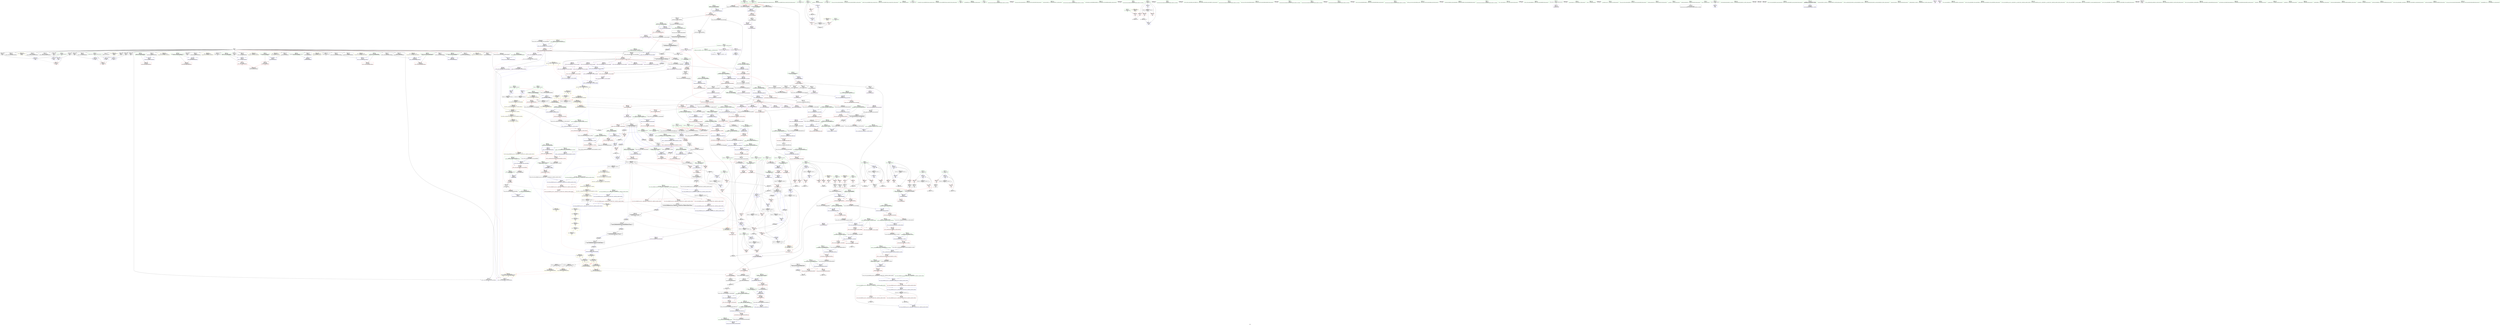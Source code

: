 digraph "SVFG" {
	label="SVFG";

	Node0x55da2e5ce270 [shape=record,color=grey,label="{NodeID: 0\nNullPtr|{|<s34>60}}"];
	Node0x55da2e5ce270 -> Node0x55da2e61df60[style=solid];
	Node0x55da2e5ce270 -> Node0x55da2e61e060[style=solid];
	Node0x55da2e5ce270 -> Node0x55da2e61e130[style=solid];
	Node0x55da2e5ce270 -> Node0x55da2e61e200[style=solid];
	Node0x55da2e5ce270 -> Node0x55da2e61e2d0[style=solid];
	Node0x55da2e5ce270 -> Node0x55da2e61e3a0[style=solid];
	Node0x55da2e5ce270 -> Node0x55da2e61e470[style=solid];
	Node0x55da2e5ce270 -> Node0x55da2e61e540[style=solid];
	Node0x55da2e5ce270 -> Node0x55da2e61e610[style=solid];
	Node0x55da2e5ce270 -> Node0x55da2e61e6e0[style=solid];
	Node0x55da2e5ce270 -> Node0x55da2e61e7b0[style=solid];
	Node0x55da2e5ce270 -> Node0x55da2e61e880[style=solid];
	Node0x55da2e5ce270 -> Node0x55da2e618680[style=solid];
	Node0x55da2e5ce270 -> Node0x55da2e618750[style=solid];
	Node0x55da2e5ce270 -> Node0x55da2e618820[style=solid];
	Node0x55da2e5ce270 -> Node0x55da2e6188f0[style=solid];
	Node0x55da2e5ce270 -> Node0x55da2e6189c0[style=solid];
	Node0x55da2e5ce270 -> Node0x55da2e618a90[style=solid];
	Node0x55da2e5ce270 -> Node0x55da2e618b60[style=solid];
	Node0x55da2e5ce270 -> Node0x55da2e618c30[style=solid];
	Node0x55da2e5ce270 -> Node0x55da2e618d00[style=solid];
	Node0x55da2e5ce270 -> Node0x55da2e618dd0[style=solid];
	Node0x55da2e5ce270 -> Node0x55da2e618ea0[style=solid];
	Node0x55da2e5ce270 -> Node0x55da2e618f70[style=solid];
	Node0x55da2e5ce270 -> Node0x55da2e619040[style=solid];
	Node0x55da2e5ce270 -> Node0x55da2e619110[style=solid];
	Node0x55da2e5ce270 -> Node0x55da2e6191e0[style=solid];
	Node0x55da2e5ce270 -> Node0x55da2e6192b0[style=solid];
	Node0x55da2e5ce270 -> Node0x55da2e621660[style=solid];
	Node0x55da2e5ce270 -> Node0x55da2e6349f0[style=solid];
	Node0x55da2e5ce270 -> Node0x55da2e634ac0[style=solid];
	Node0x55da2e5ce270 -> Node0x55da2e634b90[style=solid];
	Node0x55da2e5ce270 -> Node0x55da2e649c40[style=solid];
	Node0x55da2e5ce270 -> Node0x55da2e64bde0[style=solid];
	Node0x55da2e5ce270:s34 -> Node0x55da2e6d7c20[style=solid,color=red];
	Node0x55da2e6219d0 [shape=record,color=blue,label="{NodeID: 443\n68\<--97\nref.tmp6\<--\nmain\n|{|<s1>11}}"];
	Node0x55da2e6219d0 -> Node0x55da2e677d10[style=dashed];
	Node0x55da2e6219d0:s1 -> Node0x55da2e686c40[style=dashed,color=red];
	Node0x55da2e6de9e0 [shape=record,color=black,label="{NodeID: 1384\n315 = PHI(58, 68, )\n2nd arg _ZNSt6vectorIiSaIiEEC2EmRKiRKS0_ }"];
	Node0x55da2e6de9e0 -> Node0x55da2e633190[style=solid];
	Node0x55da2e624f20 [shape=record,color=purple,label="{NodeID: 277\n575\<--568\n_M_impl3\<--this1\n_ZNSt12_Vector_baseIiSaIiEED2Ev\n}"];
	Node0x55da2e615830 [shape=record,color=green,label="{NodeID: 111\n666\<--667\nthis.addr\<--this.addr_field_insensitive\n_ZNSaIiEC2ERKS_\n}"];
	Node0x55da2e615830 -> Node0x55da2e61ed60[style=solid];
	Node0x55da2e615830 -> Node0x55da2e635140[style=solid];
	Node0x55da2e674b10 [shape=record,color=black,label="{NodeID: 886\nMR_30V_7 = PHI(MR_30V_8, MR_30V_5, )\npts\{79 \}\n|{|<s6>23}}"];
	Node0x55da2e674b10 -> Node0x55da2e627070[style=dashed];
	Node0x55da2e674b10 -> Node0x55da2e627140[style=dashed];
	Node0x55da2e674b10 -> Node0x55da2e628180[style=dashed];
	Node0x55da2e674b10 -> Node0x55da2e628320[style=dashed];
	Node0x55da2e674b10 -> Node0x55da2e6327d0[style=dashed];
	Node0x55da2e674b10 -> Node0x55da2e679110[style=dashed];
	Node0x55da2e674b10:s6 -> Node0x55da2e688350[style=dashed,color=red];
	Node0x55da2e6370f0 [shape=record,color=blue,label="{NodeID: 554\n963\<--960\n__a.addr\<--__a\n_ZNSt16allocator_traitsISaIiEE10deallocateERS0_Pim\n}"];
	Node0x55da2e6370f0 -> Node0x55da2e620d10[style=dashed];
	Node0x55da2e61ec90 [shape=record,color=red,label="{NodeID: 388\n659\<--656\nthis1\<--this.addr\n_ZNSt12_Vector_baseIiSaIiEE12_Vector_implD2Ev\n}"];
	Node0x55da2e61ec90 -> Node0x55da2e622c70[style=solid];
	Node0x55da2e6d8cc0 [shape=record,color=black,label="{NodeID: 1329\n854 = PHI(846, )\n2nd arg _ZSt6fill_nIPimiET_S1_T0_RKT1_ }"];
	Node0x55da2e6d8cc0 -> Node0x55da2e636660[style=solid];
	Node0x55da2e619f10 [shape=record,color=black,label="{NodeID: 222\n376\<--391\n_ZNSt6vectorIiSaIiEEixEm_ret\<--add.ptr\n_ZNSt6vectorIiSaIiEEixEm\n|{<s0>15|<s1>16|<s2>20|<s3>22|<s4>24}}"];
	Node0x55da2e619f10:s0 -> Node0x55da2e6dbac0[style=solid,color=blue];
	Node0x55da2e619f10:s1 -> Node0x55da2e6db350[style=solid,color=blue];
	Node0x55da2e619f10:s2 -> Node0x55da2e6dbd20[style=solid,color=blue];
	Node0x55da2e619f10:s3 -> Node0x55da2e6dbf70[style=solid,color=blue];
	Node0x55da2e619f10:s4 -> Node0x55da2e6dc190[style=solid,color=blue];
	Node0x55da2e616300 [shape=record,color=green,label="{NodeID: 56\n262\<--263\n_ZStlsISt11char_traitsIcEERSt13basic_ostreamIcT_ES5_PKc\<--_ZStlsISt11char_traitsIcEERSt13basic_ostreamIcT_ES5_PKc_field_insensitive\n}"];
	Node0x55da2e64abe0 [shape=record,color=grey,label="{NodeID: 831\n224 = Binary(223, 102, )\n}"];
	Node0x55da2e64abe0 -> Node0x55da2e64ad60[style=solid];
	Node0x55da2e634440 [shape=record,color=blue,label="{NodeID: 499\n537\<--532\n__value.addr\<--__value\n_ZNSt6vectorIiSaIiEE18_M_fill_initializeEmRKi\n}"];
	Node0x55da2e634440 -> Node0x55da2e629df0[style=dashed];
	Node0x55da2e627ca0 [shape=record,color=red,label="{NodeID: 333\n243\<--90\n\<--i50\nmain\n}"];
	Node0x55da2e627ca0 -> Node0x55da2e619a30[style=solid];
	Node0x55da2e61d410 [shape=record,color=green,label="{NodeID: 167\n986\<--987\n__p.addr\<--__p.addr_field_insensitive\n_ZN9__gnu_cxx13new_allocatorIiE10deallocateEPim\n}"];
	Node0x55da2e61d410 -> Node0x55da2e621050[style=solid];
	Node0x55da2e61d410 -> Node0x55da2e637430[style=solid];
	Node0x55da2e611a00 [shape=record,color=green,label="{NodeID: 1\n7\<--1\n__dso_handle\<--dummyObj\nGlob }"];
	Node0x55da2e621aa0 [shape=record,color=blue,label="{NodeID: 444\n72\<--97\ni\<--\nmain\n}"];
	Node0x55da2e621aa0 -> Node0x55da2e626b90[style=dashed];
	Node0x55da2e621aa0 -> Node0x55da2e626c60[style=dashed];
	Node0x55da2e621aa0 -> Node0x55da2e621eb0[style=dashed];
	Node0x55da2e621aa0 -> Node0x55da2e678210[style=dashed];
	Node0x55da2e6deb60 [shape=record,color=black,label="{NodeID: 1385\n316 = PHI(60, 70, )\n3rd arg _ZNSt6vectorIiSaIiEEC2EmRKiRKS0_ }"];
	Node0x55da2e6deb60 -> Node0x55da2e633260[style=solid];
	Node0x55da2e624ff0 [shape=record,color=purple,label="{NodeID: 278\n576\<--568\n_M_start4\<--this1\n_ZNSt12_Vector_baseIiSaIiEED2Ev\n}"];
	Node0x55da2e624ff0 -> Node0x55da2e62a2d0[style=solid];
	Node0x55da2e615900 [shape=record,color=green,label="{NodeID: 112\n668\<--669\n__a.addr\<--__a.addr_field_insensitive\n_ZNSaIiEC2ERKS_\n}"];
	Node0x55da2e615900 -> Node0x55da2e61ee30[style=solid];
	Node0x55da2e615900 -> Node0x55da2e635210[style=solid];
	Node0x55da2e68c180 [shape=record,color=yellow,style=double,label="{NodeID: 1053\n71V_1 = ENCHI(MR_71V_0)\npts\{59 69 \}\nFun[_ZSt24__uninitialized_fill_n_aIPimiiET_S1_T0_RKT1_RSaIT2_E]|{<s0>64}}"];
	Node0x55da2e68c180:s0 -> Node0x55da2e688bc0[style=dashed,color=red];
	Node0x55da2e6371c0 [shape=record,color=blue,label="{NodeID: 555\n965\<--961\n__p.addr\<--__p\n_ZNSt16allocator_traitsISaIiEE10deallocateERS0_Pim\n}"];
	Node0x55da2e6371c0 -> Node0x55da2e620de0[style=dashed];
	Node0x55da2e61ed60 [shape=record,color=red,label="{NodeID: 389\n672\<--666\nthis1\<--this.addr\n_ZNSaIiEC2ERKS_\n}"];
	Node0x55da2e61ed60 -> Node0x55da2e622d40[style=solid];
	Node0x55da2e6d8dd0 [shape=record,color=black,label="{NodeID: 1330\n922 = PHI(568, )\n0th arg _ZNSt12_Vector_baseIiSaIiEE13_M_deallocateEPim }"];
	Node0x55da2e6d8dd0 -> Node0x55da2e636e80[style=solid];
	Node0x55da2e619fe0 [shape=record,color=black,label="{NodeID: 223\n393\<--416\n_ZSt3maxIiERKT_S2_S2__ret\<--\n_ZSt3maxIiERKT_S2_S2_\n|{<s0>21|<s1>23|<s2>25}}"];
	Node0x55da2e619fe0:s0 -> Node0x55da2e6dbe60[style=solid,color=blue];
	Node0x55da2e619fe0:s1 -> Node0x55da2e6dc080[style=solid,color=blue];
	Node0x55da2e619fe0:s2 -> Node0x55da2e6dc2d0[style=solid,color=blue];
	Node0x55da2e616400 [shape=record,color=green,label="{NodeID: 57\n266\<--267\n_ZNSolsEi\<--_ZNSolsEi_field_insensitive\n}"];
	Node0x55da2e64ad60 [shape=record,color=grey,label="{NodeID: 832\n225 = Binary(222, 224, )\n}"];
	Node0x55da2e64ad60 -> Node0x55da2e632700[style=solid];
	Node0x55da2e634510 [shape=record,color=blue,label="{NodeID: 500\n556\<--551\n_M_finish\<--call2\n_ZNSt6vectorIiSaIiEE18_M_fill_initializeEmRKi\n|{<s0>38}}"];
	Node0x55da2e634510:s0 -> Node0x55da2e69aaa0[style=dashed,color=blue];
	Node0x55da2e627d70 [shape=record,color=red,label="{NodeID: 334\n256\<--90\n\<--i50\nmain\n}"];
	Node0x55da2e627d70 -> Node0x55da2e64b360[style=solid];
	Node0x55da2e69a940 [shape=record,color=yellow,style=double,label="{NodeID: 1275\n48V_2 = CSCHI(MR_48V_1)\npts\{758 \}\nCS[]|{<s0>8|<s1>11}}"];
	Node0x55da2e69a940:s0 -> Node0x55da2e69abb0[style=dashed,color=blue];
	Node0x55da2e69a940:s1 -> Node0x55da2e676e10[style=dashed,color=blue];
	Node0x55da2e61d4e0 [shape=record,color=green,label="{NodeID: 168\n988\<--989\n.addr\<--.addr_field_insensitive\n_ZN9__gnu_cxx13new_allocatorIiE10deallocateEPim\n}"];
	Node0x55da2e61d4e0 -> Node0x55da2e637500[style=solid];
	Node0x55da2e611a90 [shape=record,color=green,label="{NodeID: 2\n8\<--1\n_ZSt3cin\<--dummyObj\nGlob }"];
	Node0x55da2e6859c0 [shape=record,color=yellow,style=double,label="{NodeID: 943\n119V_1 = ENCHI(MR_119V_0)\npts\{498 \}\nFun[_ZNSt12_Vector_baseIiSaIiEEC2EmRKS0_]}"];
	Node0x55da2e6859c0 -> Node0x55da2e634100[style=dashed];
	Node0x55da2e621b70 [shape=record,color=blue,label="{NodeID: 445\n74\<--138\npi\<--dec\nmain\n}"];
	Node0x55da2e621b70 -> Node0x55da2e626d30[style=dashed];
	Node0x55da2e621b70 -> Node0x55da2e626e00[style=dashed];
	Node0x55da2e621b70 -> Node0x55da2e621b70[style=dashed];
	Node0x55da2e621b70 -> Node0x55da2e678710[style=dashed];
	Node0x55da2e6dece0 [shape=record,color=black,label="{NodeID: 1386\n875 = PHI(865, )\n0th arg _ZSt10__fill_n_aIPimiEN9__gnu_cxx11__enable_ifIXsr11__is_scalarIT1_EE7__valueET_E6__typeES4_T0_RKS3_ }"];
	Node0x55da2e6dece0 -> Node0x55da2e636730[style=solid];
	Node0x55da2e6250c0 [shape=record,color=purple,label="{NodeID: 279\n586\<--568\n_M_impl5\<--this1\n_ZNSt12_Vector_baseIiSaIiEED2Ev\n|{<s0>52}}"];
	Node0x55da2e6250c0:s0 -> Node0x55da2e6df010[style=solid,color=red];
	Node0x55da2e6159d0 [shape=record,color=green,label="{NodeID: 113\n677\<--678\n_ZN9__gnu_cxx13new_allocatorIiEC2ERKS1_\<--_ZN9__gnu_cxx13new_allocatorIiEC2ERKS1__field_insensitive\n}"];
	Node0x55da2e637290 [shape=record,color=blue,label="{NodeID: 556\n967\<--962\n__n.addr\<--__n\n_ZNSt16allocator_traitsISaIiEE10deallocateERS0_Pim\n}"];
	Node0x55da2e637290 -> Node0x55da2e620eb0[style=dashed];
	Node0x55da2e61ee30 [shape=record,color=red,label="{NodeID: 390\n674\<--668\n\<--__a.addr\n_ZNSaIiEC2ERKS_\n}"];
	Node0x55da2e61ee30 -> Node0x55da2e622e10[style=solid];
	Node0x55da2e6d8ee0 [shape=record,color=black,label="{NodeID: 1331\n923 = PHI(571, )\n1st arg _ZNSt12_Vector_baseIiSaIiEE13_M_deallocateEPim }"];
	Node0x55da2e6d8ee0 -> Node0x55da2e636f50[style=solid];
	Node0x55da2e61a0b0 [shape=record,color=black,label="{NodeID: 224\n442\<--441\n\<--this1\n_ZNSt6vectorIiSaIiEED2Ev\n}"];
	Node0x55da2e61a0b0 -> Node0x55da2e624490[style=solid];
	Node0x55da2e61a0b0 -> Node0x55da2e624560[style=solid];
	Node0x55da2e616500 [shape=record,color=green,label="{NodeID: 58\n274\<--275\n_ZStlsISt11char_traitsIcEERSt13basic_ostreamIcT_ES5_c\<--_ZStlsISt11char_traitsIcEERSt13basic_ostreamIcT_ES5_c_field_insensitive\n}"];
	Node0x55da2e64aee0 [shape=record,color=grey,label="{NodeID: 833\n222 = Binary(220, 221, )\n}"];
	Node0x55da2e64aee0 -> Node0x55da2e64ad60[style=solid];
	Node0x55da2e6345e0 [shape=record,color=blue,label="{NodeID: 501\n561\<--560\nthis.addr\<--this\n_ZNSt12_Vector_baseIiSaIiEED2Ev\n}"];
	Node0x55da2e6345e0 -> Node0x55da2e629f90[style=dashed];
	Node0x55da2e627e40 [shape=record,color=red,label="{NodeID: 335\n149\<--146\n\<--call20\nmain\n}"];
	Node0x55da2e627e40 -> Node0x55da2e64a160[style=solid];
	Node0x55da2e69aaa0 [shape=record,color=yellow,style=double,label="{NodeID: 1276\n75V_3 = CSCHI(MR_75V_2)\npts\{570001 670001 \}\nCS[]|{<s0>8|<s1>11}}"];
	Node0x55da2e69aaa0:s0 -> Node0x55da2e69adf0[style=dashed,color=blue];
	Node0x55da2e69aaa0:s1 -> Node0x55da2e69b110[style=dashed,color=blue];
	Node0x55da2e61d5b0 [shape=record,color=green,label="{NodeID: 169\n997\<--998\n_ZdlPv\<--_ZdlPv_field_insensitive\n}"];
	Node0x55da2e611d40 [shape=record,color=green,label="{NodeID: 3\n9\<--1\n_ZSt4cout\<--dummyObj\nGlob }"];
	Node0x55da2e685aa0 [shape=record,color=yellow,style=double,label="{NodeID: 944\n121V_1 = ENCHI(MR_121V_0)\npts\{500 \}\nFun[_ZNSt12_Vector_baseIiSaIiEEC2EmRKS0_]}"];
	Node0x55da2e685aa0 -> Node0x55da2e6341d0[style=dashed];
	Node0x55da2e621c40 [shape=record,color=blue,label="{NodeID: 446\n76\<--142\nbi\<--dec18\nmain\n}"];
	Node0x55da2e621c40 -> Node0x55da2e626ed0[style=dashed];
	Node0x55da2e621c40 -> Node0x55da2e626fa0[style=dashed];
	Node0x55da2e621c40 -> Node0x55da2e621c40[style=dashed];
	Node0x55da2e621c40 -> Node0x55da2e678c10[style=dashed];
	Node0x55da2e6dedf0 [shape=record,color=black,label="{NodeID: 1387\n876 = PHI(868, )\n1st arg _ZSt10__fill_n_aIPimiEN9__gnu_cxx11__enable_ifIXsr11__is_scalarIT1_EE7__valueET_E6__typeES4_T0_RKS3_ }"];
	Node0x55da2e6dedf0 -> Node0x55da2e636800[style=solid];
	Node0x55da2e625190 [shape=record,color=purple,label="{NodeID: 280\n594\<--568\n_M_impl6\<--this1\n_ZNSt12_Vector_baseIiSaIiEED2Ev\n|{<s0>53}}"];
	Node0x55da2e625190:s0 -> Node0x55da2e6df010[style=solid,color=red];
	Node0x55da2e61a6a0 [shape=record,color=green,label="{NodeID: 114\n683\<--684\nthis.addr\<--this.addr_field_insensitive\n_ZN9__gnu_cxx13new_allocatorIiEC2ERKS1_\n}"];
	Node0x55da2e61a6a0 -> Node0x55da2e61ef00[style=solid];
	Node0x55da2e61a6a0 -> Node0x55da2e6352e0[style=solid];
	Node0x55da2e68c370 [shape=record,color=yellow,style=double,label="{NodeID: 1055\n98V_1 = ENCHI(MR_98V_0)\npts\{437 \}\nFun[_ZNSt6vectorIiSaIiEED2Ev]}"];
	Node0x55da2e68c370 -> Node0x55da2e633b50[style=dashed];
	Node0x55da2e637360 [shape=record,color=blue,label="{NodeID: 557\n984\<--981\nthis.addr\<--this\n_ZN9__gnu_cxx13new_allocatorIiE10deallocateEPim\n}"];
	Node0x55da2e637360 -> Node0x55da2e620f80[style=dashed];
	Node0x55da2e61ef00 [shape=record,color=red,label="{NodeID: 391\n689\<--683\nthis1\<--this.addr\n_ZN9__gnu_cxx13new_allocatorIiEC2ERKS1_\n}"];
	Node0x55da2e6d8ff0 [shape=record,color=black,label="{NodeID: 1332\n924 = PHI(581, )\n2nd arg _ZNSt12_Vector_baseIiSaIiEE13_M_deallocateEPim }"];
	Node0x55da2e6d8ff0 -> Node0x55da2e637020[style=solid];
	Node0x55da2e61a180 [shape=record,color=black,label="{NodeID: 225\n446\<--441\n\<--this1\n_ZNSt6vectorIiSaIiEED2Ev\n}"];
	Node0x55da2e61a180 -> Node0x55da2e624630[style=solid];
	Node0x55da2e61a180 -> Node0x55da2e624700[style=solid];
	Node0x55da2e616600 [shape=record,color=green,label="{NodeID: 59\n279\<--280\n_ZSt4endlIcSt11char_traitsIcEERSt13basic_ostreamIT_T0_ES6_\<--_ZSt4endlIcSt11char_traitsIcEERSt13basic_ostreamIT_T0_ES6__field_insensitive\n}"];
	Node0x55da2e64b060 [shape=record,color=grey,label="{NodeID: 834\n232 = Binary(231, 102, )\n}"];
	Node0x55da2e64b060 -> Node0x55da2e6328a0[style=solid];
	Node0x55da2e6346b0 [shape=record,color=blue,label="{NodeID: 502\n563\<--590\nexn.slot\<--\n_ZNSt12_Vector_baseIiSaIiEED2Ev\n}"];
	Node0x55da2e6346b0 -> Node0x55da2e62a060[style=dashed];
	Node0x55da2e627f10 [shape=record,color=red,label="{NodeID: 336\n155\<--154\n\<--call22\nmain\n}"];
	Node0x55da2e627f10 -> Node0x55da2e64bae0[style=solid];
	Node0x55da2e69abb0 [shape=record,color=yellow,style=double,label="{NodeID: 1277\n48V_3 = CSCHI(MR_48V_2)\npts\{758 \}\nCS[]|{<s0>11}}"];
	Node0x55da2e69abb0:s0 -> Node0x55da2e686b60[style=dashed,color=red];
	Node0x55da2e61d6b0 [shape=record,color=green,label="{NodeID: 170\n1006\<--1007\n__first.addr\<--__first.addr_field_insensitive\n_ZSt8_DestroyIPiiEvT_S1_RSaIT0_E\n}"];
	Node0x55da2e61d6b0 -> Node0x55da2e621120[style=solid];
	Node0x55da2e61d6b0 -> Node0x55da2e6375d0[style=solid];
	Node0x55da2e611dd0 [shape=record,color=green,label="{NodeID: 4\n10\<--1\n.str\<--dummyObj\nGlob }"];
	Node0x55da2e685b80 [shape=record,color=yellow,style=double,label="{NodeID: 945\n123V_1 = ENCHI(MR_123V_0)\npts\{570000 570001 570002 670000 670001 670002 \}\nFun[_ZNSt12_Vector_baseIiSaIiEEC2EmRKS0_]|{<s0>46|<s1>46|<s2>46}}"];
	Node0x55da2e685b80:s0 -> Node0x55da2e6349f0[style=dashed,color=red];
	Node0x55da2e685b80:s1 -> Node0x55da2e634ac0[style=dashed,color=red];
	Node0x55da2e685b80:s2 -> Node0x55da2e634b90[style=dashed,color=red];
	Node0x55da2e621d10 [shape=record,color=blue,label="{NodeID: 447\n146\<--150\ncall20\<--inc\nmain\n}"];
	Node0x55da2e621d10 -> Node0x55da2e627f10[style=dashed];
	Node0x55da2e621d10 -> Node0x55da2e621de0[style=dashed];
	Node0x55da2e6def00 [shape=record,color=black,label="{NodeID: 1388\n877 = PHI(869, )\n2nd arg _ZSt10__fill_n_aIPimiEN9__gnu_cxx11__enable_ifIXsr11__is_scalarIT1_EE7__valueET_E6__typeES4_T0_RKS3_ }"];
	Node0x55da2e6def00 -> Node0x55da2e6368d0[style=solid];
	Node0x55da2e625260 [shape=record,color=purple,label="{NodeID: 281\n615\<--609\n_M_start\<--this1\n_ZNSt12_Vector_baseIiSaIiEE12_Vector_implC2ERKS0_\n}"];
	Node0x55da2e625260 -> Node0x55da2e6349f0[style=solid];
	Node0x55da2e61a730 [shape=record,color=green,label="{NodeID: 115\n685\<--686\n.addr\<--.addr_field_insensitive\n_ZN9__gnu_cxx13new_allocatorIiEC2ERKS1_\n}"];
	Node0x55da2e61a730 -> Node0x55da2e6353b0[style=solid];
	Node0x55da2e68c450 [shape=record,color=yellow,style=double,label="{NodeID: 1056\n100V_1 = ENCHI(MR_100V_0)\npts\{439 \}\nFun[_ZNSt6vectorIiSaIiEED2Ev]}"];
	Node0x55da2e68c450 -> Node0x55da2e633c20[style=dashed];
	Node0x55da2e637430 [shape=record,color=blue,label="{NodeID: 558\n986\<--982\n__p.addr\<--__p\n_ZN9__gnu_cxx13new_allocatorIiE10deallocateEPim\n}"];
	Node0x55da2e637430 -> Node0x55da2e621050[style=dashed];
	Node0x55da2e61efd0 [shape=record,color=red,label="{NodeID: 392\n700\<--694\nthis1\<--this.addr\n_ZNSt12_Vector_baseIiSaIiEE11_M_allocateEm\n}"];
	Node0x55da2e61efd0 -> Node0x55da2e625cf0[style=solid];
	Node0x55da2e6d9100 [shape=record,color=black,label="{NodeID: 1333\n664 = PHI(610, )\n0th arg _ZNSaIiEC2ERKS_ }"];
	Node0x55da2e6d9100 -> Node0x55da2e635140[style=solid];
	Node0x55da2e61a250 [shape=record,color=black,label="{NodeID: 226\n450\<--441\n\<--this1\n_ZNSt6vectorIiSaIiEED2Ev\n|{<s0>41}}"];
	Node0x55da2e61a250:s0 -> Node0x55da2e6df2f0[style=solid,color=red];
	Node0x55da2e616700 [shape=record,color=green,label="{NodeID: 60\n281\<--282\n_ZNSolsEPFRSoS_E\<--_ZNSolsEPFRSoS_E_field_insensitive\n}"];
	Node0x55da2e689190 [shape=record,color=yellow,style=double,label="{NodeID: 1001\n73V_1 = ENCHI(MR_73V_0)\npts\{570000 670000 \}\nFun[_ZNSt6vectorIiSaIiEEixEm]}"];
	Node0x55da2e689190 -> Node0x55da2e628ce0[style=dashed];
	Node0x55da2e64b1e0 [shape=record,color=grey,label="{NodeID: 835\n218 = Binary(217, 216, )\n}"];
	Node0x55da2e64b1e0 -> Node0x55da2e632630[style=solid];
	Node0x55da2e634780 [shape=record,color=blue,label="{NodeID: 503\n565\<--592\nehselector.slot\<--\n_ZNSt12_Vector_baseIiSaIiEED2Ev\n}"];
	Node0x55da2e627fe0 [shape=record,color=red,label="{NodeID: 337\n199\<--196\n\<--call32\nmain\n}"];
	Node0x55da2e627fe0 -> Node0x55da2e622600[style=solid];
	Node0x55da2e69ad10 [shape=record,color=yellow,style=double,label="{NodeID: 1278\n50V_3 = CSCHI(MR_50V_2)\npts\{570000 \}\nCS[]|{|<s1>15|<s2>20|<s3>34|<s4>35}}"];
	Node0x55da2e69ad10 -> Node0x55da2e67c310[style=dashed];
	Node0x55da2e69ad10:s1 -> Node0x55da2e689190[style=dashed,color=red];
	Node0x55da2e69ad10:s2 -> Node0x55da2e689190[style=dashed,color=red];
	Node0x55da2e69ad10:s3 -> Node0x55da2e68c530[style=dashed,color=red];
	Node0x55da2e69ad10:s4 -> Node0x55da2e68c530[style=dashed,color=red];
	Node0x55da2e61d780 [shape=record,color=green,label="{NodeID: 171\n1008\<--1009\n__last.addr\<--__last.addr_field_insensitive\n_ZSt8_DestroyIPiiEvT_S1_RSaIT0_E\n}"];
	Node0x55da2e61d780 -> Node0x55da2e6211f0[style=solid];
	Node0x55da2e61d780 -> Node0x55da2e6376a0[style=solid];
	Node0x55da2e611e60 [shape=record,color=green,label="{NodeID: 5\n12\<--1\n.str.1\<--dummyObj\nGlob }"];
	Node0x55da2e621de0 [shape=record,color=blue,label="{NodeID: 448\n154\<--156\ncall22\<--inc23\nmain\n}"];
	Node0x55da2e621de0 -> Node0x55da2e676e10[style=dashed];
	Node0x55da2e6df010 [shape=record,color=black,label="{NodeID: 1389\n655 = PHI(505, 586, 594, )\n0th arg _ZNSt12_Vector_baseIiSaIiEE12_Vector_implD2Ev }"];
	Node0x55da2e6df010 -> Node0x55da2e635070[style=solid];
	Node0x55da2e625330 [shape=record,color=purple,label="{NodeID: 282\n617\<--609\n_M_finish\<--this1\n_ZNSt12_Vector_baseIiSaIiEE12_Vector_implC2ERKS0_\n}"];
	Node0x55da2e625330 -> Node0x55da2e634ac0[style=solid];
	Node0x55da2e61a800 [shape=record,color=green,label="{NodeID: 116\n694\<--695\nthis.addr\<--this.addr_field_insensitive\n_ZNSt12_Vector_baseIiSaIiEE11_M_allocateEm\n}"];
	Node0x55da2e61a800 -> Node0x55da2e61efd0[style=solid];
	Node0x55da2e61a800 -> Node0x55da2e635480[style=solid];
	Node0x55da2e68c530 [shape=record,color=yellow,style=double,label="{NodeID: 1057\n73V_1 = ENCHI(MR_73V_0)\npts\{570000 670000 \}\nFun[_ZNSt6vectorIiSaIiEED2Ev]|{|<s1>43|<s2>44}}"];
	Node0x55da2e68c530 -> Node0x55da2e629500[style=dashed];
	Node0x55da2e68c530:s1 -> Node0x55da2e689570[style=dashed,color=red];
	Node0x55da2e68c530:s2 -> Node0x55da2e689570[style=dashed,color=red];
	Node0x55da2e637500 [shape=record,color=blue,label="{NodeID: 559\n988\<--983\n.addr\<--\n_ZN9__gnu_cxx13new_allocatorIiE10deallocateEPim\n}"];
	Node0x55da2e61f0a0 [shape=record,color=red,label="{NodeID: 393\n701\<--696\n\<--__n.addr\n_ZNSt12_Vector_baseIiSaIiEE11_M_allocateEm\n}"];
	Node0x55da2e61f0a0 -> Node0x55da2e64c3e0[style=solid];
	Node0x55da2e6d9240 [shape=record,color=black,label="{NodeID: 1334\n665 = PHI(611, )\n1st arg _ZNSaIiEC2ERKS_ }"];
	Node0x55da2e6d9240 -> Node0x55da2e635210[style=solid];
	Node0x55da2e61a320 [shape=record,color=black,label="{NodeID: 227\n457\<--441\n\<--this1\n_ZNSt6vectorIiSaIiEED2Ev\n|{<s0>43}}"];
	Node0x55da2e61a320:s0 -> Node0x55da2e64efc0[style=solid,color=red];
	Node0x55da2e616800 [shape=record,color=green,label="{NodeID: 61\n303\<--304\nthis.addr\<--this.addr_field_insensitive\n_ZNSaIiEC2Ev\n}"];
	Node0x55da2e616800 -> Node0x55da2e6283f0[style=solid];
	Node0x55da2e616800 -> Node0x55da2e632f20[style=solid];
	Node0x55da2e64b360 [shape=record,color=grey,label="{NodeID: 836\n257 = Binary(256, 102, )\n}"];
	Node0x55da2e64b360 -> Node0x55da2e632d80[style=solid];
	Node0x55da2e634850 [shape=record,color=blue,label="{NodeID: 504\n603\<--601\nthis.addr\<--this\n_ZNSt12_Vector_baseIiSaIiEE12_Vector_implC2ERKS0_\n}"];
	Node0x55da2e634850 -> Node0x55da2e62a3a0[style=dashed];
	Node0x55da2e6280b0 [shape=record,color=red,label="{NodeID: 338\n216\<--215\n\<--call41\nmain\n}"];
	Node0x55da2e6280b0 -> Node0x55da2e64b1e0[style=solid];
	Node0x55da2e69adf0 [shape=record,color=yellow,style=double,label="{NodeID: 1279\n54V_3 = CSCHI(MR_54V_2)\npts\{570001 570002 \}\nCS[]|{|<s1>34|<s2>34|<s3>35|<s4>35}}"];
	Node0x55da2e69adf0 -> Node0x55da2e67cd10[style=dashed];
	Node0x55da2e69adf0:s1 -> Node0x55da2e68c640[style=dashed,color=red];
	Node0x55da2e69adf0:s2 -> Node0x55da2e68c750[style=dashed,color=red];
	Node0x55da2e69adf0:s3 -> Node0x55da2e68c640[style=dashed,color=red];
	Node0x55da2e69adf0:s4 -> Node0x55da2e68c750[style=dashed,color=red];
	Node0x55da2e61d850 [shape=record,color=green,label="{NodeID: 172\n1010\<--1011\n.addr\<--.addr_field_insensitive\n_ZSt8_DestroyIPiiEvT_S1_RSaIT0_E\n}"];
	Node0x55da2e61d850 -> Node0x55da2e637770[style=solid];
	Node0x55da2e611ef0 [shape=record,color=green,label="{NodeID: 6\n15\<--1\n\<--dummyObj\nCan only get source location for instruction, argument, global var or function.}"];
	Node0x55da2e621eb0 [shape=record,color=blue,label="{NodeID: 449\n72\<--160\ni\<--inc24\nmain\n}"];
	Node0x55da2e621eb0 -> Node0x55da2e626b90[style=dashed];
	Node0x55da2e621eb0 -> Node0x55da2e626c60[style=dashed];
	Node0x55da2e621eb0 -> Node0x55da2e621eb0[style=dashed];
	Node0x55da2e621eb0 -> Node0x55da2e678210[style=dashed];
	Node0x55da2e6df2f0 [shape=record,color=black,label="{NodeID: 1390\n799 = PHI(450, 549, )\n0th arg _ZNSt12_Vector_baseIiSaIiEE19_M_get_Tp_allocatorEv }"];
	Node0x55da2e6df2f0 -> Node0x55da2e635e40[style=solid];
	Node0x55da2e625400 [shape=record,color=purple,label="{NodeID: 283\n619\<--609\n_M_end_of_storage\<--this1\n_ZNSt12_Vector_baseIiSaIiEE12_Vector_implC2ERKS0_\n}"];
	Node0x55da2e625400 -> Node0x55da2e634b90[style=solid];
	Node0x55da2e61a8d0 [shape=record,color=green,label="{NodeID: 117\n696\<--697\n__n.addr\<--__n.addr_field_insensitive\n_ZNSt12_Vector_baseIiSaIiEE11_M_allocateEm\n}"];
	Node0x55da2e61a8d0 -> Node0x55da2e61f0a0[style=solid];
	Node0x55da2e61a8d0 -> Node0x55da2e61f170[style=solid];
	Node0x55da2e61a8d0 -> Node0x55da2e635550[style=solid];
	Node0x55da2e68c640 [shape=record,color=yellow,style=double,label="{NodeID: 1058\n75V_1 = ENCHI(MR_75V_0)\npts\{570001 670001 \}\nFun[_ZNSt6vectorIiSaIiEED2Ev]}"];
	Node0x55da2e68c640 -> Node0x55da2e6295d0[style=dashed];
	Node0x55da2e6375d0 [shape=record,color=blue,label="{NodeID: 560\n1006\<--1003\n__first.addr\<--__first\n_ZSt8_DestroyIPiiEvT_S1_RSaIT0_E\n}"];
	Node0x55da2e6375d0 -> Node0x55da2e621120[style=dashed];
	Node0x55da2e61f170 [shape=record,color=red,label="{NodeID: 394\n707\<--696\n\<--__n.addr\n_ZNSt12_Vector_baseIiSaIiEE11_M_allocateEm\n|{<s0>59}}"];
	Node0x55da2e61f170:s0 -> Node0x55da2e6d6730[style=solid,color=red];
	Node0x55da2e6dae20 [shape=record,color=black,label="{NodeID: 1335\n98 = PHI()\n}"];
	Node0x55da2e61a3f0 [shape=record,color=black,label="{NodeID: 228\n465\<--441\n\<--this1\n_ZNSt6vectorIiSaIiEED2Ev\n|{<s0>44}}"];
	Node0x55da2e61a3f0:s0 -> Node0x55da2e64efc0[style=solid,color=red];
	Node0x55da2e6168d0 [shape=record,color=green,label="{NodeID: 62\n309\<--310\n_ZN9__gnu_cxx13new_allocatorIiEC2Ev\<--_ZN9__gnu_cxx13new_allocatorIiEC2Ev_field_insensitive\n}"];
	Node0x55da2e6893b0 [shape=record,color=yellow,style=double,label="{NodeID: 1003\n137V_1 = ENCHI(MR_137V_0)\npts\{564 \}\nFun[_ZNSt12_Vector_baseIiSaIiEED2Ev]}"];
	Node0x55da2e6893b0 -> Node0x55da2e6346b0[style=dashed];
	Node0x55da2e64b4e0 [shape=record,color=grey,label="{NodeID: 837\n253 = Binary(252, 251, )\n}"];
	Node0x55da2e64b4e0 -> Node0x55da2e632cb0[style=solid];
	Node0x55da2e634920 [shape=record,color=blue,label="{NodeID: 505\n605\<--602\n__a.addr\<--__a\n_ZNSt12_Vector_baseIiSaIiEE12_Vector_implC2ERKS0_\n}"];
	Node0x55da2e634920 -> Node0x55da2e62a470[style=dashed];
	Node0x55da2e628180 [shape=record,color=red,label="{NodeID: 339\n228\<--227\n\<--call46\nmain\n}"];
	Node0x55da2e628180 -> Node0x55da2e6327d0[style=solid];
	Node0x55da2e61d920 [shape=record,color=green,label="{NodeID: 173\n1018\<--1019\n_ZSt8_DestroyIPiEvT_S1_\<--_ZSt8_DestroyIPiEvT_S1__field_insensitive\n}"];
	Node0x55da2e612730 [shape=record,color=green,label="{NodeID: 7\n97\<--1\n\<--dummyObj\nCan only get source location for instruction, argument, global var or function.}"];
	Node0x55da2e621f80 [shape=record,color=blue,label="{NodeID: 450\n62\<--164\nexn.slot\<--\nmain\n}"];
	Node0x55da2e621f80 -> Node0x55da2e6269f0[style=dashed];
	Node0x55da2e6df440 [shape=record,color=black,label="{NodeID: 1391\n948 = PHI(468, 597, )\n0th arg __clang_call_terminate }"];
	Node0x55da2e6254d0 [shape=record,color=purple,label="{NodeID: 284\n636\<--631\n_M_impl\<--this1\n_ZNSt12_Vector_baseIiSaIiEE17_M_create_storageEm\n}"];
	Node0x55da2e61a9a0 [shape=record,color=green,label="{NodeID: 118\n709\<--710\n_ZNSt16allocator_traitsISaIiEE8allocateERS0_m\<--_ZNSt16allocator_traitsISaIiEE8allocateERS0_m_field_insensitive\n}"];
	Node0x55da2e68c750 [shape=record,color=yellow,style=double,label="{NodeID: 1059\n77V_1 = ENCHI(MR_77V_0)\npts\{570002 670002 \}\nFun[_ZNSt6vectorIiSaIiEED2Ev]|{<s0>43|<s1>44}}"];
	Node0x55da2e68c750:s0 -> Node0x55da2e689680[style=dashed,color=red];
	Node0x55da2e68c750:s1 -> Node0x55da2e689680[style=dashed,color=red];
	Node0x55da2e676e10 [shape=record,color=black,label="{NodeID: 893\nMR_48V_5 = PHI(MR_48V_7, MR_48V_4, )\npts\{758 \}\n|{|<s8>21|<s9>23|<s10>25}}"];
	Node0x55da2e676e10 -> Node0x55da2e627e40[style=dashed];
	Node0x55da2e676e10 -> Node0x55da2e627fe0[style=dashed];
	Node0x55da2e676e10 -> Node0x55da2e6280b0[style=dashed];
	Node0x55da2e676e10 -> Node0x55da2e628180[style=dashed];
	Node0x55da2e676e10 -> Node0x55da2e628250[style=dashed];
	Node0x55da2e676e10 -> Node0x55da2e628320[style=dashed];
	Node0x55da2e676e10 -> Node0x55da2e621d10[style=dashed];
	Node0x55da2e676e10 -> Node0x55da2e67be10[style=dashed];
	Node0x55da2e676e10:s8 -> Node0x55da2e688430[style=dashed,color=red];
	Node0x55da2e676e10:s9 -> Node0x55da2e688430[style=dashed,color=red];
	Node0x55da2e676e10:s10 -> Node0x55da2e688430[style=dashed,color=red];
	Node0x55da2e6376a0 [shape=record,color=blue,label="{NodeID: 561\n1008\<--1004\n__last.addr\<--__last\n_ZSt8_DestroyIPiiEvT_S1_RSaIT0_E\n}"];
	Node0x55da2e6376a0 -> Node0x55da2e6211f0[style=dashed];
	Node0x55da2e61f240 [shape=record,color=red,label="{NodeID: 395\n724\<--718\n\<--__a.addr\n_ZNSt16allocator_traitsISaIiEE8allocateERS0_m\n}"];
	Node0x55da2e61f240 -> Node0x55da2e623080[style=solid];
	Node0x55da2e6daf20 [shape=record,color=black,label="{NodeID: 1336\n135 = PHI()\n}"];
	Node0x55da2e61a4c0 [shape=record,color=black,label="{NodeID: 229\n543\<--542\n\<--this1\n_ZNSt6vectorIiSaIiEE18_M_fill_initializeEmRKi\n}"];
	Node0x55da2e61a4c0 -> Node0x55da2e6248a0[style=solid];
	Node0x55da2e61a4c0 -> Node0x55da2e624970[style=solid];
	Node0x55da2e6169d0 [shape=record,color=green,label="{NodeID: 63\n317\<--318\nthis.addr\<--this.addr_field_insensitive\n_ZNSt6vectorIiSaIiEEC2EmRKiRKS0_\n}"];
	Node0x55da2e6169d0 -> Node0x55da2e6284c0[style=solid];
	Node0x55da2e6169d0 -> Node0x55da2e632ff0[style=solid];
	Node0x55da2e689490 [shape=record,color=yellow,style=double,label="{NodeID: 1004\n139V_1 = ENCHI(MR_139V_0)\npts\{566 \}\nFun[_ZNSt12_Vector_baseIiSaIiEED2Ev]}"];
	Node0x55da2e689490 -> Node0x55da2e634780[style=dashed];
	Node0x55da2e64b660 [shape=record,color=grey,label="{NodeID: 838\n142 = Binary(141, 139, )\n}"];
	Node0x55da2e64b660 -> Node0x55da2e621c40[style=solid];
	Node0x55da2e6349f0 [shape=record,color=blue, style = dotted,label="{NodeID: 506\n615\<--3\n_M_start\<--dummyVal\n_ZNSt12_Vector_baseIiSaIiEE12_Vector_implC2ERKS0_\n|{<s0>46}}"];
	Node0x55da2e6349f0:s0 -> Node0x55da2e69b9c0[style=dashed,color=blue];
	Node0x55da2e628250 [shape=record,color=red,label="{NodeID: 340\n246\<--245\n\<--call57\nmain\n}"];
	Node0x55da2e628250 -> Node0x55da2e64b7e0[style=solid];
	Node0x55da2e69b030 [shape=record,color=yellow,style=double,label="{NodeID: 1281\n52V_3 = CSCHI(MR_52V_2)\npts\{670000 \}\nCS[]|{|<s1>16|<s2>19|<s3>22|<s4>24|<s5>33}}"];
	Node0x55da2e69b030 -> Node0x55da2e67c810[style=dashed];
	Node0x55da2e69b030:s1 -> Node0x55da2e689190[style=dashed,color=red];
	Node0x55da2e69b030:s2 -> Node0x55da2e68c530[style=dashed,color=red];
	Node0x55da2e69b030:s3 -> Node0x55da2e689190[style=dashed,color=red];
	Node0x55da2e69b030:s4 -> Node0x55da2e689190[style=dashed,color=red];
	Node0x55da2e69b030:s5 -> Node0x55da2e68c530[style=dashed,color=red];
	Node0x55da2e61da20 [shape=record,color=green,label="{NodeID: 174\n1024\<--1025\n__first.addr\<--__first.addr_field_insensitive\n_ZSt8_DestroyIPiEvT_S1_\n}"];
	Node0x55da2e61da20 -> Node0x55da2e6212c0[style=solid];
	Node0x55da2e61da20 -> Node0x55da2e637840[style=solid];
	Node0x55da2e6127c0 [shape=record,color=green,label="{NodeID: 8\n102\<--1\n\<--dummyObj\nCan only get source location for instruction, argument, global var or function.}"];
	Node0x55da2e622050 [shape=record,color=blue,label="{NodeID: 451\n64\<--166\nehselector.slot\<--\nmain\n}"];
	Node0x55da2e622050 -> Node0x55da2e626ac0[style=dashed];
	Node0x55da2e6df590 [shape=record,color=black,label="{NodeID: 1392\n601 = PHI(505, )\n0th arg _ZNSt12_Vector_baseIiSaIiEE12_Vector_implC2ERKS0_ }"];
	Node0x55da2e6df590 -> Node0x55da2e634850[style=solid];
	Node0x55da2e6255a0 [shape=record,color=purple,label="{NodeID: 285\n637\<--631\n_M_start\<--this1\n_ZNSt12_Vector_baseIiSaIiEE17_M_create_storageEm\n}"];
	Node0x55da2e6255a0 -> Node0x55da2e634e00[style=solid];
	Node0x55da2e61aaa0 [shape=record,color=green,label="{NodeID: 119\n718\<--719\n__a.addr\<--__a.addr_field_insensitive\n_ZNSt16allocator_traitsISaIiEE8allocateERS0_m\n}"];
	Node0x55da2e61aaa0 -> Node0x55da2e61f240[style=solid];
	Node0x55da2e61aaa0 -> Node0x55da2e635620[style=solid];
	Node0x55da2e677310 [shape=record,color=black,label="{NodeID: 894\nMR_8V_3 = PHI(MR_8V_4, MR_8V_2, )\npts\{49 \}\n}"];
	Node0x55da2e677310 -> Node0x55da2e6262a0[style=dashed];
	Node0x55da2e677310 -> Node0x55da2e626370[style=dashed];
	Node0x55da2e677310 -> Node0x55da2e626440[style=dashed];
	Node0x55da2e677310 -> Node0x55da2e632e50[style=dashed];
	Node0x55da2e637770 [shape=record,color=blue,label="{NodeID: 562\n1010\<--1005\n.addr\<--\n_ZSt8_DestroyIPiiEvT_S1_RSaIT0_E\n}"];
	Node0x55da2e61f310 [shape=record,color=red,label="{NodeID: 396\n726\<--720\n\<--__n.addr\n_ZNSt16allocator_traitsISaIiEE8allocateERS0_m\n|{<s0>60}}"];
	Node0x55da2e61f310:s0 -> Node0x55da2e6d7b10[style=solid,color=red];
	Node0x55da2e6db080 [shape=record,color=black,label="{NodeID: 1337\n108 = PHI()\n}"];
	Node0x55da2e61a590 [shape=record,color=black,label="{NodeID: 230\n549\<--542\n\<--this1\n_ZNSt6vectorIiSaIiEE18_M_fill_initializeEmRKi\n|{<s0>49}}"];
	Node0x55da2e61a590:s0 -> Node0x55da2e6df2f0[style=solid,color=red];
	Node0x55da2e616aa0 [shape=record,color=green,label="{NodeID: 64\n319\<--320\n__n.addr\<--__n.addr_field_insensitive\n_ZNSt6vectorIiSaIiEEC2EmRKiRKS0_\n}"];
	Node0x55da2e616aa0 -> Node0x55da2e628590[style=solid];
	Node0x55da2e616aa0 -> Node0x55da2e628660[style=solid];
	Node0x55da2e616aa0 -> Node0x55da2e6330c0[style=solid];
	Node0x55da2e689570 [shape=record,color=yellow,style=double,label="{NodeID: 1005\n73V_1 = ENCHI(MR_73V_0)\npts\{570000 670000 \}\nFun[_ZNSt12_Vector_baseIiSaIiEED2Ev]}"];
	Node0x55da2e689570 -> Node0x55da2e62a130[style=dashed];
	Node0x55da2e689570 -> Node0x55da2e62a2d0[style=dashed];
	Node0x55da2e64b7e0 [shape=record,color=grey,label="{NodeID: 839\n248 = Binary(246, 247, )\n}"];
	Node0x55da2e64b7e0 -> Node0x55da2e632be0[style=solid];
	Node0x55da2e634ac0 [shape=record,color=blue, style = dotted,label="{NodeID: 507\n617\<--3\n_M_finish\<--dummyVal\n_ZNSt12_Vector_baseIiSaIiEE12_Vector_implC2ERKS0_\n|{<s0>46}}"];
	Node0x55da2e634ac0:s0 -> Node0x55da2e69b9c0[style=dashed,color=blue];
	Node0x55da2e628320 [shape=record,color=red,label="{NodeID: 341\n251\<--250\n\<--call59\nmain\n}"];
	Node0x55da2e628320 -> Node0x55da2e64b4e0[style=solid];
	Node0x55da2e69b110 [shape=record,color=yellow,style=double,label="{NodeID: 1282\n56V_3 = CSCHI(MR_56V_2)\npts\{670001 670002 \}\nCS[]|{|<s1>19|<s2>19|<s3>33|<s4>33}}"];
	Node0x55da2e69b110 -> Node0x55da2e67d210[style=dashed];
	Node0x55da2e69b110:s1 -> Node0x55da2e68c640[style=dashed,color=red];
	Node0x55da2e69b110:s2 -> Node0x55da2e68c750[style=dashed,color=red];
	Node0x55da2e69b110:s3 -> Node0x55da2e68c640[style=dashed,color=red];
	Node0x55da2e69b110:s4 -> Node0x55da2e68c750[style=dashed,color=red];
	Node0x55da2e61daf0 [shape=record,color=green,label="{NodeID: 175\n1026\<--1027\n__last.addr\<--__last.addr_field_insensitive\n_ZSt8_DestroyIPiEvT_S1_\n}"];
	Node0x55da2e61daf0 -> Node0x55da2e621390[style=solid];
	Node0x55da2e61daf0 -> Node0x55da2e637910[style=solid];
	Node0x55da2e6128c0 [shape=record,color=green,label="{NodeID: 9\n139\<--1\n\<--dummyObj\nCan only get source location for instruction, argument, global var or function.}"];
	Node0x55da2e622120 [shape=record,color=blue,label="{NodeID: 452\n62\<--171\nexn.slot\<--\nmain\n}"];
	Node0x55da2e622120 -> Node0x55da2e6269f0[style=dashed];
	Node0x55da2e6df6a0 [shape=record,color=black,label="{NodeID: 1393\n602 = PHI(506, )\n1st arg _ZNSt12_Vector_baseIiSaIiEE12_Vector_implC2ERKS0_ }"];
	Node0x55da2e6df6a0 -> Node0x55da2e634920[style=solid];
	Node0x55da2e625670 [shape=record,color=purple,label="{NodeID: 286\n639\<--631\n_M_impl2\<--this1\n_ZNSt12_Vector_baseIiSaIiEE17_M_create_storageEm\n}"];
	Node0x55da2e61ab70 [shape=record,color=green,label="{NodeID: 120\n720\<--721\n__n.addr\<--__n.addr_field_insensitive\n_ZNSt16allocator_traitsISaIiEE8allocateERS0_m\n}"];
	Node0x55da2e61ab70 -> Node0x55da2e61f310[style=solid];
	Node0x55da2e61ab70 -> Node0x55da2e6356f0[style=solid];
	Node0x55da2e677810 [shape=record,color=black,label="{NodeID: 895\nMR_16V_2 = PHI(MR_16V_3, MR_16V_1, )\npts\{59 \}\n}"];
	Node0x55da2e677810 -> Node0x55da2e621900[style=dashed];
	Node0x55da2e637840 [shape=record,color=blue,label="{NodeID: 563\n1024\<--1022\n__first.addr\<--__first\n_ZSt8_DestroyIPiEvT_S1_\n}"];
	Node0x55da2e637840 -> Node0x55da2e6212c0[style=dashed];
	Node0x55da2e61f3e0 [shape=record,color=red,label="{NodeID: 397\n744\<--735\nthis1\<--this.addr\n_ZN9__gnu_cxx13new_allocatorIiE8allocateEmPKv\n|{<s0>61}}"];
	Node0x55da2e61f3e0:s0 -> Node0x55da2e6ceeb0[style=solid,color=red];
	Node0x55da2e6db180 [shape=record,color=black,label="{NodeID: 1338\n109 = PHI()\n}"];
	Node0x55da2e622970 [shape=record,color=black,label="{NodeID: 231\n554\<--542\n\<--this1\n_ZNSt6vectorIiSaIiEE18_M_fill_initializeEmRKi\n}"];
	Node0x55da2e622970 -> Node0x55da2e624a40[style=solid];
	Node0x55da2e622970 -> Node0x55da2e624b10[style=solid];
	Node0x55da2e616b70 [shape=record,color=green,label="{NodeID: 65\n321\<--322\n__value.addr\<--__value.addr_field_insensitive\n_ZNSt6vectorIiSaIiEEC2EmRKiRKS0_\n}"];
	Node0x55da2e616b70 -> Node0x55da2e628730[style=solid];
	Node0x55da2e616b70 -> Node0x55da2e633190[style=solid];
	Node0x55da2e689680 [shape=record,color=yellow,style=double,label="{NodeID: 1006\n77V_1 = ENCHI(MR_77V_0)\npts\{570002 670002 \}\nFun[_ZNSt12_Vector_baseIiSaIiEED2Ev]}"];
	Node0x55da2e689680 -> Node0x55da2e62a200[style=dashed];
	Node0x55da2e64b960 [shape=record,color=grey,label="{NodeID: 840\n160 = Binary(159, 102, )\n}"];
	Node0x55da2e64b960 -> Node0x55da2e621eb0[style=solid];
	Node0x55da2e634b90 [shape=record,color=blue, style = dotted,label="{NodeID: 508\n619\<--3\n_M_end_of_storage\<--dummyVal\n_ZNSt12_Vector_baseIiSaIiEE12_Vector_implC2ERKS0_\n|{<s0>46}}"];
	Node0x55da2e634b90:s0 -> Node0x55da2e69b9c0[style=dashed,color=blue];
	Node0x55da2e6283f0 [shape=record,color=red,label="{NodeID: 342\n306\<--303\nthis1\<--this.addr\n_ZNSaIiEC2Ev\n}"];
	Node0x55da2e6283f0 -> Node0x55da2e619b00[style=solid];
	Node0x55da2e69b1f0 [shape=record,color=yellow,style=double,label="{NodeID: 1283\n73V_2 = CSCHI(MR_73V_1)\npts\{570000 670000 \}\nCS[]|{<s0>8|<s1>11|<s2>38|<s3>39}}"];
	Node0x55da2e69b1f0:s0 -> Node0x55da2e69ad10[style=dashed,color=blue];
	Node0x55da2e69b1f0:s1 -> Node0x55da2e69b030[style=dashed,color=blue];
	Node0x55da2e69b1f0:s2 -> Node0x55da2e68ccf0[style=dashed,color=red];
	Node0x55da2e69b1f0:s3 -> Node0x55da2e689570[style=dashed,color=red];
	Node0x55da2e61dbc0 [shape=record,color=green,label="{NodeID: 176\n1033\<--1034\n_ZNSt12_Destroy_auxILb1EE9__destroyIPiEEvT_S3_\<--_ZNSt12_Destroy_auxILb1EE9__destroyIPiEEvT_S3__field_insensitive\n}"];
	Node0x55da2e6129c0 [shape=record,color=green,label="{NodeID: 10\n273\<--1\n\<--dummyObj\nCan only get source location for instruction, argument, global var or function.}"];
	Node0x55da2e6221f0 [shape=record,color=blue,label="{NodeID: 453\n64\<--173\nehselector.slot\<--\nmain\n}"];
	Node0x55da2e6221f0 -> Node0x55da2e626ac0[style=dashed];
	Node0x55da2e6df7b0 [shape=record,color=black,label="{NodeID: 1394\n960 = PHI(939, )\n0th arg _ZNSt16allocator_traitsISaIiEE10deallocateERS0_Pim }"];
	Node0x55da2e6df7b0 -> Node0x55da2e6370f0[style=solid];
	Node0x55da2e625740 [shape=record,color=purple,label="{NodeID: 287\n640\<--631\n_M_start3\<--this1\n_ZNSt12_Vector_baseIiSaIiEE17_M_create_storageEm\n}"];
	Node0x55da2e625740 -> Node0x55da2e61eaf0[style=solid];
	Node0x55da2e61ac40 [shape=record,color=green,label="{NodeID: 121\n728\<--729\n_ZN9__gnu_cxx13new_allocatorIiE8allocateEmPKv\<--_ZN9__gnu_cxx13new_allocatorIiE8allocateEmPKv_field_insensitive\n}"];
	Node0x55da2e677d10 [shape=record,color=black,label="{NodeID: 896\nMR_22V_2 = PHI(MR_22V_3, MR_22V_1, )\npts\{69 \}\n}"];
	Node0x55da2e677d10 -> Node0x55da2e6219d0[style=dashed];
	Node0x55da2e637910 [shape=record,color=blue,label="{NodeID: 564\n1026\<--1023\n__last.addr\<--__last\n_ZSt8_DestroyIPiEvT_S1_\n}"];
	Node0x55da2e637910 -> Node0x55da2e621390[style=dashed];
	Node0x55da2e61f4b0 [shape=record,color=red,label="{NodeID: 398\n745\<--737\n\<--__n.addr\n_ZN9__gnu_cxx13new_allocatorIiE8allocateEmPKv\n}"];
	Node0x55da2e61f4b0 -> Node0x55da2e64c0e0[style=solid];
	Node0x55da2e6db280 [shape=record,color=black,label="{NodeID: 1339\n110 = PHI()\n}"];
	Node0x55da2e622a00 [shape=record,color=black,label="{NodeID: 232\n578\<--574\nsub.ptr.lhs.cast\<--\n_ZNSt12_Vector_baseIiSaIiEED2Ev\n}"];
	Node0x55da2e622a00 -> Node0x55da2e64a760[style=solid];
	Node0x55da2e616c40 [shape=record,color=green,label="{NodeID: 66\n323\<--324\n__a.addr\<--__a.addr_field_insensitive\n_ZNSt6vectorIiSaIiEEC2EmRKiRKS0_\n}"];
	Node0x55da2e616c40 -> Node0x55da2e628800[style=solid];
	Node0x55da2e616c40 -> Node0x55da2e633260[style=solid];
	Node0x55da2e64bae0 [shape=record,color=grey,label="{NodeID: 841\n156 = Binary(155, 102, )\n}"];
	Node0x55da2e64bae0 -> Node0x55da2e621de0[style=solid];
	Node0x55da2e634c60 [shape=record,color=blue,label="{NodeID: 509\n625\<--623\nthis.addr\<--this\n_ZNSt12_Vector_baseIiSaIiEE17_M_create_storageEm\n}"];
	Node0x55da2e634c60 -> Node0x55da2e62a540[style=dashed];
	Node0x55da2e6284c0 [shape=record,color=red,label="{NodeID: 343\n333\<--317\nthis1\<--this.addr\n_ZNSt6vectorIiSaIiEEC2EmRKiRKS0_\n|{|<s2>38}}"];
	Node0x55da2e6284c0 -> Node0x55da2e619bd0[style=solid];
	Node0x55da2e6284c0 -> Node0x55da2e619ca0[style=solid];
	Node0x55da2e6284c0:s2 -> Node0x55da2e6d8770[style=solid,color=red];
	Node0x55da2e69b380 [shape=record,color=yellow,style=double,label="{NodeID: 1284\n75V_2 = CSCHI(MR_75V_1)\npts\{570001 670001 \}\nCS[]|{<s0>38}}"];
	Node0x55da2e69b380:s0 -> Node0x55da2e634510[style=dashed,color=red];
	Node0x55da2e61dcc0 [shape=record,color=green,label="{NodeID: 177\n1039\<--1040\n.addr\<--.addr_field_insensitive\n_ZNSt12_Destroy_auxILb1EE9__destroyIPiEEvT_S3_\n}"];
	Node0x55da2e61dcc0 -> Node0x55da2e6379e0[style=solid];
	Node0x55da2e612ac0 [shape=record,color=green,label="{NodeID: 11\n582\<--1\n\<--dummyObj\nCan only get source location for instruction, argument, global var or function.}"];
	Node0x55da2e6862c0 [shape=record,color=yellow,style=double,label="{NodeID: 952\n73V_1 = ENCHI(MR_73V_0)\npts\{570000 670000 \}\nFun[_ZNSt6vectorIiSaIiEEC2EmRKiRKS0_]|{<s0>37}}"];
	Node0x55da2e6862c0:s0 -> Node0x55da2e685b80[style=dashed,color=red];
	Node0x55da2e6222c0 [shape=record,color=blue,label="{NodeID: 454\n62\<--178\nexn.slot\<--\nmain\n}"];
	Node0x55da2e6222c0 -> Node0x55da2e6269f0[style=dashed];
	Node0x55da2e6df8c0 [shape=record,color=black,label="{NodeID: 1395\n961 = PHI(940, )\n1st arg _ZNSt16allocator_traitsISaIiEE10deallocateERS0_Pim }"];
	Node0x55da2e6df8c0 -> Node0x55da2e6371c0[style=solid];
	Node0x55da2e625810 [shape=record,color=purple,label="{NodeID: 288\n642\<--631\n_M_impl4\<--this1\n_ZNSt12_Vector_baseIiSaIiEE17_M_create_storageEm\n}"];
	Node0x55da2e61ad40 [shape=record,color=green,label="{NodeID: 122\n735\<--736\nthis.addr\<--this.addr_field_insensitive\n_ZN9__gnu_cxx13new_allocatorIiE8allocateEmPKv\n}"];
	Node0x55da2e61ad40 -> Node0x55da2e61f3e0[style=solid];
	Node0x55da2e61ad40 -> Node0x55da2e6357c0[style=solid];
	Node0x55da2e68cb30 [shape=record,color=yellow,style=double,label="{NodeID: 1063\n48V_1 = ENCHI(MR_48V_0)\npts\{758 \}\nFun[_ZNSt6vectorIiSaIiEE18_M_fill_initializeEmRKi]|{<s0>50}}"];
	Node0x55da2e68cb30:s0 -> Node0x55da2e68bcf0[style=dashed,color=red];
	Node0x55da2e678210 [shape=record,color=black,label="{NodeID: 897\nMR_24V_2 = PHI(MR_24V_4, MR_24V_1, )\npts\{73 \}\n}"];
	Node0x55da2e678210 -> Node0x55da2e621aa0[style=dashed];
	Node0x55da2e6379e0 [shape=record,color=blue,label="{NodeID: 565\n1039\<--1037\n.addr\<--\n_ZNSt12_Destroy_auxILb1EE9__destroyIPiEEvT_S3_\n}"];
	Node0x55da2e61f580 [shape=record,color=red,label="{NodeID: 399\n755\<--737\n\<--__n.addr\n_ZN9__gnu_cxx13new_allocatorIiE8allocateEmPKv\n}"];
	Node0x55da2e61f580 -> Node0x55da2e64a460[style=solid];
	Node0x55da2e6db350 [shape=record,color=black,label="{NodeID: 1340\n154 = PHI(376, )\n}"];
	Node0x55da2e6db350 -> Node0x55da2e627f10[style=solid];
	Node0x55da2e6db350 -> Node0x55da2e621de0[style=solid];
	Node0x55da2e622ad0 [shape=record,color=black,label="{NodeID: 233\n579\<--577\nsub.ptr.rhs.cast\<--\n_ZNSt12_Vector_baseIiSaIiEED2Ev\n}"];
	Node0x55da2e622ad0 -> Node0x55da2e64a760[style=solid];
	Node0x55da2e616d10 [shape=record,color=green,label="{NodeID: 67\n325\<--326\nexn.slot\<--exn.slot_field_insensitive\n_ZNSt6vectorIiSaIiEEC2EmRKiRKS0_\n}"];
	Node0x55da2e616d10 -> Node0x55da2e6288d0[style=solid];
	Node0x55da2e616d10 -> Node0x55da2e633330[style=solid];
	Node0x55da2e64bc60 [shape=record,color=grey,label="{NodeID: 842\n203 = Binary(202, 102, )\n}"];
	Node0x55da2e64bc60 -> Node0x55da2e6226d0[style=solid];
	Node0x55da2e634d30 [shape=record,color=blue,label="{NodeID: 510\n627\<--624\n__n.addr\<--__n\n_ZNSt12_Vector_baseIiSaIiEE17_M_create_storageEm\n}"];
	Node0x55da2e634d30 -> Node0x55da2e61e950[style=dashed];
	Node0x55da2e634d30 -> Node0x55da2e61ea20[style=dashed];
	Node0x55da2e628590 [shape=record,color=red,label="{NodeID: 344\n335\<--319\n\<--__n.addr\n_ZNSt6vectorIiSaIiEEC2EmRKiRKS0_\n|{<s0>37}}"];
	Node0x55da2e628590:s0 -> Node0x55da2e6ddfd0[style=solid,color=red];
	Node0x55da2e69b490 [shape=record,color=yellow,style=double,label="{NodeID: 1285\n77V_2 = CSCHI(MR_77V_1)\npts\{570002 670002 \}\nCS[]|{<s0>8|<s1>11|<s2>39}}"];
	Node0x55da2e69b490:s0 -> Node0x55da2e69adf0[style=dashed,color=blue];
	Node0x55da2e69b490:s1 -> Node0x55da2e69b110[style=dashed,color=blue];
	Node0x55da2e69b490:s2 -> Node0x55da2e689680[style=dashed,color=red];
	Node0x55da2e61dd90 [shape=record,color=green,label="{NodeID: 178\n1041\<--1042\n.addr1\<--.addr1_field_insensitive\n_ZNSt12_Destroy_auxILb1EE9__destroyIPiEEvT_S3_\n}"];
	Node0x55da2e61dd90 -> Node0x55da2e637ab0[style=solid];
	Node0x55da2e612bc0 [shape=record,color=green,label="{NodeID: 12\n703\<--1\n\<--dummyObj\nCan only get source location for instruction, argument, global var or function.}"];
	Node0x55da2e686400 [shape=record,color=yellow,style=double,label="{NodeID: 953\n75V_1 = ENCHI(MR_75V_0)\npts\{570001 670001 \}\nFun[_ZNSt6vectorIiSaIiEEC2EmRKiRKS0_]|{<s0>37}}"];
	Node0x55da2e686400:s0 -> Node0x55da2e685b80[style=dashed,color=red];
	Node0x55da2e622390 [shape=record,color=blue,label="{NodeID: 455\n64\<--180\nehselector.slot\<--\nmain\n}"];
	Node0x55da2e622390 -> Node0x55da2e626ac0[style=dashed];
	Node0x55da2e6df9d0 [shape=record,color=black,label="{NodeID: 1396\n962 = PHI(941, )\n2nd arg _ZNSt16allocator_traitsISaIiEE10deallocateERS0_Pim }"];
	Node0x55da2e6df9d0 -> Node0x55da2e637290[style=solid];
	Node0x55da2e6258e0 [shape=record,color=purple,label="{NodeID: 289\n643\<--631\n_M_finish\<--this1\n_ZNSt12_Vector_baseIiSaIiEE17_M_create_storageEm\n}"];
	Node0x55da2e6258e0 -> Node0x55da2e634ed0[style=solid];
	Node0x55da2e61ae10 [shape=record,color=green,label="{NodeID: 123\n737\<--738\n__n.addr\<--__n.addr_field_insensitive\n_ZN9__gnu_cxx13new_allocatorIiE8allocateEmPKv\n}"];
	Node0x55da2e61ae10 -> Node0x55da2e61f4b0[style=solid];
	Node0x55da2e61ae10 -> Node0x55da2e61f580[style=solid];
	Node0x55da2e61ae10 -> Node0x55da2e635890[style=solid];
	Node0x55da2e68cc10 [shape=record,color=yellow,style=double,label="{NodeID: 1064\n71V_1 = ENCHI(MR_71V_0)\npts\{59 69 \}\nFun[_ZNSt6vectorIiSaIiEE18_M_fill_initializeEmRKi]|{<s0>50}}"];
	Node0x55da2e68cc10:s0 -> Node0x55da2e68c180[style=dashed,color=red];
	Node0x55da2e678710 [shape=record,color=black,label="{NodeID: 898\nMR_26V_2 = PHI(MR_26V_3, MR_26V_1, )\npts\{75 \}\n}"];
	Node0x55da2e678710 -> Node0x55da2e626d30[style=dashed];
	Node0x55da2e678710 -> Node0x55da2e621b70[style=dashed];
	Node0x55da2e678710 -> Node0x55da2e678710[style=dashed];
	Node0x55da2e637ab0 [shape=record,color=blue,label="{NodeID: 566\n1041\<--1038\n.addr1\<--\n_ZNSt12_Destroy_auxILb1EE9__destroyIPiEEvT_S3_\n}"];
	Node0x55da2e61f650 [shape=record,color=red,label="{NodeID: 400\n768\<--765\nthis1\<--this.addr\n_ZNK9__gnu_cxx13new_allocatorIiE8max_sizeEv\n}"];
	Node0x55da2e6db5e0 [shape=record,color=black,label="{NodeID: 1341\n26 = PHI()\n}"];
	Node0x55da2e622ba0 [shape=record,color=black,label="{NodeID: 234\n610\<--609\n\<--this1\n_ZNSt12_Vector_baseIiSaIiEE12_Vector_implC2ERKS0_\n|{<s0>55}}"];
	Node0x55da2e622ba0:s0 -> Node0x55da2e6d9100[style=solid,color=red];
	Node0x55da2e616de0 [shape=record,color=green,label="{NodeID: 68\n327\<--328\nehselector.slot\<--ehselector.slot_field_insensitive\n_ZNSt6vectorIiSaIiEEC2EmRKiRKS0_\n}"];
	Node0x55da2e616de0 -> Node0x55da2e6289a0[style=solid];
	Node0x55da2e616de0 -> Node0x55da2e633400[style=solid];
	Node0x55da2e64bde0 [shape=record,color=grey,label="{NodeID: 843\n936 = cmp(935, 3, )\n}"];
	Node0x55da2e634e00 [shape=record,color=blue,label="{NodeID: 511\n637\<--633\n_M_start\<--call\n_ZNSt12_Vector_baseIiSaIiEE17_M_create_storageEm\n|{|<s2>47}}"];
	Node0x55da2e634e00 -> Node0x55da2e61eaf0[style=dashed];
	Node0x55da2e634e00 -> Node0x55da2e61ebc0[style=dashed];
	Node0x55da2e634e00:s2 -> Node0x55da2e69bb50[style=dashed,color=blue];
	Node0x55da2e628660 [shape=record,color=red,label="{NodeID: 345\n340\<--319\n\<--__n.addr\n_ZNSt6vectorIiSaIiEEC2EmRKiRKS0_\n|{<s0>38}}"];
	Node0x55da2e628660:s0 -> Node0x55da2e6d8880[style=solid,color=red];
	Node0x55da2e69b5a0 [shape=record,color=yellow,style=double,label="{NodeID: 1286\n48V_2 = CSCHI(MR_48V_1)\npts\{758 \}\nCS[]|{<s0>64}}"];
	Node0x55da2e69b5a0:s0 -> Node0x55da2e69be40[style=dashed,color=blue];
	Node0x55da2e61de60 [shape=record,color=green,label="{NodeID: 179\n16\<--1046\n_GLOBAL__sub_I_msg555_1_1.cpp\<--_GLOBAL__sub_I_msg555_1_1.cpp_field_insensitive\n}"];
	Node0x55da2e61de60 -> Node0x55da2e621560[style=solid];
	Node0x55da2e612cc0 [shape=record,color=green,label="{NodeID: 13\n770\<--1\n\<--dummyObj\nCan only get source location for instruction, argument, global var or function.}"];
	Node0x55da2e686510 [shape=record,color=yellow,style=double,label="{NodeID: 954\n77V_1 = ENCHI(MR_77V_0)\npts\{570002 670002 \}\nFun[_ZNSt6vectorIiSaIiEEC2EmRKiRKS0_]|{<s0>37}}"];
	Node0x55da2e686510:s0 -> Node0x55da2e685b80[style=dashed,color=red];
	Node0x55da2e622460 [shape=record,color=blue,label="{NodeID: 456\n78\<--97\nresult\<--\nmain\n}"];
	Node0x55da2e622460 -> Node0x55da2e673210[style=dashed];
	Node0x55da2e6dfb10 [shape=record,color=black,label="{NodeID: 1397\n481 = PHI(371, )\n0th arg _ZN9__gnu_cxx13new_allocatorIiED2Ev }"];
	Node0x55da2e6dfb10 -> Node0x55da2e633dc0[style=solid];
	Node0x55da2e6259b0 [shape=record,color=purple,label="{NodeID: 290\n645\<--631\n_M_impl5\<--this1\n_ZNSt12_Vector_baseIiSaIiEE17_M_create_storageEm\n}"];
	Node0x55da2e61aee0 [shape=record,color=green,label="{NodeID: 124\n739\<--740\n.addr\<--.addr_field_insensitive\n_ZN9__gnu_cxx13new_allocatorIiE8allocateEmPKv\n}"];
	Node0x55da2e61aee0 -> Node0x55da2e635960[style=solid];
	Node0x55da2e68ccf0 [shape=record,color=yellow,style=double,label="{NodeID: 1065\n73V_1 = ENCHI(MR_73V_0)\npts\{570000 670000 \}\nFun[_ZNSt6vectorIiSaIiEE18_M_fill_initializeEmRKi]}"];
	Node0x55da2e68ccf0 -> Node0x55da2e629ec0[style=dashed];
	Node0x55da2e678c10 [shape=record,color=black,label="{NodeID: 899\nMR_28V_2 = PHI(MR_28V_3, MR_28V_1, )\npts\{77 \}\n}"];
	Node0x55da2e678c10 -> Node0x55da2e626ed0[style=dashed];
	Node0x55da2e678c10 -> Node0x55da2e621c40[style=dashed];
	Node0x55da2e678c10 -> Node0x55da2e678c10[style=dashed];
	Node0x55da2e61f720 [shape=record,color=red,label="{NodeID: 401\n791\<--779\n\<--__first.addr\n_ZSt24__uninitialized_fill_n_aIPimiiET_S1_T0_RKT1_RSaIT2_E\n|{<s0>64}}"];
	Node0x55da2e61f720:s0 -> Node0x55da2e6d61b0[style=solid,color=red];
	Node0x55da2e6db6b0 [shape=record,color=black,label="{NodeID: 1342\n271 = PHI()\n}"];
	Node0x55da2e622c70 [shape=record,color=black,label="{NodeID: 235\n660\<--659\n\<--this1\n_ZNSt12_Vector_baseIiSaIiEE12_Vector_implD2Ev\n|{<s0>57}}"];
	Node0x55da2e622c70:s0 -> Node0x55da2e6d7170[style=solid,color=red];
	Node0x55da2e616eb0 [shape=record,color=green,label="{NodeID: 69\n338\<--339\n_ZNSt12_Vector_baseIiSaIiEEC2EmRKS0_\<--_ZNSt12_Vector_baseIiSaIiEEC2EmRKS0__field_insensitive\n}"];
	Node0x55da2e64bf60 [shape=record,color=grey,label="{NodeID: 844\n133 = cmp(131, 132, )\n}"];
	Node0x55da2e634ed0 [shape=record,color=blue,label="{NodeID: 512\n643\<--641\n_M_finish\<--\n_ZNSt12_Vector_baseIiSaIiEE17_M_create_storageEm\n|{<s0>47}}"];
	Node0x55da2e634ed0:s0 -> Node0x55da2e69bb50[style=dashed,color=blue];
	Node0x55da2e628730 [shape=record,color=red,label="{NodeID: 346\n341\<--321\n\<--__value.addr\n_ZNSt6vectorIiSaIiEEC2EmRKiRKS0_\n|{<s0>38}}"];
	Node0x55da2e628730:s0 -> Node0x55da2e6d8990[style=solid,color=red];
	Node0x55da2e69b700 [shape=record,color=yellow,style=double,label="{NodeID: 1287\n48V_2 = CSCHI(MR_48V_1)\npts\{758 \}\nCS[]|{<s0>65}}"];
	Node0x55da2e69b700:s0 -> Node0x55da2e69b5a0[style=dashed,color=blue];
	Node0x55da2e61df60 [shape=record,color=black,label="{NodeID: 180\n2\<--3\ndummyVal\<--dummyVal\n}"];
	Node0x55da2e612dc0 [shape=record,color=green,label="{NodeID: 14\n823\<--1\n\<--dummyObj\nCan only get source location for instruction, argument, global var or function.}"];
	Node0x55da2e622530 [shape=record,color=blue,label="{NodeID: 457\n80\<--97\ni25\<--\nmain\n}"];
	Node0x55da2e622530 -> Node0x55da2e627210[style=dashed];
	Node0x55da2e622530 -> Node0x55da2e6272e0[style=dashed];
	Node0x55da2e622530 -> Node0x55da2e6273b0[style=dashed];
	Node0x55da2e622530 -> Node0x55da2e6226d0[style=dashed];
	Node0x55da2e622530 -> Node0x55da2e679610[style=dashed];
	Node0x55da2e6dfc50 [shape=record,color=black,label="{NodeID: 1398\n692 = PHI(631, )\n0th arg _ZNSt12_Vector_baseIiSaIiEE11_M_allocateEm }"];
	Node0x55da2e6dfc50 -> Node0x55da2e635480[style=solid];
	Node0x55da2e625a80 [shape=record,color=purple,label="{NodeID: 291\n646\<--631\n_M_start6\<--this1\n_ZNSt12_Vector_baseIiSaIiEE17_M_create_storageEm\n}"];
	Node0x55da2e625a80 -> Node0x55da2e61ebc0[style=solid];
	Node0x55da2e61afb0 [shape=record,color=green,label="{NodeID: 125\n747\<--748\n_ZNK9__gnu_cxx13new_allocatorIiE8max_sizeEv\<--_ZNK9__gnu_cxx13new_allocatorIiE8max_sizeEv_field_insensitive\n}"];
	Node0x55da2e679110 [shape=record,color=black,label="{NodeID: 900\nMR_30V_2 = PHI(MR_30V_7, MR_30V_1, )\npts\{79 \}\n}"];
	Node0x55da2e679110 -> Node0x55da2e622460[style=dashed];
	Node0x55da2e61f7f0 [shape=record,color=red,label="{NodeID: 402\n792\<--781\n\<--__n.addr\n_ZSt24__uninitialized_fill_n_aIPimiiET_S1_T0_RKT1_RSaIT2_E\n|{<s0>64}}"];
	Node0x55da2e61f7f0:s0 -> Node0x55da2e6d62c0[style=solid,color=red];
	Node0x55da2e6db780 [shape=record,color=black,label="{NodeID: 1343\n272 = PHI()\n}"];
	Node0x55da2e622d40 [shape=record,color=black,label="{NodeID: 236\n673\<--672\n\<--this1\n_ZNSaIiEC2ERKS_\n|{<s0>58}}"];
	Node0x55da2e622d40:s0 -> Node0x55da2e6d5f90[style=solid,color=red];
	Node0x55da2e616fb0 [shape=record,color=green,label="{NodeID: 70\n343\<--344\n_ZNSt6vectorIiSaIiEE18_M_fill_initializeEmRKi\<--_ZNSt6vectorIiSaIiEE18_M_fill_initializeEmRKi_field_insensitive\n}"];
	Node0x55da2e689ba0 [shape=record,color=yellow,style=double,label="{NodeID: 1011\n71V_1 = ENCHI(MR_71V_0)\npts\{59 69 \}\nFun[_ZNSt22__uninitialized_fill_nILb1EE15__uninit_fill_nIPimiEET_S3_T0_RKT1_]|{<s0>66}}"];
	Node0x55da2e689ba0:s0 -> Node0x55da2e68d2c0[style=dashed,color=red];
	Node0x55da2e64c0e0 [shape=record,color=grey,label="{NodeID: 845\n749 = cmp(745, 746, )\n}"];
	Node0x55da2e634fa0 [shape=record,color=blue,label="{NodeID: 513\n651\<--649\n_M_end_of_storage\<--add.ptr\n_ZNSt12_Vector_baseIiSaIiEE17_M_create_storageEm\n|{<s0>47}}"];
	Node0x55da2e634fa0:s0 -> Node0x55da2e69bb50[style=dashed,color=blue];
	Node0x55da2e628800 [shape=record,color=red,label="{NodeID: 347\n336\<--323\n\<--__a.addr\n_ZNSt6vectorIiSaIiEEC2EmRKiRKS0_\n|{<s0>37}}"];
	Node0x55da2e628800:s0 -> Node0x55da2e6de110[style=solid,color=red];
	Node0x55da2e69b860 [shape=record,color=yellow,style=double,label="{NodeID: 1288\n48V_2 = CSCHI(MR_48V_1)\npts\{758 \}\nCS[]|{<s0>66}}"];
	Node0x55da2e69b860:s0 -> Node0x55da2e69b700[style=dashed,color=blue];
	Node0x55da2e61e060 [shape=record,color=black,label="{NodeID: 181\n163\<--3\n\<--dummyVal\nmain\n}"];
	Node0x55da2e612ec0 [shape=record,color=green,label="{NodeID: 15\n906\<--1\n\<--dummyObj\nCan only get source location for instruction, argument, global var or function.}"];
	Node0x55da2e622600 [shape=record,color=blue,label="{NodeID: 458\n78\<--199\nresult\<--\nmain\n}"];
	Node0x55da2e622600 -> Node0x55da2e673210[style=dashed];
	Node0x55da2e6dfd90 [shape=record,color=black,label="{NodeID: 1399\n693 = PHI(632, )\n1st arg _ZNSt12_Vector_baseIiSaIiEE11_M_allocateEm }"];
	Node0x55da2e6dfd90 -> Node0x55da2e635550[style=solid];
	Node0x55da2e625b50 [shape=record,color=purple,label="{NodeID: 292\n650\<--631\n_M_impl7\<--this1\n_ZNSt12_Vector_baseIiSaIiEE17_M_create_storageEm\n}"];
	Node0x55da2e61b0b0 [shape=record,color=green,label="{NodeID: 126\n752\<--753\n_ZSt17__throw_bad_allocv\<--_ZSt17__throw_bad_allocv_field_insensitive\n}"];
	Node0x55da2e68cf10 [shape=record,color=yellow,style=double,label="{NodeID: 1067\n48V_1 = ENCHI(MR_48V_0)\npts\{758 \}\nFun[_ZSt6fill_nIPimiET_S1_T0_RKT1_]|{<s0>68}}"];
	Node0x55da2e68cf10:s0 -> Node0x55da2e674110[style=dashed,color=red];
	Node0x55da2e679610 [shape=record,color=black,label="{NodeID: 901\nMR_32V_2 = PHI(MR_32V_5, MR_32V_1, )\npts\{81 \}\n}"];
	Node0x55da2e679610 -> Node0x55da2e622530[style=dashed];
	Node0x55da2e61f8c0 [shape=record,color=red,label="{NodeID: 403\n793\<--783\n\<--__x.addr\n_ZSt24__uninitialized_fill_n_aIPimiiET_S1_T0_RKT1_RSaIT2_E\n|{<s0>64}}"];
	Node0x55da2e61f8c0:s0 -> Node0x55da2e6d63d0[style=solid,color=red];
	Node0x55da2e6db850 [shape=record,color=black,label="{NodeID: 1344\n277 = PHI()\n}"];
	Node0x55da2e622e10 [shape=record,color=black,label="{NodeID: 237\n675\<--674\n\<--\n_ZNSaIiEC2ERKS_\n|{<s0>58}}"];
	Node0x55da2e622e10:s0 -> Node0x55da2e6d60a0[style=solid,color=red];
	Node0x55da2e6170b0 [shape=record,color=green,label="{NodeID: 71\n353\<--354\n_ZNSt12_Vector_baseIiSaIiEED2Ev\<--_ZNSt12_Vector_baseIiSaIiEED2Ev_field_insensitive\n}"];
	Node0x55da2e689c80 [shape=record,color=yellow,style=double,label="{NodeID: 1012\n48V_1 = ENCHI(MR_48V_0)\npts\{758 \}\nFun[_ZNSt22__uninitialized_fill_nILb1EE15__uninit_fill_nIPimiEET_S3_T0_RKT1_]|{<s0>66}}"];
	Node0x55da2e689c80:s0 -> Node0x55da2e68cf10[style=dashed,color=red];
	Node0x55da2e64c260 [shape=record,color=grey,label="{NodeID: 846\n106 = cmp(104, 105, )\n}"];
	Node0x55da2e635070 [shape=record,color=blue,label="{NodeID: 514\n656\<--655\nthis.addr\<--this\n_ZNSt12_Vector_baseIiSaIiEE12_Vector_implD2Ev\n}"];
	Node0x55da2e635070 -> Node0x55da2e61ec90[style=dashed];
	Node0x55da2e6288d0 [shape=record,color=red,label="{NodeID: 348\n356\<--325\nexn\<--exn.slot\n_ZNSt6vectorIiSaIiEEC2EmRKiRKS0_\n}"];
	Node0x55da2e69b9c0 [shape=record,color=yellow,style=double,label="{NodeID: 1289\n123V_2 = CSCHI(MR_123V_1)\npts\{570000 570001 570002 670000 670001 670002 \}\nCS[]|{<s0>47|<s1>47|<s2>47}}"];
	Node0x55da2e69b9c0:s0 -> Node0x55da2e634e00[style=dashed,color=red];
	Node0x55da2e69b9c0:s1 -> Node0x55da2e634ed0[style=dashed,color=red];
	Node0x55da2e69b9c0:s2 -> Node0x55da2e634fa0[style=dashed,color=red];
	Node0x55da2e61e130 [shape=record,color=black,label="{NodeID: 182\n164\<--3\n\<--dummyVal\nmain\n}"];
	Node0x55da2e61e130 -> Node0x55da2e621f80[style=solid];
	Node0x55da2e612fc0 [shape=record,color=green,label="{NodeID: 16\n4\<--6\n_ZStL8__ioinit\<--_ZStL8__ioinit_field_insensitive\nGlob }"];
	Node0x55da2e612fc0 -> Node0x55da2e623d80[style=solid];
	Node0x55da2e6226d0 [shape=record,color=blue,label="{NodeID: 459\n80\<--203\ni25\<--inc34\nmain\n}"];
	Node0x55da2e6226d0 -> Node0x55da2e627210[style=dashed];
	Node0x55da2e6226d0 -> Node0x55da2e6272e0[style=dashed];
	Node0x55da2e6226d0 -> Node0x55da2e6273b0[style=dashed];
	Node0x55da2e6226d0 -> Node0x55da2e6226d0[style=dashed];
	Node0x55da2e6226d0 -> Node0x55da2e679610[style=dashed];
	Node0x55da2e625c20 [shape=record,color=purple,label="{NodeID: 293\n651\<--631\n_M_end_of_storage\<--this1\n_ZNSt12_Vector_baseIiSaIiEE17_M_create_storageEm\n}"];
	Node0x55da2e625c20 -> Node0x55da2e634fa0[style=solid];
	Node0x55da2e61b1b0 [shape=record,color=green,label="{NodeID: 127\n757\<--758\ncall2\<--call2_field_insensitive\n_ZN9__gnu_cxx13new_allocatorIiE8allocateEmPKv\n}"];
	Node0x55da2e61b1b0 -> Node0x55da2e623220[style=solid];
	Node0x55da2e679b10 [shape=record,color=black,label="{NodeID: 902\nMR_34V_2 = PHI(MR_34V_5, MR_34V_1, )\npts\{83 \}\n}"];
	Node0x55da2e679b10 -> Node0x55da2e6227a0[style=dashed];
	Node0x55da2e61f990 [shape=record,color=red,label="{NodeID: 404\n803\<--800\nthis1\<--this.addr\n_ZNSt12_Vector_baseIiSaIiEE19_M_get_Tp_allocatorEv\n}"];
	Node0x55da2e61f990 -> Node0x55da2e625dc0[style=solid];
	Node0x55da2e6db920 [shape=record,color=black,label="{NodeID: 1345\n278 = PHI()\n}"];
	Node0x55da2e622ee0 [shape=record,color=black,label="{NodeID: 238\n706\<--705\n\<--_M_impl\n_ZNSt12_Vector_baseIiSaIiEE11_M_allocateEm\n|{<s0>59}}"];
	Node0x55da2e622ee0:s0 -> Node0x55da2e6d65f0[style=solid,color=red];
	Node0x55da2e6171b0 [shape=record,color=green,label="{NodeID: 72\n361\<--362\n__gxx_personality_v0\<--__gxx_personality_v0_field_insensitive\n}"];
	Node0x55da2e64c3e0 [shape=record,color=grey,label="{NodeID: 847\n702 = cmp(701, 703, )\n}"];
	Node0x55da2e635140 [shape=record,color=blue,label="{NodeID: 515\n666\<--664\nthis.addr\<--this\n_ZNSaIiEC2ERKS_\n}"];
	Node0x55da2e635140 -> Node0x55da2e61ed60[style=dashed];
	Node0x55da2e6289a0 [shape=record,color=red,label="{NodeID: 349\n357\<--327\nsel\<--ehselector.slot\n_ZNSt6vectorIiSaIiEEC2EmRKiRKS0_\n}"];
	Node0x55da2e69bb50 [shape=record,color=yellow,style=double,label="{NodeID: 1290\n123V_3 = CSCHI(MR_123V_2)\npts\{570000 570001 570002 670000 670001 670002 \}\nCS[]|{<s0>37|<s1>37|<s2>37}}"];
	Node0x55da2e69bb50:s0 -> Node0x55da2e69b1f0[style=dashed,color=blue];
	Node0x55da2e69bb50:s1 -> Node0x55da2e69b380[style=dashed,color=blue];
	Node0x55da2e69bb50:s2 -> Node0x55da2e69b490[style=dashed,color=blue];
	Node0x55da2e61e200 [shape=record,color=black,label="{NodeID: 183\n166\<--3\n\<--dummyVal\nmain\n}"];
	Node0x55da2e61e200 -> Node0x55da2e622050[style=solid];
	Node0x55da2e6130c0 [shape=record,color=green,label="{NodeID: 17\n14\<--18\nllvm.global_ctors\<--llvm.global_ctors_field_insensitive\nGlob }"];
	Node0x55da2e6130c0 -> Node0x55da2e623ff0[style=solid];
	Node0x55da2e6130c0 -> Node0x55da2e6240f0[style=solid];
	Node0x55da2e6130c0 -> Node0x55da2e6241f0[style=solid];
	Node0x55da2e6227a0 [shape=record,color=blue,label="{NodeID: 460\n82\<--97\ncnt\<--\nmain\n}"];
	Node0x55da2e6227a0 -> Node0x55da2e627480[style=dashed];
	Node0x55da2e6227a0 -> Node0x55da2e632630[style=dashed];
	Node0x55da2e6227a0 -> Node0x55da2e679b10[style=dashed];
	Node0x55da2e625cf0 [shape=record,color=purple,label="{NodeID: 294\n705\<--700\n_M_impl\<--this1\n_ZNSt12_Vector_baseIiSaIiEE11_M_allocateEm\n}"];
	Node0x55da2e625cf0 -> Node0x55da2e622ee0[style=solid];
	Node0x55da2e61b280 [shape=record,color=green,label="{NodeID: 128\n759\<--760\n_Znwm\<--_Znwm_field_insensitive\n}"];
	Node0x55da2e67a010 [shape=record,color=black,label="{NodeID: 903\nMR_36V_2 = PHI(MR_36V_5, MR_36V_1, )\npts\{85 \}\n}"];
	Node0x55da2e67a010 -> Node0x55da2e622870[style=dashed];
	Node0x55da2e61fa60 [shape=record,color=red,label="{NodeID: 405\n824\<--811\n\<--__first.addr\n_ZSt20uninitialized_fill_nIPimiET_S1_T0_RKT1_\n|{<s0>65}}"];
	Node0x55da2e61fa60:s0 -> Node0x55da2e6d75c0[style=solid,color=red];
	Node0x55da2e6db9f0 [shape=record,color=black,label="{NodeID: 1346\n136 = PHI()\n}"];
	Node0x55da2e622fb0 [shape=record,color=black,label="{NodeID: 239\n691\<--713\n_ZNSt12_Vector_baseIiSaIiEE11_M_allocateEm_ret\<--cond\n_ZNSt12_Vector_baseIiSaIiEE11_M_allocateEm\n|{<s0>56}}"];
	Node0x55da2e622fb0:s0 -> Node0x55da2e6dd030[style=solid,color=blue];
	Node0x55da2e6172b0 [shape=record,color=green,label="{NodeID: 73\n367\<--368\nthis.addr\<--this.addr_field_insensitive\n_ZNSaIiED2Ev\n}"];
	Node0x55da2e6172b0 -> Node0x55da2e628a70[style=solid];
	Node0x55da2e6172b0 -> Node0x55da2e6334d0[style=solid];
	Node0x55da2e64c560 [shape=record,color=grey,label="{NodeID: 848\n191 = cmp(189, 190, )\n}"];
	Node0x55da2e635210 [shape=record,color=blue,label="{NodeID: 516\n668\<--665\n__a.addr\<--__a\n_ZNSaIiEC2ERKS_\n}"];
	Node0x55da2e635210 -> Node0x55da2e61ee30[style=dashed];
	Node0x55da2e628a70 [shape=record,color=red,label="{NodeID: 350\n370\<--367\nthis1\<--this.addr\n_ZNSaIiED2Ev\n}"];
	Node0x55da2e628a70 -> Node0x55da2e619d70[style=solid];
	Node0x55da2e69bce0 [shape=record,color=yellow,style=double,label="{NodeID: 1291\n48V_2 = CSCHI(MR_48V_1)\npts\{758 \}\nCS[]|{<s0>38}}"];
	Node0x55da2e69bce0:s0 -> Node0x55da2e69a940[style=dashed,color=blue];
	Node0x55da2e61e2d0 [shape=record,color=black,label="{NodeID: 184\n170\<--3\n\<--dummyVal\nmain\n}"];
	Node0x55da2e6131c0 [shape=record,color=green,label="{NodeID: 18\n19\<--20\n__cxx_global_var_init\<--__cxx_global_var_init_field_insensitive\n}"];
	Node0x55da2e6869a0 [shape=record,color=yellow,style=double,label="{NodeID: 959\n66V_1 = ENCHI(MR_66V_0)\npts\{326 \}\nFun[_ZNSt6vectorIiSaIiEEC2EmRKiRKS0_]}"];
	Node0x55da2e6869a0 -> Node0x55da2e633330[style=dashed];
	Node0x55da2e622870 [shape=record,color=blue,label="{NodeID: 461\n84\<--97\ni36\<--\nmain\n}"];
	Node0x55da2e622870 -> Node0x55da2e627620[style=dashed];
	Node0x55da2e622870 -> Node0x55da2e6276f0[style=dashed];
	Node0x55da2e622870 -> Node0x55da2e6277c0[style=dashed];
	Node0x55da2e622870 -> Node0x55da2e627890[style=dashed];
	Node0x55da2e622870 -> Node0x55da2e627960[style=dashed];
	Node0x55da2e622870 -> Node0x55da2e6328a0[style=dashed];
	Node0x55da2e622870 -> Node0x55da2e67a010[style=dashed];
	Node0x55da2e625dc0 [shape=record,color=purple,label="{NodeID: 295\n804\<--803\n_M_impl\<--this1\n_ZNSt12_Vector_baseIiSaIiEE19_M_get_Tp_allocatorEv\n}"];
	Node0x55da2e625dc0 -> Node0x55da2e623560[style=solid];
	Node0x55da2e61b380 [shape=record,color=green,label="{NodeID: 129\n765\<--766\nthis.addr\<--this.addr_field_insensitive\n_ZNK9__gnu_cxx13new_allocatorIiE8max_sizeEv\n}"];
	Node0x55da2e61b380 -> Node0x55da2e61f650[style=solid];
	Node0x55da2e61b380 -> Node0x55da2e635a30[style=solid];
	Node0x55da2e67a510 [shape=record,color=black,label="{NodeID: 904\nMR_38V_2 = PHI(MR_38V_4, MR_38V_1, )\npts\{87 \}\n}"];
	Node0x55da2e67a510 -> Node0x55da2e627fe0[style=dashed];
	Node0x55da2e67a510 -> Node0x55da2e628320[style=dashed];
	Node0x55da2e67a510 -> Node0x55da2e632700[style=dashed];
	Node0x55da2e67a510 -> Node0x55da2e67a510[style=dashed];
	Node0x55da2e61fb30 [shape=record,color=red,label="{NodeID: 406\n825\<--813\n\<--__n.addr\n_ZSt20uninitialized_fill_nIPimiET_S1_T0_RKT1_\n|{<s0>65}}"];
	Node0x55da2e61fb30:s0 -> Node0x55da2e6d76d0[style=solid,color=red];
	Node0x55da2e6dbac0 [shape=record,color=black,label="{NodeID: 1347\n146 = PHI(376, )\n}"];
	Node0x55da2e6dbac0 -> Node0x55da2e627e40[style=solid];
	Node0x55da2e6dbac0 -> Node0x55da2e621d10[style=solid];
	Node0x55da2e623080 [shape=record,color=black,label="{NodeID: 240\n725\<--724\n\<--\n_ZNSt16allocator_traitsISaIiEE8allocateERS0_m\n|{<s0>60}}"];
	Node0x55da2e623080:s0 -> Node0x55da2e6d7a00[style=solid,color=red];
	Node0x55da2e617380 [shape=record,color=green,label="{NodeID: 74\n373\<--374\n_ZN9__gnu_cxx13new_allocatorIiED2Ev\<--_ZN9__gnu_cxx13new_allocatorIiED2Ev_field_insensitive\n}"];
	Node0x55da2e64c6e0 [shape=record,color=grey,label="{NodeID: 849\n898 = cmp(897, 703, )\n}"];
	Node0x55da2e6352e0 [shape=record,color=blue,label="{NodeID: 517\n683\<--681\nthis.addr\<--this\n_ZN9__gnu_cxx13new_allocatorIiEC2ERKS1_\n}"];
	Node0x55da2e6352e0 -> Node0x55da2e61ef00[style=dashed];
	Node0x55da2e628b40 [shape=record,color=red,label="{NodeID: 351\n385\<--379\nthis1\<--this.addr\n_ZNSt6vectorIiSaIiEEixEm\n}"];
	Node0x55da2e628b40 -> Node0x55da2e619e40[style=solid];
	Node0x55da2e69be40 [shape=record,color=yellow,style=double,label="{NodeID: 1292\n48V_2 = CSCHI(MR_48V_1)\npts\{758 \}\nCS[]|{<s0>50}}"];
	Node0x55da2e69be40:s0 -> Node0x55da2e69bce0[style=dashed,color=blue];
	Node0x55da2e61e3a0 [shape=record,color=black,label="{NodeID: 185\n171\<--3\n\<--dummyVal\nmain\n}"];
	Node0x55da2e61e3a0 -> Node0x55da2e622120[style=solid];
	Node0x55da2e6132c0 [shape=record,color=green,label="{NodeID: 19\n23\<--24\n_ZNSt8ios_base4InitC1Ev\<--_ZNSt8ios_base4InitC1Ev_field_insensitive\n}"];
	Node0x55da2e686a80 [shape=record,color=yellow,style=double,label="{NodeID: 960\n68V_1 = ENCHI(MR_68V_0)\npts\{328 \}\nFun[_ZNSt6vectorIiSaIiEEC2EmRKiRKS0_]}"];
	Node0x55da2e686a80 -> Node0x55da2e633400[style=dashed];
	Node0x55da2e632630 [shape=record,color=blue,label="{NodeID: 462\n82\<--218\ncnt\<--add\nmain\n}"];
	Node0x55da2e632630 -> Node0x55da2e627480[style=dashed];
	Node0x55da2e632630 -> Node0x55da2e627550[style=dashed];
	Node0x55da2e632630 -> Node0x55da2e632630[style=dashed];
	Node0x55da2e632630 -> Node0x55da2e679b10[style=dashed];
	Node0x55da2e625e90 [shape=record,color=purple,label="{NodeID: 296\n909\<--908\nincdec.ptr\<--\n_ZSt10__fill_n_aIPimiEN9__gnu_cxx11__enable_ifIXsr11__is_scalarIT1_EE7__valueET_E6__typeES4_T0_RKS3_\n}"];
	Node0x55da2e625e90 -> Node0x55da2e636ce0[style=solid];
	Node0x55da2e61b450 [shape=record,color=green,label="{NodeID: 130\n779\<--780\n__first.addr\<--__first.addr_field_insensitive\n_ZSt24__uninitialized_fill_n_aIPimiiET_S1_T0_RKT1_RSaIT2_E\n}"];
	Node0x55da2e61b450 -> Node0x55da2e61f720[style=solid];
	Node0x55da2e61b450 -> Node0x55da2e635b00[style=solid];
	Node0x55da2e68d2c0 [shape=record,color=yellow,style=double,label="{NodeID: 1071\n71V_1 = ENCHI(MR_71V_0)\npts\{59 69 \}\nFun[_ZSt6fill_nIPimiET_S1_T0_RKT1_]|{<s0>68}}"];
	Node0x55da2e68d2c0:s0 -> Node0x55da2e6871b0[style=dashed,color=red];
	Node0x55da2e67aa10 [shape=record,color=black,label="{NodeID: 905\nMR_40V_2 = PHI(MR_40V_5, MR_40V_1, )\npts\{89 \}\n}"];
	Node0x55da2e67aa10 -> Node0x55da2e632970[style=dashed];
	Node0x55da2e61fc00 [shape=record,color=red,label="{NodeID: 407\n826\<--815\n\<--__x.addr\n_ZSt20uninitialized_fill_nIPimiET_S1_T0_RKT1_\n|{<s0>65}}"];
	Node0x55da2e61fc00:s0 -> Node0x55da2e6d77e0[style=solid,color=red];
	Node0x55da2e6dbd20 [shape=record,color=black,label="{NodeID: 1348\n195 = PHI(376, )\n|{<s0>21}}"];
	Node0x55da2e6dbd20:s0 -> Node0x55da2e6d5dd0[style=solid,color=red];
	Node0x55da2e623150 [shape=record,color=black,label="{NodeID: 241\n715\<--727\n_ZNSt16allocator_traitsISaIiEE8allocateERS0_m_ret\<--call\n_ZNSt16allocator_traitsISaIiEE8allocateERS0_m\n|{<s0>59}}"];
	Node0x55da2e623150:s0 -> Node0x55da2e6dd140[style=solid,color=blue];
	Node0x55da2e617480 [shape=record,color=green,label="{NodeID: 75\n379\<--380\nthis.addr\<--this.addr_field_insensitive\n_ZNSt6vectorIiSaIiEEixEm\n}"];
	Node0x55da2e617480 -> Node0x55da2e628b40[style=solid];
	Node0x55da2e617480 -> Node0x55da2e6335a0[style=solid];
	Node0x55da2e64c860 [shape=record,color=grey,label="{NodeID: 850\n408 = cmp(405, 407, )\n}"];
	Node0x55da2e6353b0 [shape=record,color=blue,label="{NodeID: 518\n685\<--682\n.addr\<--\n_ZN9__gnu_cxx13new_allocatorIiEC2ERKS1_\n}"];
	Node0x55da2e628c10 [shape=record,color=red,label="{NodeID: 352\n390\<--381\n\<--__n.addr\n_ZNSt6vectorIiSaIiEEixEm\n}"];
	Node0x55da2e6ceeb0 [shape=record,color=black,label="{NodeID: 1293\n764 = PHI(744, )\n0th arg _ZNK9__gnu_cxx13new_allocatorIiE8max_sizeEv }"];
	Node0x55da2e6ceeb0 -> Node0x55da2e635a30[style=solid];
	Node0x55da2e61e470 [shape=record,color=black,label="{NodeID: 186\n173\<--3\n\<--dummyVal\nmain\n}"];
	Node0x55da2e61e470 -> Node0x55da2e6221f0[style=solid];
	Node0x55da2e6133c0 [shape=record,color=green,label="{NodeID: 20\n29\<--30\n__cxa_atexit\<--__cxa_atexit_field_insensitive\n}"];
	Node0x55da2e686b60 [shape=record,color=yellow,style=double,label="{NodeID: 961\n48V_1 = ENCHI(MR_48V_0)\npts\{758 \}\nFun[_ZNSt6vectorIiSaIiEEC2EmRKiRKS0_]|{<s0>38}}"];
	Node0x55da2e686b60:s0 -> Node0x55da2e68cb30[style=dashed,color=red];
	Node0x55da2e632700 [shape=record,color=blue,label="{NodeID: 463\n86\<--225\nref.tmp42\<--div\nmain\n|{|<s4>23}}"];
	Node0x55da2e632700 -> Node0x55da2e628180[style=dashed];
	Node0x55da2e632700 -> Node0x55da2e628320[style=dashed];
	Node0x55da2e632700 -> Node0x55da2e632700[style=dashed];
	Node0x55da2e632700 -> Node0x55da2e67a510[style=dashed];
	Node0x55da2e632700:s4 -> Node0x55da2e688430[style=dashed,color=red];
	Node0x55da2e625f60 [shape=record,color=purple,label="{NodeID: 297\n938\<--934\n_M_impl\<--this1\n_ZNSt12_Vector_baseIiSaIiEE13_M_deallocateEPim\n}"];
	Node0x55da2e625f60 -> Node0x55da2e623b10[style=solid];
	Node0x55da2e61b520 [shape=record,color=green,label="{NodeID: 131\n781\<--782\n__n.addr\<--__n.addr_field_insensitive\n_ZSt24__uninitialized_fill_n_aIPimiiET_S1_T0_RKT1_RSaIT2_E\n}"];
	Node0x55da2e61b520 -> Node0x55da2e61f7f0[style=solid];
	Node0x55da2e61b520 -> Node0x55da2e635bd0[style=solid];
	Node0x55da2e67af10 [shape=record,color=black,label="{NodeID: 906\nMR_42V_2 = PHI(MR_42V_5, MR_42V_1, )\npts\{91 \}\n}"];
	Node0x55da2e67af10 -> Node0x55da2e632a40[style=dashed];
	Node0x55da2e61fcd0 [shape=record,color=red,label="{NodeID: 408\n844\<--835\n\<--__first.addr\n_ZNSt22__uninitialized_fill_nILb1EE15__uninit_fill_nIPimiEET_S3_T0_RKT1_\n|{<s0>66}}"];
	Node0x55da2e61fcd0:s0 -> Node0x55da2e6d8aa0[style=solid,color=red];
	Node0x55da2e6dbe60 [shape=record,color=black,label="{NodeID: 1349\n196 = PHI(393, )\n}"];
	Node0x55da2e6dbe60 -> Node0x55da2e627fe0[style=solid];
	Node0x55da2e623220 [shape=record,color=black,label="{NodeID: 242\n761\<--757\n\<--call2\n_ZN9__gnu_cxx13new_allocatorIiE8allocateEmPKv\n}"];
	Node0x55da2e623220 -> Node0x55da2e6232f0[style=solid];
	Node0x55da2e617550 [shape=record,color=green,label="{NodeID: 76\n381\<--382\n__n.addr\<--__n.addr_field_insensitive\n_ZNSt6vectorIiSaIiEEixEm\n}"];
	Node0x55da2e617550 -> Node0x55da2e628c10[style=solid];
	Node0x55da2e617550 -> Node0x55da2e633670[style=solid];
	Node0x55da2e64c9e0 [shape=record,color=grey,label="{NodeID: 851\n240 = cmp(238, 239, )\n}"];
	Node0x55da2e635480 [shape=record,color=blue,label="{NodeID: 519\n694\<--692\nthis.addr\<--this\n_ZNSt12_Vector_baseIiSaIiEE11_M_allocateEm\n}"];
	Node0x55da2e635480 -> Node0x55da2e61efd0[style=dashed];
	Node0x55da2e628ce0 [shape=record,color=red,label="{NodeID: 353\n389\<--388\n\<--_M_start\n_ZNSt6vectorIiSaIiEEixEm\n}"];
	Node0x55da2e628ce0 -> Node0x55da2e626030[style=solid];
	Node0x55da2e6ce930 [shape=record,color=black,label="{NodeID: 1294\n394 = PHI(78, 78, 92, )\n0th arg _ZSt3maxIiERKT_S2_S2_ }"];
	Node0x55da2e6ce930 -> Node0x55da2e633740[style=solid];
	Node0x55da2e61e540 [shape=record,color=black,label="{NodeID: 187\n177\<--3\n\<--dummyVal\nmain\n}"];
	Node0x55da2e6134c0 [shape=record,color=green,label="{NodeID: 21\n28\<--34\n_ZNSt8ios_base4InitD1Ev\<--_ZNSt8ios_base4InitD1Ev_field_insensitive\n}"];
	Node0x55da2e6134c0 -> Node0x55da2e619380[style=solid];
	Node0x55da2e686c40 [shape=record,color=yellow,style=double,label="{NodeID: 962\n71V_1 = ENCHI(MR_71V_0)\npts\{59 69 \}\nFun[_ZNSt6vectorIiSaIiEEC2EmRKiRKS0_]|{<s0>38}}"];
	Node0x55da2e686c40:s0 -> Node0x55da2e68cc10[style=dashed,color=red];
	Node0x55da2e6327d0 [shape=record,color=blue,label="{NodeID: 464\n78\<--228\nresult\<--\nmain\n}"];
	Node0x55da2e6327d0 -> Node0x55da2e674b10[style=dashed];
	Node0x55da2e626030 [shape=record,color=purple,label="{NodeID: 298\n391\<--389\nadd.ptr\<--\n_ZNSt6vectorIiSaIiEEixEm\n}"];
	Node0x55da2e626030 -> Node0x55da2e619f10[style=solid];
	Node0x55da2e61b5f0 [shape=record,color=green,label="{NodeID: 132\n783\<--784\n__x.addr\<--__x.addr_field_insensitive\n_ZSt24__uninitialized_fill_n_aIPimiiET_S1_T0_RKT1_RSaIT2_E\n}"];
	Node0x55da2e61b5f0 -> Node0x55da2e61f8c0[style=solid];
	Node0x55da2e61b5f0 -> Node0x55da2e635ca0[style=solid];
	Node0x55da2e67b410 [shape=record,color=black,label="{NodeID: 907\nMR_44V_2 = PHI(MR_44V_4, MR_44V_1, )\npts\{93 \}\n}"];
	Node0x55da2e67b410 -> Node0x55da2e627fe0[style=dashed];
	Node0x55da2e67b410 -> Node0x55da2e628180[style=dashed];
	Node0x55da2e67b410 -> Node0x55da2e632b10[style=dashed];
	Node0x55da2e67b410 -> Node0x55da2e67b410[style=dashed];
	Node0x55da2e61fda0 [shape=record,color=red,label="{NodeID: 409\n845\<--837\n\<--__n.addr\n_ZNSt22__uninitialized_fill_nILb1EE15__uninit_fill_nIPimiEET_S3_T0_RKT1_\n|{<s0>66}}"];
	Node0x55da2e61fda0:s0 -> Node0x55da2e6d8bb0[style=solid,color=red];
	Node0x55da2e6dbf70 [shape=record,color=black,label="{NodeID: 1350\n215 = PHI(376, )\n}"];
	Node0x55da2e6dbf70 -> Node0x55da2e6280b0[style=solid];
	Node0x55da2e6232f0 [shape=record,color=black,label="{NodeID: 243\n731\<--761\n_ZN9__gnu_cxx13new_allocatorIiE8allocateEmPKv_ret\<--\n_ZN9__gnu_cxx13new_allocatorIiE8allocateEmPKv\n|{<s0>60}}"];
	Node0x55da2e6232f0:s0 -> Node0x55da2e6dd250[style=solid,color=blue];
	Node0x55da2e617620 [shape=record,color=green,label="{NodeID: 77\n396\<--397\nretval\<--retval_field_insensitive\n_ZSt3maxIiERKT_S2_S2_\n}"];
	Node0x55da2e617620 -> Node0x55da2e628db0[style=solid];
	Node0x55da2e617620 -> Node0x55da2e6338e0[style=solid];
	Node0x55da2e617620 -> Node0x55da2e6339b0[style=solid];
	Node0x55da2e64cb60 [shape=record,color=grey,label="{NodeID: 852\n211 = cmp(209, 210, )\n}"];
	Node0x55da2e635550 [shape=record,color=blue,label="{NodeID: 520\n696\<--693\n__n.addr\<--__n\n_ZNSt12_Vector_baseIiSaIiEE11_M_allocateEm\n}"];
	Node0x55da2e635550 -> Node0x55da2e61f0a0[style=dashed];
	Node0x55da2e635550 -> Node0x55da2e61f170[style=dashed];
	Node0x55da2e628db0 [shape=record,color=red,label="{NodeID: 354\n416\<--396\n\<--retval\n_ZSt3maxIiERKT_S2_S2_\n}"];
	Node0x55da2e628db0 -> Node0x55da2e619fe0[style=solid];
	Node0x55da2e6d5dd0 [shape=record,color=black,label="{NodeID: 1295\n395 = PHI(195, 86, 94, )\n1st arg _ZSt3maxIiERKT_S2_S2_ }"];
	Node0x55da2e6d5dd0 -> Node0x55da2e633810[style=solid];
	Node0x55da2e61e610 [shape=record,color=black,label="{NodeID: 188\n178\<--3\n\<--dummyVal\nmain\n}"];
	Node0x55da2e61e610 -> Node0x55da2e6222c0[style=solid];
	Node0x55da2e6135c0 [shape=record,color=green,label="{NodeID: 22\n41\<--42\nmain\<--main_field_insensitive\n}"];
	Node0x55da2e6328a0 [shape=record,color=blue,label="{NodeID: 465\n84\<--232\ni36\<--inc48\nmain\n}"];
	Node0x55da2e6328a0 -> Node0x55da2e627620[style=dashed];
	Node0x55da2e6328a0 -> Node0x55da2e6276f0[style=dashed];
	Node0x55da2e6328a0 -> Node0x55da2e6277c0[style=dashed];
	Node0x55da2e6328a0 -> Node0x55da2e627890[style=dashed];
	Node0x55da2e6328a0 -> Node0x55da2e627960[style=dashed];
	Node0x55da2e6328a0 -> Node0x55da2e6328a0[style=dashed];
	Node0x55da2e6328a0 -> Node0x55da2e67a010[style=dashed];
	Node0x55da2e626100 [shape=record,color=purple,label="{NodeID: 299\n649\<--647\nadd.ptr\<--\n_ZNSt12_Vector_baseIiSaIiEE17_M_create_storageEm\n}"];
	Node0x55da2e626100 -> Node0x55da2e634fa0[style=solid];
	Node0x55da2e61b6c0 [shape=record,color=green,label="{NodeID: 133\n785\<--786\n.addr\<--.addr_field_insensitive\n_ZSt24__uninitialized_fill_n_aIPimiiET_S1_T0_RKT1_RSaIT2_E\n}"];
	Node0x55da2e61b6c0 -> Node0x55da2e635d70[style=solid];
	Node0x55da2e67b910 [shape=record,color=black,label="{NodeID: 908\nMR_46V_2 = PHI(MR_46V_4, MR_46V_1, )\npts\{95 \}\n}"];
	Node0x55da2e67b910 -> Node0x55da2e627fe0[style=dashed];
	Node0x55da2e67b910 -> Node0x55da2e628180[style=dashed];
	Node0x55da2e67b910 -> Node0x55da2e632be0[style=dashed];
	Node0x55da2e67b910 -> Node0x55da2e67b910[style=dashed];
	Node0x55da2e61fe70 [shape=record,color=red,label="{NodeID: 410\n846\<--839\n\<--__x.addr\n_ZNSt22__uninitialized_fill_nILb1EE15__uninit_fill_nIPimiEET_S3_T0_RKT1_\n|{<s0>66}}"];
	Node0x55da2e61fe70:s0 -> Node0x55da2e6d8cc0[style=solid,color=red];
	Node0x55da2e6dc080 [shape=record,color=black,label="{NodeID: 1351\n227 = PHI(393, )\n}"];
	Node0x55da2e6dc080 -> Node0x55da2e628180[style=solid];
	Node0x55da2e6233c0 [shape=record,color=black,label="{NodeID: 244\n763\<--770\n_ZNK9__gnu_cxx13new_allocatorIiE8max_sizeEv_ret\<--\n_ZNK9__gnu_cxx13new_allocatorIiE8max_sizeEv\n|{<s0>61}}"];
	Node0x55da2e6233c0:s0 -> Node0x55da2e6dd390[style=solid,color=blue];
	Node0x55da2e6176f0 [shape=record,color=green,label="{NodeID: 78\n398\<--399\n__a.addr\<--__a.addr_field_insensitive\n_ZSt3maxIiERKT_S2_S2_\n}"];
	Node0x55da2e6176f0 -> Node0x55da2e628e80[style=solid];
	Node0x55da2e6176f0 -> Node0x55da2e628f50[style=solid];
	Node0x55da2e6176f0 -> Node0x55da2e633740[style=solid];
	Node0x55da2e635620 [shape=record,color=blue,label="{NodeID: 521\n718\<--716\n__a.addr\<--__a\n_ZNSt16allocator_traitsISaIiEE8allocateERS0_m\n}"];
	Node0x55da2e635620 -> Node0x55da2e61f240[style=dashed];
	Node0x55da2e628e80 [shape=record,color=red,label="{NodeID: 355\n404\<--398\n\<--__a.addr\n_ZSt3maxIiERKT_S2_S2_\n}"];
	Node0x55da2e628e80 -> Node0x55da2e6291c0[style=solid];
	Node0x55da2e6d5f90 [shape=record,color=black,label="{NodeID: 1296\n681 = PHI(673, )\n0th arg _ZN9__gnu_cxx13new_allocatorIiEC2ERKS1_ }"];
	Node0x55da2e6d5f90 -> Node0x55da2e6352e0[style=solid];
	Node0x55da2e61e6e0 [shape=record,color=black,label="{NodeID: 189\n180\<--3\n\<--dummyVal\nmain\n}"];
	Node0x55da2e61e6e0 -> Node0x55da2e622390[style=solid];
	Node0x55da2e6136c0 [shape=record,color=green,label="{NodeID: 23\n44\<--45\nretval\<--retval_field_insensitive\nmain\n}"];
	Node0x55da2e6136c0 -> Node0x55da2e621760[style=solid];
	Node0x55da2e632970 [shape=record,color=blue,label="{NodeID: 466\n88\<--97\npromos\<--\nmain\n}"];
	Node0x55da2e632970 -> Node0x55da2e627a30[style=dashed];
	Node0x55da2e632970 -> Node0x55da2e627b00[style=dashed];
	Node0x55da2e632970 -> Node0x55da2e632cb0[style=dashed];
	Node0x55da2e632970 -> Node0x55da2e67aa10[style=dashed];
	Node0x55da2e6261d0 [shape=record,color=red,label="{NodeID: 300\n105\<--46\n\<--T\nmain\n}"];
	Node0x55da2e6261d0 -> Node0x55da2e64c260[style=solid];
	Node0x55da2e61b790 [shape=record,color=green,label="{NodeID: 134\n795\<--796\n_ZSt20uninitialized_fill_nIPimiET_S1_T0_RKT1_\<--_ZSt20uninitialized_fill_nIPimiET_S1_T0_RKT1__field_insensitive\n}"];
	Node0x55da2e67be10 [shape=record,color=black,label="{NodeID: 909\nMR_48V_2 = PHI(MR_48V_5, MR_48V_1, )\npts\{758 \}\n|{<s0>8}}"];
	Node0x55da2e67be10:s0 -> Node0x55da2e686b60[style=dashed,color=red];
	Node0x55da2e61ff40 [shape=record,color=red,label="{NodeID: 411\n864\<--855\n\<--__first.addr\n_ZSt6fill_nIPimiET_S1_T0_RKT1_\n|{<s0>67}}"];
	Node0x55da2e61ff40:s0 -> Node0x55da2e6d64e0[style=solid,color=red];
	Node0x55da2e6dc190 [shape=record,color=black,label="{NodeID: 1352\n245 = PHI(376, )\n}"];
	Node0x55da2e6dc190 -> Node0x55da2e628250[style=solid];
	Node0x55da2e623490 [shape=record,color=black,label="{NodeID: 245\n774\<--794\n_ZSt24__uninitialized_fill_n_aIPimiiET_S1_T0_RKT1_RSaIT2_E_ret\<--call\n_ZSt24__uninitialized_fill_n_aIPimiiET_S1_T0_RKT1_RSaIT2_E\n|{<s0>50}}"];
	Node0x55da2e623490:s0 -> Node0x55da2e6dcf20[style=solid,color=blue];
	Node0x55da2e6177c0 [shape=record,color=green,label="{NodeID: 79\n400\<--401\n__b.addr\<--__b.addr_field_insensitive\n_ZSt3maxIiERKT_S2_S2_\n}"];
	Node0x55da2e6177c0 -> Node0x55da2e629020[style=solid];
	Node0x55da2e6177c0 -> Node0x55da2e6290f0[style=solid];
	Node0x55da2e6177c0 -> Node0x55da2e633810[style=solid];
	Node0x55da2e68a410 [shape=record,color=yellow,style=double,label="{NodeID: 1020\n6V_1 = ENCHI(MR_6V_0)\npts\{47 \}\nFun[main]}"];
	Node0x55da2e68a410 -> Node0x55da2e6261d0[style=dashed];
	Node0x55da2e6356f0 [shape=record,color=blue,label="{NodeID: 522\n720\<--717\n__n.addr\<--__n\n_ZNSt16allocator_traitsISaIiEE8allocateERS0_m\n}"];
	Node0x55da2e6356f0 -> Node0x55da2e61f310[style=dashed];
	Node0x55da2e628f50 [shape=record,color=red,label="{NodeID: 356\n413\<--398\n\<--__a.addr\n_ZSt3maxIiERKT_S2_S2_\n}"];
	Node0x55da2e628f50 -> Node0x55da2e6339b0[style=solid];
	Node0x55da2e6d60a0 [shape=record,color=black,label="{NodeID: 1297\n682 = PHI(675, )\n1st arg _ZN9__gnu_cxx13new_allocatorIiEC2ERKS1_ }"];
	Node0x55da2e6d60a0 -> Node0x55da2e6353b0[style=solid];
	Node0x55da2e61e7b0 [shape=record,color=black,label="{NodeID: 190\n295\<--3\nlpad.val\<--dummyVal\nmain\n}"];
	Node0x55da2e613790 [shape=record,color=green,label="{NodeID: 24\n46\<--47\nT\<--T_field_insensitive\nmain\n}"];
	Node0x55da2e613790 -> Node0x55da2e6261d0[style=solid];
	Node0x55da2e632a40 [shape=record,color=blue,label="{NodeID: 467\n90\<--97\ni50\<--\nmain\n}"];
	Node0x55da2e632a40 -> Node0x55da2e627bd0[style=dashed];
	Node0x55da2e632a40 -> Node0x55da2e627ca0[style=dashed];
	Node0x55da2e632a40 -> Node0x55da2e627d70[style=dashed];
	Node0x55da2e632a40 -> Node0x55da2e632d80[style=dashed];
	Node0x55da2e632a40 -> Node0x55da2e67af10[style=dashed];
	Node0x55da2e6262a0 [shape=record,color=red,label="{NodeID: 301\n104\<--48\n\<--t\nmain\n}"];
	Node0x55da2e6262a0 -> Node0x55da2e64c260[style=solid];
	Node0x55da2e61b890 [shape=record,color=green,label="{NodeID: 135\n800\<--801\nthis.addr\<--this.addr_field_insensitive\n_ZNSt12_Vector_baseIiSaIiEE19_M_get_Tp_allocatorEv\n}"];
	Node0x55da2e61b890 -> Node0x55da2e61f990[style=solid];
	Node0x55da2e61b890 -> Node0x55da2e635e40[style=solid];
	Node0x55da2e67c310 [shape=record,color=black,label="{NodeID: 910\nMR_50V_2 = PHI(MR_50V_3, MR_50V_1, )\npts\{570000 \}\n|{<s0>8}}"];
	Node0x55da2e67c310:s0 -> Node0x55da2e6862c0[style=dashed,color=red];
	Node0x55da2e620010 [shape=record,color=red,label="{NodeID: 412\n868\<--857\n\<--__n.addr\n_ZSt6fill_nIPimiET_S1_T0_RKT1_\n|{<s0>68}}"];
	Node0x55da2e620010:s0 -> Node0x55da2e6dedf0[style=solid,color=red];
	Node0x55da2e6dc2d0 [shape=record,color=black,label="{NodeID: 1353\n250 = PHI(393, )\n}"];
	Node0x55da2e6dc2d0 -> Node0x55da2e628320[style=solid];
	Node0x55da2e623560 [shape=record,color=black,label="{NodeID: 246\n805\<--804\n\<--_M_impl\n_ZNSt12_Vector_baseIiSaIiEE19_M_get_Tp_allocatorEv\n}"];
	Node0x55da2e623560 -> Node0x55da2e623630[style=solid];
	Node0x55da2e617890 [shape=record,color=green,label="{NodeID: 80\n434\<--435\nthis.addr\<--this.addr_field_insensitive\n_ZNSt6vectorIiSaIiEED2Ev\n}"];
	Node0x55da2e617890 -> Node0x55da2e629360[style=solid];
	Node0x55da2e617890 -> Node0x55da2e633a80[style=solid];
	Node0x55da2e6357c0 [shape=record,color=blue,label="{NodeID: 523\n735\<--732\nthis.addr\<--this\n_ZN9__gnu_cxx13new_allocatorIiE8allocateEmPKv\n}"];
	Node0x55da2e6357c0 -> Node0x55da2e61f3e0[style=dashed];
	Node0x55da2e629020 [shape=record,color=red,label="{NodeID: 357\n406\<--400\n\<--__b.addr\n_ZSt3maxIiERKT_S2_S2_\n}"];
	Node0x55da2e629020 -> Node0x55da2e629290[style=solid];
	Node0x55da2e6d61b0 [shape=record,color=black,label="{NodeID: 1298\n808 = PHI(791, )\n0th arg _ZSt20uninitialized_fill_nIPimiET_S1_T0_RKT1_ }"];
	Node0x55da2e6d61b0 -> Node0x55da2e635f10[style=solid];
	Node0x55da2e61e880 [shape=record,color=black,label="{NodeID: 191\n296\<--3\nlpad.val81\<--dummyVal\nmain\n}"];
	Node0x55da2e613860 [shape=record,color=green,label="{NodeID: 25\n48\<--49\nt\<--t_field_insensitive\nmain\n}"];
	Node0x55da2e613860 -> Node0x55da2e6262a0[style=solid];
	Node0x55da2e613860 -> Node0x55da2e626370[style=solid];
	Node0x55da2e613860 -> Node0x55da2e626440[style=solid];
	Node0x55da2e613860 -> Node0x55da2e621830[style=solid];
	Node0x55da2e613860 -> Node0x55da2e632e50[style=solid];
	Node0x55da2e632b10 [shape=record,color=blue,label="{NodeID: 468\n92\<--97\nref.tmp54\<--\nmain\n|{|<s3>25}}"];
	Node0x55da2e632b10 -> Node0x55da2e628320[style=dashed];
	Node0x55da2e632b10 -> Node0x55da2e632b10[style=dashed];
	Node0x55da2e632b10 -> Node0x55da2e67b410[style=dashed];
	Node0x55da2e632b10:s3 -> Node0x55da2e688350[style=dashed,color=red];
	Node0x55da2e626370 [shape=record,color=red,label="{NodeID: 302\n264\<--48\n\<--t\nmain\n}"];
	Node0x55da2e61b960 [shape=record,color=green,label="{NodeID: 136\n811\<--812\n__first.addr\<--__first.addr_field_insensitive\n_ZSt20uninitialized_fill_nIPimiET_S1_T0_RKT1_\n}"];
	Node0x55da2e61b960 -> Node0x55da2e61fa60[style=solid];
	Node0x55da2e61b960 -> Node0x55da2e635f10[style=solid];
	Node0x55da2e67c810 [shape=record,color=black,label="{NodeID: 911\nMR_52V_2 = PHI(MR_52V_3, MR_52V_1, )\npts\{670000 \}\n|{<s0>11}}"];
	Node0x55da2e67c810:s0 -> Node0x55da2e6862c0[style=dashed,color=red];
	Node0x55da2e6200e0 [shape=record,color=red,label="{NodeID: 413\n869\<--859\n\<--__value.addr\n_ZSt6fill_nIPimiET_S1_T0_RKT1_\n|{<s0>68}}"];
	Node0x55da2e6200e0:s0 -> Node0x55da2e6def00[style=solid,color=red];
	Node0x55da2e6dc410 [shape=record,color=black,label="{NodeID: 1354\n261 = PHI()\n}"];
	Node0x55da2e623630 [shape=record,color=black,label="{NodeID: 247\n798\<--805\n_ZNSt12_Vector_baseIiSaIiEE19_M_get_Tp_allocatorEv_ret\<--\n_ZNSt12_Vector_baseIiSaIiEE19_M_get_Tp_allocatorEv\n|{<s0>41|<s1>49}}"];
	Node0x55da2e623630:s0 -> Node0x55da2e6dcc10[style=solid,color=blue];
	Node0x55da2e623630:s1 -> Node0x55da2e6dcd50[style=solid,color=blue];
	Node0x55da2e617960 [shape=record,color=green,label="{NodeID: 81\n436\<--437\nexn.slot\<--exn.slot_field_insensitive\n_ZNSt6vectorIiSaIiEED2Ev\n}"];
	Node0x55da2e617960 -> Node0x55da2e629430[style=solid];
	Node0x55da2e617960 -> Node0x55da2e633b50[style=solid];
	Node0x55da2e68a5d0 [shape=record,color=yellow,style=double,label="{NodeID: 1022\n10V_1 = ENCHI(MR_10V_0)\npts\{51 \}\nFun[main]}"];
	Node0x55da2e68a5d0 -> Node0x55da2e626510[style=dashed];
	Node0x55da2e68a5d0 -> Node0x55da2e6265e0[style=dashed];
	Node0x55da2e68a5d0 -> Node0x55da2e6266b0[style=dashed];
	Node0x55da2e635890 [shape=record,color=blue,label="{NodeID: 524\n737\<--733\n__n.addr\<--__n\n_ZN9__gnu_cxx13new_allocatorIiE8allocateEmPKv\n}"];
	Node0x55da2e635890 -> Node0x55da2e61f4b0[style=dashed];
	Node0x55da2e635890 -> Node0x55da2e61f580[style=dashed];
	Node0x55da2e6290f0 [shape=record,color=red,label="{NodeID: 358\n410\<--400\n\<--__b.addr\n_ZSt3maxIiERKT_S2_S2_\n}"];
	Node0x55da2e6290f0 -> Node0x55da2e6338e0[style=solid];
	Node0x55da2e6d62c0 [shape=record,color=black,label="{NodeID: 1299\n809 = PHI(792, )\n1st arg _ZSt20uninitialized_fill_nIPimiET_S1_T0_RKT1_ }"];
	Node0x55da2e6d62c0 -> Node0x55da2e635fe0[style=solid];
	Node0x55da2e618680 [shape=record,color=black,label="{NodeID: 192\n346\<--3\n\<--dummyVal\n_ZNSt6vectorIiSaIiEEC2EmRKiRKS0_\n}"];
	Node0x55da2e613930 [shape=record,color=green,label="{NodeID: 26\n50\<--51\nN\<--N_field_insensitive\nmain\n}"];
	Node0x55da2e613930 -> Node0x55da2e626510[style=solid];
	Node0x55da2e613930 -> Node0x55da2e6265e0[style=solid];
	Node0x55da2e613930 -> Node0x55da2e6266b0[style=solid];
	Node0x55da2e632be0 [shape=record,color=blue,label="{NodeID: 469\n94\<--248\nref.tmp55\<--sub\nmain\n|{|<s3>25}}"];
	Node0x55da2e632be0 -> Node0x55da2e628320[style=dashed];
	Node0x55da2e632be0 -> Node0x55da2e632be0[style=dashed];
	Node0x55da2e632be0 -> Node0x55da2e67b910[style=dashed];
	Node0x55da2e632be0:s3 -> Node0x55da2e688430[style=dashed,color=red];
	Node0x55da2e626440 [shape=record,color=red,label="{NodeID: 303\n286\<--48\n\<--t\nmain\n}"];
	Node0x55da2e626440 -> Node0x55da2e64a5e0[style=solid];
	Node0x55da2e61ba30 [shape=record,color=green,label="{NodeID: 137\n813\<--814\n__n.addr\<--__n.addr_field_insensitive\n_ZSt20uninitialized_fill_nIPimiET_S1_T0_RKT1_\n}"];
	Node0x55da2e61ba30 -> Node0x55da2e61fb30[style=solid];
	Node0x55da2e61ba30 -> Node0x55da2e635fe0[style=solid];
	Node0x55da2e67cd10 [shape=record,color=black,label="{NodeID: 912\nMR_54V_2 = PHI(MR_54V_3, MR_54V_1, )\npts\{570001 570002 \}\n|{<s0>8|<s1>8}}"];
	Node0x55da2e67cd10:s0 -> Node0x55da2e686400[style=dashed,color=red];
	Node0x55da2e67cd10:s1 -> Node0x55da2e686510[style=dashed,color=red];
	Node0x55da2e6201b0 [shape=record,color=red,label="{NodeID: 414\n901\<--878\n\<--__first.addr\n_ZSt10__fill_n_aIPimiEN9__gnu_cxx11__enable_ifIXsr11__is_scalarIT1_EE7__valueET_E6__typeES4_T0_RKS3_\n}"];
	Node0x55da2e6201b0 -> Node0x55da2e636b40[style=solid];
	Node0x55da2e6dc4e0 [shape=record,color=black,label="{NodeID: 1355\n265 = PHI()\n}"];
	Node0x55da2e623700 [shape=record,color=black,label="{NodeID: 248\n807\<--827\n_ZSt20uninitialized_fill_nIPimiET_S1_T0_RKT1__ret\<--call\n_ZSt20uninitialized_fill_nIPimiET_S1_T0_RKT1_\n|{<s0>64}}"];
	Node0x55da2e623700:s0 -> Node0x55da2e6dd4d0[style=solid,color=blue];
	Node0x55da2e617a30 [shape=record,color=green,label="{NodeID: 82\n438\<--439\nehselector.slot\<--ehselector.slot_field_insensitive\n_ZNSt6vectorIiSaIiEED2Ev\n}"];
	Node0x55da2e617a30 -> Node0x55da2e633c20[style=solid];
	Node0x55da2e68a6b0 [shape=record,color=yellow,style=double,label="{NodeID: 1023\n12V_1 = ENCHI(MR_12V_0)\npts\{53 \}\nFun[main]}"];
	Node0x55da2e68a6b0 -> Node0x55da2e626780[style=dashed];
	Node0x55da2e68a6b0 -> Node0x55da2e626850[style=dashed];
	Node0x55da2e635960 [shape=record,color=blue,label="{NodeID: 525\n739\<--734\n.addr\<--\n_ZN9__gnu_cxx13new_allocatorIiE8allocateEmPKv\n}"];
	Node0x55da2e6291c0 [shape=record,color=red,label="{NodeID: 359\n405\<--404\n\<--\n_ZSt3maxIiERKT_S2_S2_\n}"];
	Node0x55da2e6291c0 -> Node0x55da2e64c860[style=solid];
	Node0x55da2e6d63d0 [shape=record,color=black,label="{NodeID: 1300\n810 = PHI(793, )\n2nd arg _ZSt20uninitialized_fill_nIPimiET_S1_T0_RKT1_ }"];
	Node0x55da2e6d63d0 -> Node0x55da2e6360b0[style=solid];
	Node0x55da2e618750 [shape=record,color=black,label="{NodeID: 193\n347\<--3\n\<--dummyVal\n_ZNSt6vectorIiSaIiEEC2EmRKiRKS0_\n}"];
	Node0x55da2e618750 -> Node0x55da2e633330[style=solid];
	Node0x55da2e613a00 [shape=record,color=green,label="{NodeID: 27\n52\<--53\nC\<--C_field_insensitive\nmain\n}"];
	Node0x55da2e613a00 -> Node0x55da2e626780[style=solid];
	Node0x55da2e613a00 -> Node0x55da2e626850[style=solid];
	Node0x55da2e6871b0 [shape=record,color=yellow,style=double,label="{NodeID: 968\n71V_1 = ENCHI(MR_71V_0)\npts\{59 69 \}\nFun[_ZSt10__fill_n_aIPimiEN9__gnu_cxx11__enable_ifIXsr11__is_scalarIT1_EE7__valueET_E6__typeES4_T0_RKS3_]}"];
	Node0x55da2e6871b0 -> Node0x55da2e620830[style=dashed];
	Node0x55da2e632cb0 [shape=record,color=blue,label="{NodeID: 470\n88\<--253\npromos\<--add60\nmain\n}"];
	Node0x55da2e632cb0 -> Node0x55da2e627a30[style=dashed];
	Node0x55da2e632cb0 -> Node0x55da2e627b00[style=dashed];
	Node0x55da2e632cb0 -> Node0x55da2e632cb0[style=dashed];
	Node0x55da2e632cb0 -> Node0x55da2e67aa10[style=dashed];
	Node0x55da2e626510 [shape=record,color=red,label="{NodeID: 304\n123\<--50\n\<--N\nmain\n}"];
	Node0x55da2e626510 -> Node0x55da2e619620[style=solid];
	Node0x55da2e61bb00 [shape=record,color=green,label="{NodeID: 138\n815\<--816\n__x.addr\<--__x.addr_field_insensitive\n_ZSt20uninitialized_fill_nIPimiET_S1_T0_RKT1_\n}"];
	Node0x55da2e61bb00 -> Node0x55da2e61fc00[style=solid];
	Node0x55da2e61bb00 -> Node0x55da2e6360b0[style=solid];
	Node0x55da2e67d210 [shape=record,color=black,label="{NodeID: 913\nMR_56V_2 = PHI(MR_56V_3, MR_56V_1, )\npts\{670001 670002 \}\n|{<s0>11|<s1>11}}"];
	Node0x55da2e67d210:s0 -> Node0x55da2e686400[style=dashed,color=red];
	Node0x55da2e67d210:s1 -> Node0x55da2e686510[style=dashed,color=red];
	Node0x55da2e620280 [shape=record,color=red,label="{NodeID: 415\n908\<--878\n\<--__first.addr\n_ZSt10__fill_n_aIPimiEN9__gnu_cxx11__enable_ifIXsr11__is_scalarIT1_EE7__valueET_E6__typeES4_T0_RKS3_\n}"];
	Node0x55da2e620280 -> Node0x55da2e625e90[style=solid];
	Node0x55da2e6dc5b0 [shape=record,color=black,label="{NodeID: 1356\n269 = PHI()\n}"];
	Node0x55da2e6237d0 [shape=record,color=black,label="{NodeID: 249\n831\<--847\n_ZNSt22__uninitialized_fill_nILb1EE15__uninit_fill_nIPimiEET_S3_T0_RKT1__ret\<--call\n_ZNSt22__uninitialized_fill_nILb1EE15__uninit_fill_nIPimiEET_S3_T0_RKT1_\n|{<s0>65}}"];
	Node0x55da2e6237d0:s0 -> Node0x55da2e6dc680[style=solid,color=blue];
	Node0x55da2e617b00 [shape=record,color=green,label="{NodeID: 83\n452\<--453\n_ZNSt12_Vector_baseIiSaIiEE19_M_get_Tp_allocatorEv\<--_ZNSt12_Vector_baseIiSaIiEE19_M_get_Tp_allocatorEv_field_insensitive\n}"];
	Node0x55da2e68a790 [shape=record,color=yellow,style=double,label="{NodeID: 1024\n14V_1 = ENCHI(MR_14V_0)\npts\{55 \}\nFun[main]}"];
	Node0x55da2e68a790 -> Node0x55da2e626920[style=dashed];
	Node0x55da2e635a30 [shape=record,color=blue,label="{NodeID: 526\n765\<--764\nthis.addr\<--this\n_ZNK9__gnu_cxx13new_allocatorIiE8max_sizeEv\n}"];
	Node0x55da2e635a30 -> Node0x55da2e61f650[style=dashed];
	Node0x55da2e629290 [shape=record,color=red,label="{NodeID: 360\n407\<--406\n\<--\n_ZSt3maxIiERKT_S2_S2_\n}"];
	Node0x55da2e629290 -> Node0x55da2e64c860[style=solid];
	Node0x55da2e6d64e0 [shape=record,color=black,label="{NodeID: 1301\n915 = PHI(864, )\n0th arg _ZSt12__niter_baseIPiET_S1_ }"];
	Node0x55da2e6d64e0 -> Node0x55da2e636db0[style=solid];
	Node0x55da2e618820 [shape=record,color=black,label="{NodeID: 194\n349\<--3\n\<--dummyVal\n_ZNSt6vectorIiSaIiEEC2EmRKiRKS0_\n}"];
	Node0x55da2e618820 -> Node0x55da2e633400[style=solid];
	Node0x55da2e613ad0 [shape=record,color=green,label="{NodeID: 28\n54\<--55\nM\<--M_field_insensitive\nmain\n}"];
	Node0x55da2e613ad0 -> Node0x55da2e626920[style=solid];
	Node0x55da2e632d80 [shape=record,color=blue,label="{NodeID: 471\n90\<--257\ni50\<--inc62\nmain\n}"];
	Node0x55da2e632d80 -> Node0x55da2e627bd0[style=dashed];
	Node0x55da2e632d80 -> Node0x55da2e627ca0[style=dashed];
	Node0x55da2e632d80 -> Node0x55da2e627d70[style=dashed];
	Node0x55da2e632d80 -> Node0x55da2e632d80[style=dashed];
	Node0x55da2e632d80 -> Node0x55da2e67af10[style=dashed];
	Node0x55da2e6265e0 [shape=record,color=red,label="{NodeID: 305\n210\<--50\n\<--N\nmain\n}"];
	Node0x55da2e6265e0 -> Node0x55da2e64cb60[style=solid];
	Node0x55da2e61bbd0 [shape=record,color=green,label="{NodeID: 139\n817\<--818\n__assignable\<--__assignable_field_insensitive\n_ZSt20uninitialized_fill_nIPimiET_S1_T0_RKT1_\n}"];
	Node0x55da2e61bbd0 -> Node0x55da2e636180[style=solid];
	Node0x55da2e620350 [shape=record,color=red,label="{NodeID: 416\n912\<--878\n\<--__first.addr\n_ZSt10__fill_n_aIPimiEN9__gnu_cxx11__enable_ifIXsr11__is_scalarIT1_EE7__valueET_E6__typeES4_T0_RKS3_\n}"];
	Node0x55da2e620350 -> Node0x55da2e623970[style=solid];
	Node0x55da2e6dc680 [shape=record,color=black,label="{NodeID: 1357\n827 = PHI(831, )\n}"];
	Node0x55da2e6dc680 -> Node0x55da2e623700[style=solid];
	Node0x55da2e6238a0 [shape=record,color=black,label="{NodeID: 250\n851\<--870\n_ZSt6fill_nIPimiET_S1_T0_RKT1__ret\<--call1\n_ZSt6fill_nIPimiET_S1_T0_RKT1_\n|{<s0>66}}"];
	Node0x55da2e6238a0:s0 -> Node0x55da2e6dc850[style=solid,color=blue];
	Node0x55da2e617c00 [shape=record,color=green,label="{NodeID: 84\n455\<--456\n_ZSt8_DestroyIPiiEvT_S1_RSaIT0_E\<--_ZSt8_DestroyIPiiEvT_S1_RSaIT0_E_field_insensitive\n}"];
	Node0x55da2e635b00 [shape=record,color=blue,label="{NodeID: 527\n779\<--775\n__first.addr\<--__first\n_ZSt24__uninitialized_fill_n_aIPimiiET_S1_T0_RKT1_RSaIT2_E\n}"];
	Node0x55da2e635b00 -> Node0x55da2e61f720[style=dashed];
	Node0x55da2e629360 [shape=record,color=red,label="{NodeID: 361\n441\<--434\nthis1\<--this.addr\n_ZNSt6vectorIiSaIiEED2Ev\n}"];
	Node0x55da2e629360 -> Node0x55da2e61a0b0[style=solid];
	Node0x55da2e629360 -> Node0x55da2e61a180[style=solid];
	Node0x55da2e629360 -> Node0x55da2e61a250[style=solid];
	Node0x55da2e629360 -> Node0x55da2e61a320[style=solid];
	Node0x55da2e629360 -> Node0x55da2e61a3f0[style=solid];
	Node0x55da2e6d65f0 [shape=record,color=black,label="{NodeID: 1302\n716 = PHI(706, )\n0th arg _ZNSt16allocator_traitsISaIiEE8allocateERS0_m }"];
	Node0x55da2e6d65f0 -> Node0x55da2e635620[style=solid];
	Node0x55da2e6188f0 [shape=record,color=black,label="{NodeID: 195\n358\<--3\nlpad.val\<--dummyVal\n_ZNSt6vectorIiSaIiEEC2EmRKiRKS0_\n}"];
	Node0x55da2e613ba0 [shape=record,color=green,label="{NodeID: 29\n56\<--57\nDC\<--DC_field_insensitive\nmain\n|{<s0>8|<s1>15|<s2>20|<s3>34|<s4>35}}"];
	Node0x55da2e613ba0:s0 -> Node0x55da2e6de6e0[style=solid,color=red];
	Node0x55da2e613ba0:s1 -> Node0x55da2e6d6870[style=solid,color=red];
	Node0x55da2e613ba0:s2 -> Node0x55da2e6d6870[style=solid,color=red];
	Node0x55da2e613ba0:s3 -> Node0x55da2e6d83c0[style=solid,color=red];
	Node0x55da2e613ba0:s4 -> Node0x55da2e6d83c0[style=solid,color=red];
	Node0x55da2e632e50 [shape=record,color=blue,label="{NodeID: 472\n48\<--287\nt\<--inc79\nmain\n}"];
	Node0x55da2e632e50 -> Node0x55da2e677310[style=dashed];
	Node0x55da2e6266b0 [shape=record,color=red,label="{NodeID: 306\n239\<--50\n\<--N\nmain\n}"];
	Node0x55da2e6266b0 -> Node0x55da2e64c9e0[style=solid];
	Node0x55da2e61bca0 [shape=record,color=green,label="{NodeID: 140\n828\<--829\n_ZNSt22__uninitialized_fill_nILb1EE15__uninit_fill_nIPimiEET_S3_T0_RKT1_\<--_ZNSt22__uninitialized_fill_nILb1EE15__uninit_fill_nIPimiEET_S3_T0_RKT1__field_insensitive\n}"];
	Node0x55da2e620420 [shape=record,color=red,label="{NodeID: 417\n894\<--880\n\<--__n.addr\n_ZSt10__fill_n_aIPimiEN9__gnu_cxx11__enable_ifIXsr11__is_scalarIT1_EE7__valueET_E6__typeES4_T0_RKS3_\n}"];
	Node0x55da2e620420 -> Node0x55da2e636a70[style=solid];
	Node0x55da2e6dc850 [shape=record,color=black,label="{NodeID: 1358\n847 = PHI(851, )\n}"];
	Node0x55da2e6dc850 -> Node0x55da2e6237d0[style=solid];
	Node0x55da2e623970 [shape=record,color=black,label="{NodeID: 251\n874\<--912\n_ZSt10__fill_n_aIPimiEN9__gnu_cxx11__enable_ifIXsr11__is_scalarIT1_EE7__valueET_E6__typeES4_T0_RKS3__ret\<--\n_ZSt10__fill_n_aIPimiEN9__gnu_cxx11__enable_ifIXsr11__is_scalarIT1_EE7__valueET_E6__typeES4_T0_RKS3_\n|{<s0>68}}"];
	Node0x55da2e623970:s0 -> Node0x55da2e6dcad0[style=solid,color=blue];
	Node0x55da2e617d00 [shape=record,color=green,label="{NodeID: 85\n470\<--471\n__clang_call_terminate\<--__clang_call_terminate_field_insensitive\n}"];
	Node0x55da2e68a980 [shape=record,color=yellow,style=double,label="{NodeID: 1026\n18V_1 = ENCHI(MR_18V_0)\npts\{63 \}\nFun[main]}"];
	Node0x55da2e68a980 -> Node0x55da2e621f80[style=dashed];
	Node0x55da2e68a980 -> Node0x55da2e622120[style=dashed];
	Node0x55da2e68a980 -> Node0x55da2e6222c0[style=dashed];
	Node0x55da2e635bd0 [shape=record,color=blue,label="{NodeID: 528\n781\<--776\n__n.addr\<--__n\n_ZSt24__uninitialized_fill_n_aIPimiiET_S1_T0_RKT1_RSaIT2_E\n}"];
	Node0x55da2e635bd0 -> Node0x55da2e61f7f0[style=dashed];
	Node0x55da2e629430 [shape=record,color=red,label="{NodeID: 362\n468\<--436\nexn\<--exn.slot\n_ZNSt6vectorIiSaIiEED2Ev\n|{<s0>45}}"];
	Node0x55da2e629430:s0 -> Node0x55da2e6df440[style=solid,color=red];
	Node0x55da2e6d6730 [shape=record,color=black,label="{NodeID: 1303\n717 = PHI(707, )\n1st arg _ZNSt16allocator_traitsISaIiEE8allocateERS0_m }"];
	Node0x55da2e6d6730 -> Node0x55da2e6356f0[style=solid];
	Node0x55da2e6189c0 [shape=record,color=black,label="{NodeID: 196\n359\<--3\nlpad.val2\<--dummyVal\n_ZNSt6vectorIiSaIiEEC2EmRKiRKS0_\n}"];
	Node0x55da2e613c70 [shape=record,color=green,label="{NodeID: 30\n58\<--59\nref.tmp\<--ref.tmp_field_insensitive\nmain\n|{|<s1>8}}"];
	Node0x55da2e613c70 -> Node0x55da2e621900[style=solid];
	Node0x55da2e613c70:s1 -> Node0x55da2e6de9e0[style=solid,color=red];
	Node0x55da2e632f20 [shape=record,color=blue,label="{NodeID: 473\n303\<--302\nthis.addr\<--this\n_ZNSaIiEC2Ev\n}"];
	Node0x55da2e632f20 -> Node0x55da2e6283f0[style=dashed];
	Node0x55da2e626780 [shape=record,color=red,label="{NodeID: 307\n111\<--52\n\<--C\nmain\n}"];
	Node0x55da2e626780 -> Node0x55da2e619550[style=solid];
	Node0x55da2e61bda0 [shape=record,color=green,label="{NodeID: 141\n835\<--836\n__first.addr\<--__first.addr_field_insensitive\n_ZNSt22__uninitialized_fill_nILb1EE15__uninit_fill_nIPimiEET_S3_T0_RKT1_\n}"];
	Node0x55da2e61bda0 -> Node0x55da2e61fcd0[style=solid];
	Node0x55da2e61bda0 -> Node0x55da2e636250[style=solid];
	Node0x55da2e6204f0 [shape=record,color=red,label="{NodeID: 418\n891\<--882\n\<--__value.addr\n_ZSt10__fill_n_aIPimiEN9__gnu_cxx11__enable_ifIXsr11__is_scalarIT1_EE7__valueET_E6__typeES4_T0_RKS3_\n}"];
	Node0x55da2e6204f0 -> Node0x55da2e620830[style=solid];
	Node0x55da2e6dc990 [shape=record,color=black,label="{NodeID: 1359\n865 = PHI(914, )\n|{<s0>68}}"];
	Node0x55da2e6dc990:s0 -> Node0x55da2e6dece0[style=solid,color=red];
	Node0x55da2e623a40 [shape=record,color=black,label="{NodeID: 252\n914\<--919\n_ZSt12__niter_baseIPiET_S1__ret\<--\n_ZSt12__niter_baseIPiET_S1_\n|{<s0>67}}"];
	Node0x55da2e623a40:s0 -> Node0x55da2e6dc990[style=solid,color=blue];
	Node0x55da2e617e00 [shape=record,color=green,label="{NodeID: 86\n475\<--476\nthis.addr\<--this.addr_field_insensitive\n_ZN9__gnu_cxx13new_allocatorIiEC2Ev\n}"];
	Node0x55da2e617e00 -> Node0x55da2e6296a0[style=solid];
	Node0x55da2e617e00 -> Node0x55da2e633cf0[style=solid];
	Node0x55da2e68aa60 [shape=record,color=yellow,style=double,label="{NodeID: 1027\n20V_1 = ENCHI(MR_20V_0)\npts\{65 \}\nFun[main]}"];
	Node0x55da2e68aa60 -> Node0x55da2e622050[style=dashed];
	Node0x55da2e68aa60 -> Node0x55da2e6221f0[style=dashed];
	Node0x55da2e68aa60 -> Node0x55da2e622390[style=dashed];
	Node0x55da2e635ca0 [shape=record,color=blue,label="{NodeID: 529\n783\<--777\n__x.addr\<--__x\n_ZSt24__uninitialized_fill_n_aIPimiiET_S1_T0_RKT1_RSaIT2_E\n}"];
	Node0x55da2e635ca0 -> Node0x55da2e61f8c0[style=dashed];
	Node0x55da2e629500 [shape=record,color=red,label="{NodeID: 363\n445\<--444\n\<--_M_start\n_ZNSt6vectorIiSaIiEED2Ev\n|{<s0>42}}"];
	Node0x55da2e629500:s0 -> Node0x55da2e6ddad0[style=solid,color=red];
	Node0x55da2e6d6870 [shape=record,color=black,label="{NodeID: 1304\n377 = PHI(56, 66, 56, 66, 66, )\n0th arg _ZNSt6vectorIiSaIiEEixEm }"];
	Node0x55da2e6d6870 -> Node0x55da2e6335a0[style=solid];
	Node0x55da2e618a90 [shape=record,color=black,label="{NodeID: 197\n460\<--3\n\<--dummyVal\n_ZNSt6vectorIiSaIiEED2Ev\n}"];
	Node0x55da2e613d40 [shape=record,color=green,label="{NodeID: 31\n60\<--61\nref.tmp4\<--ref.tmp4_field_insensitive\nmain\n|{<s0>7|<s1>8|<s2>9|<s3>17}}"];
	Node0x55da2e613d40:s0 -> Node0x55da2e6de4d0[style=solid,color=red];
	Node0x55da2e613d40:s1 -> Node0x55da2e6deb60[style=solid,color=red];
	Node0x55da2e613d40:s2 -> Node0x55da2e6d7170[style=solid,color=red];
	Node0x55da2e613d40:s3 -> Node0x55da2e6d7170[style=solid,color=red];
	Node0x55da2e632ff0 [shape=record,color=blue,label="{NodeID: 474\n317\<--313\nthis.addr\<--this\n_ZNSt6vectorIiSaIiEEC2EmRKiRKS0_\n}"];
	Node0x55da2e632ff0 -> Node0x55da2e6284c0[style=dashed];
	Node0x55da2e626850 [shape=record,color=red,label="{NodeID: 308\n190\<--52\n\<--C\nmain\n}"];
	Node0x55da2e626850 -> Node0x55da2e64c560[style=solid];
	Node0x55da2e61be70 [shape=record,color=green,label="{NodeID: 142\n837\<--838\n__n.addr\<--__n.addr_field_insensitive\n_ZNSt22__uninitialized_fill_nILb1EE15__uninit_fill_nIPimiEET_S3_T0_RKT1_\n}"];
	Node0x55da2e61be70 -> Node0x55da2e61fda0[style=solid];
	Node0x55da2e61be70 -> Node0x55da2e636320[style=solid];
	Node0x55da2e6205c0 [shape=record,color=red,label="{NodeID: 419\n900\<--884\n\<--__tmp\n_ZSt10__fill_n_aIPimiEN9__gnu_cxx11__enable_ifIXsr11__is_scalarIT1_EE7__valueET_E6__typeES4_T0_RKS3_\n}"];
	Node0x55da2e6205c0 -> Node0x55da2e636b40[style=solid];
	Node0x55da2e6dcad0 [shape=record,color=black,label="{NodeID: 1360\n870 = PHI(874, )\n}"];
	Node0x55da2e6dcad0 -> Node0x55da2e6238a0[style=solid];
	Node0x55da2e623b10 [shape=record,color=black,label="{NodeID: 253\n939\<--938\n\<--_M_impl\n_ZNSt12_Vector_baseIiSaIiEE13_M_deallocateEPim\n|{<s0>69}}"];
	Node0x55da2e623b10:s0 -> Node0x55da2e6df7b0[style=solid,color=red];
	Node0x55da2e617ed0 [shape=record,color=green,label="{NodeID: 87\n482\<--483\nthis.addr\<--this.addr_field_insensitive\n_ZN9__gnu_cxx13new_allocatorIiED2Ev\n}"];
	Node0x55da2e617ed0 -> Node0x55da2e629770[style=solid];
	Node0x55da2e617ed0 -> Node0x55da2e633dc0[style=solid];
	Node0x55da2e635d70 [shape=record,color=blue,label="{NodeID: 530\n785\<--778\n.addr\<--\n_ZSt24__uninitialized_fill_n_aIPimiiET_S1_T0_RKT1_RSaIT2_E\n}"];
	Node0x55da2e6295d0 [shape=record,color=red,label="{NodeID: 364\n449\<--448\n\<--_M_finish\n_ZNSt6vectorIiSaIiEED2Ev\n|{<s0>42}}"];
	Node0x55da2e6295d0:s0 -> Node0x55da2e6ddc10[style=solid,color=red];
	Node0x55da2e6d6cf0 [shape=record,color=black,label="{NodeID: 1305\n378 = PHI(145, 153, 194, 214, 244, )\n1st arg _ZNSt6vectorIiSaIiEEixEm }"];
	Node0x55da2e6d6cf0 -> Node0x55da2e633670[style=solid];
	Node0x55da2e618b60 [shape=record,color=black,label="{NodeID: 198\n461\<--3\n\<--dummyVal\n_ZNSt6vectorIiSaIiEED2Ev\n}"];
	Node0x55da2e618b60 -> Node0x55da2e633b50[style=solid];
	Node0x55da2e613e10 [shape=record,color=green,label="{NodeID: 32\n62\<--63\nexn.slot\<--exn.slot_field_insensitive\nmain\n}"];
	Node0x55da2e613e10 -> Node0x55da2e6269f0[style=solid];
	Node0x55da2e613e10 -> Node0x55da2e621f80[style=solid];
	Node0x55da2e613e10 -> Node0x55da2e622120[style=solid];
	Node0x55da2e613e10 -> Node0x55da2e6222c0[style=solid];
	Node0x55da2e6330c0 [shape=record,color=blue,label="{NodeID: 475\n319\<--314\n__n.addr\<--__n\n_ZNSt6vectorIiSaIiEEC2EmRKiRKS0_\n}"];
	Node0x55da2e6330c0 -> Node0x55da2e628590[style=dashed];
	Node0x55da2e6330c0 -> Node0x55da2e628660[style=dashed];
	Node0x55da2e626920 [shape=record,color=red,label="{NodeID: 309\n132\<--54\n\<--M\nmain\n}"];
	Node0x55da2e626920 -> Node0x55da2e64bf60[style=solid];
	Node0x55da2e61bf40 [shape=record,color=green,label="{NodeID: 143\n839\<--840\n__x.addr\<--__x.addr_field_insensitive\n_ZNSt22__uninitialized_fill_nILb1EE15__uninit_fill_nIPimiEET_S3_T0_RKT1_\n}"];
	Node0x55da2e61bf40 -> Node0x55da2e61fe70[style=solid];
	Node0x55da2e61bf40 -> Node0x55da2e6363f0[style=solid];
	Node0x55da2e620690 [shape=record,color=red,label="{NodeID: 420\n897\<--886\n\<--__niter\n_ZSt10__fill_n_aIPimiEN9__gnu_cxx11__enable_ifIXsr11__is_scalarIT1_EE7__valueET_E6__typeES4_T0_RKS3_\n}"];
	Node0x55da2e620690 -> Node0x55da2e64c6e0[style=solid];
	Node0x55da2e6dcc10 [shape=record,color=black,label="{NodeID: 1361\n451 = PHI(798, )\n|{<s0>42}}"];
	Node0x55da2e6dcc10:s0 -> Node0x55da2e6ddd50[style=solid,color=red];
	Node0x55da2e623be0 [shape=record,color=black,label="{NodeID: 254\n973\<--972\n\<--\n_ZNSt16allocator_traitsISaIiEE10deallocateERS0_Pim\n|{<s0>72}}"];
	Node0x55da2e623be0:s0 -> Node0x55da2e6dd6e0[style=solid,color=red];
	Node0x55da2e617fa0 [shape=record,color=green,label="{NodeID: 88\n491\<--492\nthis.addr\<--this.addr_field_insensitive\n_ZNSt12_Vector_baseIiSaIiEEC2EmRKS0_\n}"];
	Node0x55da2e617fa0 -> Node0x55da2e629840[style=solid];
	Node0x55da2e617fa0 -> Node0x55da2e633e90[style=solid];
	Node0x55da2e635e40 [shape=record,color=blue,label="{NodeID: 531\n800\<--799\nthis.addr\<--this\n_ZNSt12_Vector_baseIiSaIiEE19_M_get_Tp_allocatorEv\n}"];
	Node0x55da2e635e40 -> Node0x55da2e61f990[style=dashed];
	Node0x55da2e6296a0 [shape=record,color=red,label="{NodeID: 365\n478\<--475\nthis1\<--this.addr\n_ZN9__gnu_cxx13new_allocatorIiEC2Ev\n}"];
	Node0x55da2e64efc0 [shape=record,color=black,label="{NodeID: 1306\n560 = PHI(351, 457, 465, )\n0th arg _ZNSt12_Vector_baseIiSaIiEED2Ev }"];
	Node0x55da2e64efc0 -> Node0x55da2e6345e0[style=solid];
	Node0x55da2e618c30 [shape=record,color=black,label="{NodeID: 199\n463\<--3\n\<--dummyVal\n_ZNSt6vectorIiSaIiEED2Ev\n}"];
	Node0x55da2e618c30 -> Node0x55da2e633c20[style=solid];
	Node0x55da2e613ee0 [shape=record,color=green,label="{NodeID: 33\n64\<--65\nehselector.slot\<--ehselector.slot_field_insensitive\nmain\n}"];
	Node0x55da2e613ee0 -> Node0x55da2e626ac0[style=solid];
	Node0x55da2e613ee0 -> Node0x55da2e622050[style=solid];
	Node0x55da2e613ee0 -> Node0x55da2e6221f0[style=solid];
	Node0x55da2e613ee0 -> Node0x55da2e622390[style=solid];
	Node0x55da2e633190 [shape=record,color=blue,label="{NodeID: 476\n321\<--315\n__value.addr\<--__value\n_ZNSt6vectorIiSaIiEEC2EmRKiRKS0_\n}"];
	Node0x55da2e633190 -> Node0x55da2e628730[style=dashed];
	Node0x55da2e6269f0 [shape=record,color=red,label="{NodeID: 310\n293\<--62\nexn\<--exn.slot\nmain\n}"];
	Node0x55da2e61c010 [shape=record,color=green,label="{NodeID: 144\n848\<--849\n_ZSt6fill_nIPimiET_S1_T0_RKT1_\<--_ZSt6fill_nIPimiET_S1_T0_RKT1__field_insensitive\n}"];
	Node0x55da2e620760 [shape=record,color=red,label="{NodeID: 421\n904\<--886\n\<--__niter\n_ZSt10__fill_n_aIPimiEN9__gnu_cxx11__enable_ifIXsr11__is_scalarIT1_EE7__valueET_E6__typeES4_T0_RKS3_\n}"];
	Node0x55da2e620760 -> Node0x55da2e64aa60[style=solid];
	Node0x55da2e6dcd50 [shape=record,color=black,label="{NodeID: 1362\n550 = PHI(798, )\n|{<s0>50}}"];
	Node0x55da2e6dcd50:s0 -> Node0x55da2e6d8280[style=solid,color=red];
	Node0x55da2e623cb0 [shape=record,color=black,label="{NodeID: 255\n995\<--994\n\<--\n_ZN9__gnu_cxx13new_allocatorIiE10deallocateEPim\n}"];
	Node0x55da2e618070 [shape=record,color=green,label="{NodeID: 89\n493\<--494\n__n.addr\<--__n.addr_field_insensitive\n_ZNSt12_Vector_baseIiSaIiEEC2EmRKS0_\n}"];
	Node0x55da2e618070 -> Node0x55da2e629910[style=solid];
	Node0x55da2e618070 -> Node0x55da2e633f60[style=solid];
	Node0x55da2e635f10 [shape=record,color=blue,label="{NodeID: 532\n811\<--808\n__first.addr\<--__first\n_ZSt20uninitialized_fill_nIPimiET_S1_T0_RKT1_\n}"];
	Node0x55da2e635f10 -> Node0x55da2e61fa60[style=dashed];
	Node0x55da2e629770 [shape=record,color=red,label="{NodeID: 366\n485\<--482\nthis1\<--this.addr\n_ZN9__gnu_cxx13new_allocatorIiED2Ev\n}"];
	Node0x55da2e6d6fd0 [shape=record,color=black,label="{NodeID: 1307\n1037 = PHI(1030, )\n0th arg _ZNSt12_Destroy_auxILb1EE9__destroyIPiEEvT_S3_ }"];
	Node0x55da2e6d6fd0 -> Node0x55da2e6379e0[style=solid];
	Node0x55da2e618d00 [shape=record,color=black,label="{NodeID: 200\n515\<--3\n\<--dummyVal\n_ZNSt12_Vector_baseIiSaIiEEC2EmRKS0_\n}"];
	Node0x55da2e613fb0 [shape=record,color=green,label="{NodeID: 34\n66\<--67\nDP\<--DP_field_insensitive\nmain\n|{<s0>11|<s1>16|<s2>19|<s3>22|<s4>24|<s5>33}}"];
	Node0x55da2e613fb0:s0 -> Node0x55da2e6de6e0[style=solid,color=red];
	Node0x55da2e613fb0:s1 -> Node0x55da2e6d6870[style=solid,color=red];
	Node0x55da2e613fb0:s2 -> Node0x55da2e6d83c0[style=solid,color=red];
	Node0x55da2e613fb0:s3 -> Node0x55da2e6d6870[style=solid,color=red];
	Node0x55da2e613fb0:s4 -> Node0x55da2e6d6870[style=solid,color=red];
	Node0x55da2e613fb0:s5 -> Node0x55da2e6d83c0[style=solid,color=red];
	Node0x55da2e633260 [shape=record,color=blue,label="{NodeID: 477\n323\<--316\n__a.addr\<--__a\n_ZNSt6vectorIiSaIiEEC2EmRKiRKS0_\n}"];
	Node0x55da2e633260 -> Node0x55da2e628800[style=dashed];
	Node0x55da2e626ac0 [shape=record,color=red,label="{NodeID: 311\n294\<--64\nsel\<--ehselector.slot\nmain\n}"];
	Node0x55da2e61c110 [shape=record,color=green,label="{NodeID: 145\n855\<--856\n__first.addr\<--__first.addr_field_insensitive\n_ZSt6fill_nIPimiET_S1_T0_RKT1_\n}"];
	Node0x55da2e61c110 -> Node0x55da2e61ff40[style=solid];
	Node0x55da2e61c110 -> Node0x55da2e6364c0[style=solid];
	Node0x55da2e620830 [shape=record,color=red,label="{NodeID: 422\n892\<--891\n\<--\n_ZSt10__fill_n_aIPimiEN9__gnu_cxx11__enable_ifIXsr11__is_scalarIT1_EE7__valueET_E6__typeES4_T0_RKS3_\n}"];
	Node0x55da2e620830 -> Node0x55da2e6369a0[style=solid];
	Node0x55da2e6dcf20 [shape=record,color=black,label="{NodeID: 1363\n551 = PHI(774, )\n}"];
	Node0x55da2e6dcf20 -> Node0x55da2e634510[style=solid];
	Node0x55da2e623d80 [shape=record,color=purple,label="{NodeID: 256\n25\<--4\n\<--_ZStL8__ioinit\n__cxx_global_var_init\n}"];
	Node0x55da2e618140 [shape=record,color=green,label="{NodeID: 90\n495\<--496\n__a.addr\<--__a.addr_field_insensitive\n_ZNSt12_Vector_baseIiSaIiEEC2EmRKS0_\n}"];
	Node0x55da2e618140 -> Node0x55da2e6299e0[style=solid];
	Node0x55da2e618140 -> Node0x55da2e634030[style=solid];
	Node0x55da2e635fe0 [shape=record,color=blue,label="{NodeID: 533\n813\<--809\n__n.addr\<--__n\n_ZSt20uninitialized_fill_nIPimiET_S1_T0_RKT1_\n}"];
	Node0x55da2e635fe0 -> Node0x55da2e61fb30[style=dashed];
	Node0x55da2e629840 [shape=record,color=red,label="{NodeID: 367\n504\<--491\nthis1\<--this.addr\n_ZNSt12_Vector_baseIiSaIiEEC2EmRKS0_\n|{|<s1>47}}"];
	Node0x55da2e629840 -> Node0x55da2e6247d0[style=solid];
	Node0x55da2e629840:s1 -> Node0x55da2e6de250[style=solid,color=red];
	Node0x55da2e6d70a0 [shape=record,color=black,label="{NodeID: 1308\n1038 = PHI(1031, )\n1st arg _ZNSt12_Destroy_auxILb1EE9__destroyIPiEEvT_S3_ }"];
	Node0x55da2e6d70a0 -> Node0x55da2e637ab0[style=solid];
	Node0x55da2e618dd0 [shape=record,color=black,label="{NodeID: 201\n516\<--3\n\<--dummyVal\n_ZNSt12_Vector_baseIiSaIiEEC2EmRKS0_\n}"];
	Node0x55da2e618dd0 -> Node0x55da2e634100[style=solid];
	Node0x55da2e614080 [shape=record,color=green,label="{NodeID: 35\n68\<--69\nref.tmp6\<--ref.tmp6_field_insensitive\nmain\n|{|<s1>11}}"];
	Node0x55da2e614080 -> Node0x55da2e6219d0[style=solid];
	Node0x55da2e614080:s1 -> Node0x55da2e6de9e0[style=solid,color=red];
	Node0x55da2e633330 [shape=record,color=blue,label="{NodeID: 478\n325\<--347\nexn.slot\<--\n_ZNSt6vectorIiSaIiEEC2EmRKiRKS0_\n}"];
	Node0x55da2e633330 -> Node0x55da2e6288d0[style=dashed];
	Node0x55da2e626b90 [shape=record,color=red,label="{NodeID: 312\n131\<--72\n\<--i\nmain\n}"];
	Node0x55da2e626b90 -> Node0x55da2e64bf60[style=solid];
	Node0x55da2e61c1e0 [shape=record,color=green,label="{NodeID: 146\n857\<--858\n__n.addr\<--__n.addr_field_insensitive\n_ZSt6fill_nIPimiET_S1_T0_RKT1_\n}"];
	Node0x55da2e61c1e0 -> Node0x55da2e620010[style=solid];
	Node0x55da2e61c1e0 -> Node0x55da2e636590[style=solid];
	Node0x55da2e620900 [shape=record,color=red,label="{NodeID: 423\n919\<--916\n\<--__it.addr\n_ZSt12__niter_baseIPiET_S1_\n}"];
	Node0x55da2e620900 -> Node0x55da2e623a40[style=solid];
	Node0x55da2e6dd030 [shape=record,color=black,label="{NodeID: 1364\n633 = PHI(691, )\n}"];
	Node0x55da2e6dd030 -> Node0x55da2e634e00[style=solid];
	Node0x55da2e623e50 [shape=record,color=purple,label="{NodeID: 257\n260\<--10\n\<--.str\nmain\n}"];
	Node0x55da2e618210 [shape=record,color=green,label="{NodeID: 91\n497\<--498\nexn.slot\<--exn.slot_field_insensitive\n_ZNSt12_Vector_baseIiSaIiEEC2EmRKS0_\n}"];
	Node0x55da2e618210 -> Node0x55da2e629ab0[style=solid];
	Node0x55da2e618210 -> Node0x55da2e634100[style=solid];
	Node0x55da2e6360b0 [shape=record,color=blue,label="{NodeID: 534\n815\<--810\n__x.addr\<--__x\n_ZSt20uninitialized_fill_nIPimiET_S1_T0_RKT1_\n}"];
	Node0x55da2e6360b0 -> Node0x55da2e61fc00[style=dashed];
	Node0x55da2e629910 [shape=record,color=red,label="{NodeID: 368\n510\<--493\n\<--__n.addr\n_ZNSt12_Vector_baseIiSaIiEEC2EmRKS0_\n|{<s0>47}}"];
	Node0x55da2e629910:s0 -> Node0x55da2e6de390[style=solid,color=red];
	Node0x55da2e6d7170 [shape=record,color=black,label="{NodeID: 1309\n366 = PHI(60, 70, 60, 70, 660, )\n0th arg _ZNSaIiED2Ev }"];
	Node0x55da2e6d7170 -> Node0x55da2e6334d0[style=solid];
	Node0x55da2e618ea0 [shape=record,color=black,label="{NodeID: 202\n518\<--3\n\<--dummyVal\n_ZNSt12_Vector_baseIiSaIiEEC2EmRKS0_\n}"];
	Node0x55da2e618ea0 -> Node0x55da2e6341d0[style=solid];
	Node0x55da2e614150 [shape=record,color=green,label="{NodeID: 36\n70\<--71\nref.tmp7\<--ref.tmp7_field_insensitive\nmain\n|{<s0>10|<s1>11|<s2>12|<s3>18}}"];
	Node0x55da2e614150:s0 -> Node0x55da2e6de4d0[style=solid,color=red];
	Node0x55da2e614150:s1 -> Node0x55da2e6deb60[style=solid,color=red];
	Node0x55da2e614150:s2 -> Node0x55da2e6d7170[style=solid,color=red];
	Node0x55da2e614150:s3 -> Node0x55da2e6d7170[style=solid,color=red];
	Node0x55da2e633400 [shape=record,color=blue,label="{NodeID: 479\n327\<--349\nehselector.slot\<--\n_ZNSt6vectorIiSaIiEEC2EmRKiRKS0_\n}"];
	Node0x55da2e633400 -> Node0x55da2e6289a0[style=dashed];
	Node0x55da2e626c60 [shape=record,color=red,label="{NodeID: 313\n159\<--72\n\<--i\nmain\n}"];
	Node0x55da2e626c60 -> Node0x55da2e64b960[style=solid];
	Node0x55da2e61c2b0 [shape=record,color=green,label="{NodeID: 147\n859\<--860\n__value.addr\<--__value.addr_field_insensitive\n_ZSt6fill_nIPimiET_S1_T0_RKT1_\n}"];
	Node0x55da2e61c2b0 -> Node0x55da2e6200e0[style=solid];
	Node0x55da2e61c2b0 -> Node0x55da2e636660[style=solid];
	Node0x55da2e6209d0 [shape=record,color=red,label="{NodeID: 424\n934\<--925\nthis1\<--this.addr\n_ZNSt12_Vector_baseIiSaIiEE13_M_deallocateEPim\n}"];
	Node0x55da2e6209d0 -> Node0x55da2e625f60[style=solid];
	Node0x55da2e6dd140 [shape=record,color=black,label="{NodeID: 1365\n708 = PHI(715, )\n}"];
	Node0x55da2e6dd140 -> Node0x55da2e649c40[style=solid];
	Node0x55da2e623f20 [shape=record,color=purple,label="{NodeID: 258\n268\<--12\n\<--.str.1\nmain\n}"];
	Node0x55da2e6182e0 [shape=record,color=green,label="{NodeID: 92\n499\<--500\nehselector.slot\<--ehselector.slot_field_insensitive\n_ZNSt12_Vector_baseIiSaIiEEC2EmRKS0_\n}"];
	Node0x55da2e6182e0 -> Node0x55da2e629b80[style=solid];
	Node0x55da2e6182e0 -> Node0x55da2e6341d0[style=solid];
	Node0x55da2e636180 [shape=record,color=blue,label="{NodeID: 535\n817\<--823\n__assignable\<--\n_ZSt20uninitialized_fill_nIPimiET_S1_T0_RKT1_\n}"];
	Node0x55da2e6299e0 [shape=record,color=red,label="{NodeID: 369\n506\<--495\n\<--__a.addr\n_ZNSt12_Vector_baseIiSaIiEEC2EmRKS0_\n|{<s0>46}}"];
	Node0x55da2e6299e0:s0 -> Node0x55da2e6df6a0[style=solid,color=red];
	Node0x55da2e6d75c0 [shape=record,color=black,label="{NodeID: 1310\n832 = PHI(824, )\n0th arg _ZNSt22__uninitialized_fill_nILb1EE15__uninit_fill_nIPimiEET_S3_T0_RKT1_ }"];
	Node0x55da2e6d75c0 -> Node0x55da2e636250[style=solid];
	Node0x55da2e618f70 [shape=record,color=black,label="{NodeID: 203\n526\<--3\nlpad.val\<--dummyVal\n_ZNSt12_Vector_baseIiSaIiEEC2EmRKS0_\n}"];
	Node0x55da2e614220 [shape=record,color=green,label="{NodeID: 37\n72\<--73\ni\<--i_field_insensitive\nmain\n}"];
	Node0x55da2e614220 -> Node0x55da2e626b90[style=solid];
	Node0x55da2e614220 -> Node0x55da2e626c60[style=solid];
	Node0x55da2e614220 -> Node0x55da2e621aa0[style=solid];
	Node0x55da2e614220 -> Node0x55da2e621eb0[style=solid];
	Node0x55da2e6334d0 [shape=record,color=blue,label="{NodeID: 480\n367\<--366\nthis.addr\<--this\n_ZNSaIiED2Ev\n}"];
	Node0x55da2e6334d0 -> Node0x55da2e628a70[style=dashed];
	Node0x55da2e626d30 [shape=record,color=red,label="{NodeID: 314\n137\<--74\n\<--pi\nmain\n}"];
	Node0x55da2e626d30 -> Node0x55da2e64a2e0[style=solid];
	Node0x55da2e61c380 [shape=record,color=green,label="{NodeID: 148\n866\<--867\n_ZSt12__niter_baseIPiET_S1_\<--_ZSt12__niter_baseIPiET_S1__field_insensitive\n}"];
	Node0x55da2e620aa0 [shape=record,color=red,label="{NodeID: 425\n935\<--927\n\<--__p.addr\n_ZNSt12_Vector_baseIiSaIiEE13_M_deallocateEPim\n}"];
	Node0x55da2e620aa0 -> Node0x55da2e64bde0[style=solid];
	Node0x55da2e6dd250 [shape=record,color=black,label="{NodeID: 1366\n727 = PHI(731, )\n}"];
	Node0x55da2e6dd250 -> Node0x55da2e623150[style=solid];
	Node0x55da2e623ff0 [shape=record,color=purple,label="{NodeID: 259\n1050\<--14\nllvm.global_ctors_0\<--llvm.global_ctors\nGlob }"];
	Node0x55da2e623ff0 -> Node0x55da2e621460[style=solid];
	Node0x55da2e6183b0 [shape=record,color=green,label="{NodeID: 93\n508\<--509\n_ZNSt12_Vector_baseIiSaIiEE12_Vector_implC2ERKS0_\<--_ZNSt12_Vector_baseIiSaIiEE12_Vector_implC2ERKS0__field_insensitive\n}"];
	Node0x55da2e636250 [shape=record,color=blue,label="{NodeID: 536\n835\<--832\n__first.addr\<--__first\n_ZNSt22__uninitialized_fill_nILb1EE15__uninit_fill_nIPimiEET_S3_T0_RKT1_\n}"];
	Node0x55da2e636250 -> Node0x55da2e61fcd0[style=dashed];
	Node0x55da2e629ab0 [shape=record,color=red,label="{NodeID: 370\n524\<--497\nexn\<--exn.slot\n_ZNSt12_Vector_baseIiSaIiEEC2EmRKS0_\n}"];
	Node0x55da2e6d76d0 [shape=record,color=black,label="{NodeID: 1311\n833 = PHI(825, )\n1st arg _ZNSt22__uninitialized_fill_nILb1EE15__uninit_fill_nIPimiEET_S3_T0_RKT1_ }"];
	Node0x55da2e6d76d0 -> Node0x55da2e636320[style=solid];
	Node0x55da2e619040 [shape=record,color=black,label="{NodeID: 204\n527\<--3\nlpad.val2\<--dummyVal\n_ZNSt12_Vector_baseIiSaIiEEC2EmRKS0_\n}"];
	Node0x55da2e6142f0 [shape=record,color=green,label="{NodeID: 38\n74\<--75\npi\<--pi_field_insensitive\nmain\n}"];
	Node0x55da2e6142f0 -> Node0x55da2e626d30[style=solid];
	Node0x55da2e6142f0 -> Node0x55da2e626e00[style=solid];
	Node0x55da2e6142f0 -> Node0x55da2e621b70[style=solid];
	Node0x55da2e6335a0 [shape=record,color=blue,label="{NodeID: 481\n379\<--377\nthis.addr\<--this\n_ZNSt6vectorIiSaIiEEixEm\n}"];
	Node0x55da2e6335a0 -> Node0x55da2e628b40[style=dashed];
	Node0x55da2e626e00 [shape=record,color=red,label="{NodeID: 315\n152\<--74\n\<--pi\nmain\n}"];
	Node0x55da2e626e00 -> Node0x55da2e6197c0[style=solid];
	Node0x55da2e61c480 [shape=record,color=green,label="{NodeID: 149\n871\<--872\n_ZSt10__fill_n_aIPimiEN9__gnu_cxx11__enable_ifIXsr11__is_scalarIT1_EE7__valueET_E6__typeES4_T0_RKS3_\<--_ZSt10__fill_n_aIPimiEN9__gnu_cxx11__enable_ifIXsr11__is_scalarIT1_EE7__valueET_E6__typeES4_T0_RKS3__field_insensitive\n}"];
	Node0x55da2e620b70 [shape=record,color=red,label="{NodeID: 426\n940\<--927\n\<--__p.addr\n_ZNSt12_Vector_baseIiSaIiEE13_M_deallocateEPim\n|{<s0>69}}"];
	Node0x55da2e620b70:s0 -> Node0x55da2e6df8c0[style=solid,color=red];
	Node0x55da2e6dd390 [shape=record,color=black,label="{NodeID: 1367\n746 = PHI(763, )\n}"];
	Node0x55da2e6dd390 -> Node0x55da2e64c0e0[style=solid];
	Node0x55da2e6240f0 [shape=record,color=purple,label="{NodeID: 260\n1051\<--14\nllvm.global_ctors_1\<--llvm.global_ctors\nGlob }"];
	Node0x55da2e6240f0 -> Node0x55da2e621560[style=solid];
	Node0x55da2e6184b0 [shape=record,color=green,label="{NodeID: 94\n512\<--513\n_ZNSt12_Vector_baseIiSaIiEE17_M_create_storageEm\<--_ZNSt12_Vector_baseIiSaIiEE17_M_create_storageEm_field_insensitive\n}"];
	Node0x55da2e636320 [shape=record,color=blue,label="{NodeID: 537\n837\<--833\n__n.addr\<--__n\n_ZNSt22__uninitialized_fill_nILb1EE15__uninit_fill_nIPimiEET_S3_T0_RKT1_\n}"];
	Node0x55da2e636320 -> Node0x55da2e61fda0[style=dashed];
	Node0x55da2e629b80 [shape=record,color=red,label="{NodeID: 371\n525\<--499\nsel\<--ehselector.slot\n_ZNSt12_Vector_baseIiSaIiEEC2EmRKS0_\n}"];
	Node0x55da2e6d77e0 [shape=record,color=black,label="{NodeID: 1312\n834 = PHI(826, )\n2nd arg _ZNSt22__uninitialized_fill_nILb1EE15__uninit_fill_nIPimiEET_S3_T0_RKT1_ }"];
	Node0x55da2e6d77e0 -> Node0x55da2e6363f0[style=solid];
	Node0x55da2e619110 [shape=record,color=black,label="{NodeID: 205\n589\<--3\n\<--dummyVal\n_ZNSt12_Vector_baseIiSaIiEED2Ev\n}"];
	Node0x55da2e6143c0 [shape=record,color=green,label="{NodeID: 39\n76\<--77\nbi\<--bi_field_insensitive\nmain\n}"];
	Node0x55da2e6143c0 -> Node0x55da2e626ed0[style=solid];
	Node0x55da2e6143c0 -> Node0x55da2e626fa0[style=solid];
	Node0x55da2e6143c0 -> Node0x55da2e621c40[style=solid];
	Node0x55da2e633670 [shape=record,color=blue,label="{NodeID: 482\n381\<--378\n__n.addr\<--__n\n_ZNSt6vectorIiSaIiEEixEm\n}"];
	Node0x55da2e633670 -> Node0x55da2e628c10[style=dashed];
	Node0x55da2e626ed0 [shape=record,color=red,label="{NodeID: 316\n141\<--76\n\<--bi\nmain\n}"];
	Node0x55da2e626ed0 -> Node0x55da2e64b660[style=solid];
	Node0x55da2e61c580 [shape=record,color=green,label="{NodeID: 150\n878\<--879\n__first.addr\<--__first.addr_field_insensitive\n_ZSt10__fill_n_aIPimiEN9__gnu_cxx11__enable_ifIXsr11__is_scalarIT1_EE7__valueET_E6__typeES4_T0_RKS3_\n}"];
	Node0x55da2e61c580 -> Node0x55da2e6201b0[style=solid];
	Node0x55da2e61c580 -> Node0x55da2e620280[style=solid];
	Node0x55da2e61c580 -> Node0x55da2e620350[style=solid];
	Node0x55da2e61c580 -> Node0x55da2e636730[style=solid];
	Node0x55da2e61c580 -> Node0x55da2e636ce0[style=solid];
	Node0x55da2e620c40 [shape=record,color=red,label="{NodeID: 427\n941\<--929\n\<--__n.addr\n_ZNSt12_Vector_baseIiSaIiEE13_M_deallocateEPim\n|{<s0>69}}"];
	Node0x55da2e620c40:s0 -> Node0x55da2e6df9d0[style=solid,color=red];
	Node0x55da2e6dd4d0 [shape=record,color=black,label="{NodeID: 1368\n794 = PHI(807, )\n}"];
	Node0x55da2e6dd4d0 -> Node0x55da2e623490[style=solid];
	Node0x55da2e6241f0 [shape=record,color=purple,label="{NodeID: 261\n1052\<--14\nllvm.global_ctors_2\<--llvm.global_ctors\nGlob }"];
	Node0x55da2e6241f0 -> Node0x55da2e621660[style=solid];
	Node0x55da2e6185b0 [shape=record,color=green,label="{NodeID: 95\n521\<--522\n_ZNSt12_Vector_baseIiSaIiEE12_Vector_implD2Ev\<--_ZNSt12_Vector_baseIiSaIiEE12_Vector_implD2Ev_field_insensitive\n}"];
	Node0x55da2e6363f0 [shape=record,color=blue,label="{NodeID: 538\n839\<--834\n__x.addr\<--__x\n_ZNSt22__uninitialized_fill_nILb1EE15__uninit_fill_nIPimiEET_S3_T0_RKT1_\n}"];
	Node0x55da2e6363f0 -> Node0x55da2e61fe70[style=dashed];
	Node0x55da2e629c50 [shape=record,color=red,label="{NodeID: 372\n542\<--533\nthis1\<--this.addr\n_ZNSt6vectorIiSaIiEE18_M_fill_initializeEmRKi\n}"];
	Node0x55da2e629c50 -> Node0x55da2e61a4c0[style=solid];
	Node0x55da2e629c50 -> Node0x55da2e61a590[style=solid];
	Node0x55da2e629c50 -> Node0x55da2e622970[style=solid];
	Node0x55da2e6d78f0 [shape=record,color=black,label="{NodeID: 1313\n474 = PHI(307, )\n0th arg _ZN9__gnu_cxx13new_allocatorIiEC2Ev }"];
	Node0x55da2e6d78f0 -> Node0x55da2e633cf0[style=solid];
	Node0x55da2e6191e0 [shape=record,color=black,label="{NodeID: 206\n590\<--3\n\<--dummyVal\n_ZNSt12_Vector_baseIiSaIiEED2Ev\n}"];
	Node0x55da2e6191e0 -> Node0x55da2e6346b0[style=solid];
	Node0x55da2e614490 [shape=record,color=green,label="{NodeID: 40\n78\<--79\nresult\<--result_field_insensitive\nmain\n|{|<s5>21|<s6>23}}"];
	Node0x55da2e614490 -> Node0x55da2e627070[style=solid];
	Node0x55da2e614490 -> Node0x55da2e627140[style=solid];
	Node0x55da2e614490 -> Node0x55da2e622460[style=solid];
	Node0x55da2e614490 -> Node0x55da2e622600[style=solid];
	Node0x55da2e614490 -> Node0x55da2e6327d0[style=solid];
	Node0x55da2e614490:s5 -> Node0x55da2e6ce930[style=solid,color=red];
	Node0x55da2e614490:s6 -> Node0x55da2e6ce930[style=solid,color=red];
	Node0x55da2e633740 [shape=record,color=blue,label="{NodeID: 483\n398\<--394\n__a.addr\<--__a\n_ZSt3maxIiERKT_S2_S2_\n}"];
	Node0x55da2e633740 -> Node0x55da2e628e80[style=dashed];
	Node0x55da2e633740 -> Node0x55da2e628f50[style=dashed];
	Node0x55da2e626fa0 [shape=record,color=red,label="{NodeID: 317\n144\<--76\n\<--bi\nmain\n}"];
	Node0x55da2e626fa0 -> Node0x55da2e6196f0[style=solid];
	Node0x55da2e61c650 [shape=record,color=green,label="{NodeID: 151\n880\<--881\n__n.addr\<--__n.addr_field_insensitive\n_ZSt10__fill_n_aIPimiEN9__gnu_cxx11__enable_ifIXsr11__is_scalarIT1_EE7__valueET_E6__typeES4_T0_RKS3_\n}"];
	Node0x55da2e61c650 -> Node0x55da2e620420[style=solid];
	Node0x55da2e61c650 -> Node0x55da2e636800[style=solid];
	Node0x55da2e620d10 [shape=record,color=red,label="{NodeID: 428\n972\<--963\n\<--__a.addr\n_ZNSt16allocator_traitsISaIiEE10deallocateERS0_Pim\n}"];
	Node0x55da2e620d10 -> Node0x55da2e623be0[style=solid];
	Node0x55da2e6dd610 [shape=record,color=black,label="{NodeID: 1369\n949 = PHI()\n}"];
	Node0x55da2e6242f0 [shape=record,color=purple,label="{NodeID: 262\n387\<--386\n_M_impl\<--\n_ZNSt6vectorIiSaIiEEixEm\n}"];
	Node0x55da2e614b40 [shape=record,color=green,label="{NodeID: 96\n533\<--534\nthis.addr\<--this.addr_field_insensitive\n_ZNSt6vectorIiSaIiEE18_M_fill_initializeEmRKi\n}"];
	Node0x55da2e614b40 -> Node0x55da2e629c50[style=solid];
	Node0x55da2e614b40 -> Node0x55da2e6342a0[style=solid];
	Node0x55da2e6364c0 [shape=record,color=blue,label="{NodeID: 539\n855\<--852\n__first.addr\<--__first\n_ZSt6fill_nIPimiET_S1_T0_RKT1_\n}"];
	Node0x55da2e6364c0 -> Node0x55da2e61ff40[style=dashed];
	Node0x55da2e629d20 [shape=record,color=red,label="{NodeID: 373\n547\<--535\n\<--__n.addr\n_ZNSt6vectorIiSaIiEE18_M_fill_initializeEmRKi\n|{<s0>50}}"];
	Node0x55da2e629d20:s0 -> Node0x55da2e6d8060[style=solid,color=red];
	Node0x55da2e6d7a00 [shape=record,color=black,label="{NodeID: 1314\n732 = PHI(725, )\n0th arg _ZN9__gnu_cxx13new_allocatorIiE8allocateEmPKv }"];
	Node0x55da2e6d7a00 -> Node0x55da2e6357c0[style=solid];
	Node0x55da2e6192b0 [shape=record,color=black,label="{NodeID: 207\n592\<--3\n\<--dummyVal\n_ZNSt12_Vector_baseIiSaIiEED2Ev\n}"];
	Node0x55da2e6192b0 -> Node0x55da2e634780[style=solid];
	Node0x55da2e614560 [shape=record,color=green,label="{NodeID: 41\n80\<--81\ni25\<--i25_field_insensitive\nmain\n}"];
	Node0x55da2e614560 -> Node0x55da2e627210[style=solid];
	Node0x55da2e614560 -> Node0x55da2e6272e0[style=solid];
	Node0x55da2e614560 -> Node0x55da2e6273b0[style=solid];
	Node0x55da2e614560 -> Node0x55da2e622530[style=solid];
	Node0x55da2e614560 -> Node0x55da2e6226d0[style=solid];
	Node0x55da2e633810 [shape=record,color=blue,label="{NodeID: 484\n400\<--395\n__b.addr\<--__b\n_ZSt3maxIiERKT_S2_S2_\n}"];
	Node0x55da2e633810 -> Node0x55da2e629020[style=dashed];
	Node0x55da2e633810 -> Node0x55da2e6290f0[style=dashed];
	Node0x55da2e627070 [shape=record,color=red,label="{NodeID: 318\n247\<--78\n\<--result\nmain\n}"];
	Node0x55da2e627070 -> Node0x55da2e64b7e0[style=solid];
	Node0x55da2e61c720 [shape=record,color=green,label="{NodeID: 152\n882\<--883\n__value.addr\<--__value.addr_field_insensitive\n_ZSt10__fill_n_aIPimiEN9__gnu_cxx11__enable_ifIXsr11__is_scalarIT1_EE7__valueET_E6__typeES4_T0_RKS3_\n}"];
	Node0x55da2e61c720 -> Node0x55da2e6204f0[style=solid];
	Node0x55da2e61c720 -> Node0x55da2e6368d0[style=solid];
	Node0x55da2e620de0 [shape=record,color=red,label="{NodeID: 429\n974\<--965\n\<--__p.addr\n_ZNSt16allocator_traitsISaIiEE10deallocateERS0_Pim\n|{<s0>72}}"];
	Node0x55da2e620de0:s0 -> Node0x55da2e6dd850[style=solid,color=red];
	Node0x55da2e6dd6e0 [shape=record,color=black,label="{NodeID: 1370\n981 = PHI(973, )\n0th arg _ZN9__gnu_cxx13new_allocatorIiE10deallocateEPim }"];
	Node0x55da2e6dd6e0 -> Node0x55da2e637360[style=solid];
	Node0x55da2e6243c0 [shape=record,color=purple,label="{NodeID: 263\n388\<--386\n_M_start\<--\n_ZNSt6vectorIiSaIiEEixEm\n}"];
	Node0x55da2e6243c0 -> Node0x55da2e628ce0[style=solid];
	Node0x55da2e614c10 [shape=record,color=green,label="{NodeID: 97\n535\<--536\n__n.addr\<--__n.addr_field_insensitive\n_ZNSt6vectorIiSaIiEE18_M_fill_initializeEmRKi\n}"];
	Node0x55da2e614c10 -> Node0x55da2e629d20[style=solid];
	Node0x55da2e614c10 -> Node0x55da2e634370[style=solid];
	Node0x55da2e636590 [shape=record,color=blue,label="{NodeID: 540\n857\<--853\n__n.addr\<--__n\n_ZSt6fill_nIPimiET_S1_T0_RKT1_\n}"];
	Node0x55da2e636590 -> Node0x55da2e620010[style=dashed];
	Node0x55da2e629df0 [shape=record,color=red,label="{NodeID: 374\n548\<--537\n\<--__value.addr\n_ZNSt6vectorIiSaIiEE18_M_fill_initializeEmRKi\n|{<s0>50}}"];
	Node0x55da2e629df0:s0 -> Node0x55da2e6d8170[style=solid,color=red];
	Node0x55da2e6d7b10 [shape=record,color=black,label="{NodeID: 1315\n733 = PHI(726, )\n1st arg _ZN9__gnu_cxx13new_allocatorIiE8allocateEmPKv }"];
	Node0x55da2e6d7b10 -> Node0x55da2e635890[style=solid];
	Node0x55da2e619380 [shape=record,color=black,label="{NodeID: 208\n27\<--28\n\<--_ZNSt8ios_base4InitD1Ev\nCan only get source location for instruction, argument, global var or function.}"];
	Node0x55da2e614630 [shape=record,color=green,label="{NodeID: 42\n82\<--83\ncnt\<--cnt_field_insensitive\nmain\n}"];
	Node0x55da2e614630 -> Node0x55da2e627480[style=solid];
	Node0x55da2e614630 -> Node0x55da2e627550[style=solid];
	Node0x55da2e614630 -> Node0x55da2e6227a0[style=solid];
	Node0x55da2e614630 -> Node0x55da2e632630[style=solid];
	Node0x55da2e6338e0 [shape=record,color=blue,label="{NodeID: 485\n396\<--410\nretval\<--\n_ZSt3maxIiERKT_S2_S2_\n}"];
	Node0x55da2e6338e0 -> Node0x55da2e672d10[style=dashed];
	Node0x55da2e627140 [shape=record,color=red,label="{NodeID: 319\n270\<--78\n\<--result\nmain\n}"];
	Node0x55da2e61c7f0 [shape=record,color=green,label="{NodeID: 153\n884\<--885\n__tmp\<--__tmp_field_insensitive\n_ZSt10__fill_n_aIPimiEN9__gnu_cxx11__enable_ifIXsr11__is_scalarIT1_EE7__valueET_E6__typeES4_T0_RKS3_\n}"];
	Node0x55da2e61c7f0 -> Node0x55da2e6205c0[style=solid];
	Node0x55da2e61c7f0 -> Node0x55da2e6369a0[style=solid];
	Node0x55da2e620eb0 [shape=record,color=red,label="{NodeID: 430\n975\<--967\n\<--__n.addr\n_ZNSt16allocator_traitsISaIiEE10deallocateERS0_Pim\n|{<s0>72}}"];
	Node0x55da2e620eb0:s0 -> Node0x55da2e6dd990[style=solid,color=red];
	Node0x55da2e6dd850 [shape=record,color=black,label="{NodeID: 1371\n982 = PHI(974, )\n1st arg _ZN9__gnu_cxx13new_allocatorIiE10deallocateEPim }"];
	Node0x55da2e6dd850 -> Node0x55da2e637430[style=solid];
	Node0x55da2e624490 [shape=record,color=purple,label="{NodeID: 264\n443\<--442\n_M_impl\<--\n_ZNSt6vectorIiSaIiEED2Ev\n}"];
	Node0x55da2e614ce0 [shape=record,color=green,label="{NodeID: 98\n537\<--538\n__value.addr\<--__value.addr_field_insensitive\n_ZNSt6vectorIiSaIiEE18_M_fill_initializeEmRKi\n}"];
	Node0x55da2e614ce0 -> Node0x55da2e629df0[style=solid];
	Node0x55da2e614ce0 -> Node0x55da2e634440[style=solid];
	Node0x55da2e636660 [shape=record,color=blue,label="{NodeID: 541\n859\<--854\n__value.addr\<--__value\n_ZSt6fill_nIPimiET_S1_T0_RKT1_\n}"];
	Node0x55da2e636660 -> Node0x55da2e6200e0[style=dashed];
	Node0x55da2e629ec0 [shape=record,color=red,label="{NodeID: 375\n546\<--545\n\<--_M_start\n_ZNSt6vectorIiSaIiEE18_M_fill_initializeEmRKi\n|{<s0>50}}"];
	Node0x55da2e629ec0:s0 -> Node0x55da2e6d7f50[style=solid,color=red];
	Node0x55da2e6d7c20 [shape=record,color=black,label="{NodeID: 1316\n734 = PHI(3, )\n2nd arg _ZN9__gnu_cxx13new_allocatorIiE8allocateEmPKv }"];
	Node0x55da2e6d7c20 -> Node0x55da2e635960[style=solid];
	Node0x55da2e619480 [shape=record,color=black,label="{NodeID: 209\n43\<--97\nmain_ret\<--\nmain\n}"];
	Node0x55da2e614700 [shape=record,color=green,label="{NodeID: 43\n84\<--85\ni36\<--i36_field_insensitive\nmain\n}"];
	Node0x55da2e614700 -> Node0x55da2e627620[style=solid];
	Node0x55da2e614700 -> Node0x55da2e6276f0[style=solid];
	Node0x55da2e614700 -> Node0x55da2e6277c0[style=solid];
	Node0x55da2e614700 -> Node0x55da2e627890[style=solid];
	Node0x55da2e614700 -> Node0x55da2e627960[style=solid];
	Node0x55da2e614700 -> Node0x55da2e622870[style=solid];
	Node0x55da2e614700 -> Node0x55da2e6328a0[style=solid];
	Node0x55da2e6339b0 [shape=record,color=blue,label="{NodeID: 486\n396\<--413\nretval\<--\n_ZSt3maxIiERKT_S2_S2_\n}"];
	Node0x55da2e6339b0 -> Node0x55da2e672d10[style=dashed];
	Node0x55da2e627210 [shape=record,color=red,label="{NodeID: 320\n189\<--80\n\<--i25\nmain\n}"];
	Node0x55da2e627210 -> Node0x55da2e64c560[style=solid];
	Node0x55da2e61c8c0 [shape=record,color=green,label="{NodeID: 154\n886\<--887\n__niter\<--__niter_field_insensitive\n_ZSt10__fill_n_aIPimiEN9__gnu_cxx11__enable_ifIXsr11__is_scalarIT1_EE7__valueET_E6__typeES4_T0_RKS3_\n}"];
	Node0x55da2e61c8c0 -> Node0x55da2e620690[style=solid];
	Node0x55da2e61c8c0 -> Node0x55da2e620760[style=solid];
	Node0x55da2e61c8c0 -> Node0x55da2e636a70[style=solid];
	Node0x55da2e61c8c0 -> Node0x55da2e636c10[style=solid];
	Node0x55da2e620f80 [shape=record,color=red,label="{NodeID: 431\n993\<--984\nthis1\<--this.addr\n_ZN9__gnu_cxx13new_allocatorIiE10deallocateEPim\n}"];
	Node0x55da2e6dd990 [shape=record,color=black,label="{NodeID: 1372\n983 = PHI(975, )\n2nd arg _ZN9__gnu_cxx13new_allocatorIiE10deallocateEPim }"];
	Node0x55da2e6dd990 -> Node0x55da2e637500[style=solid];
	Node0x55da2e624560 [shape=record,color=purple,label="{NodeID: 265\n444\<--442\n_M_start\<--\n_ZNSt6vectorIiSaIiEED2Ev\n}"];
	Node0x55da2e624560 -> Node0x55da2e629500[style=solid];
	Node0x55da2e614db0 [shape=record,color=green,label="{NodeID: 99\n552\<--553\n_ZSt24__uninitialized_fill_n_aIPimiiET_S1_T0_RKT1_RSaIT2_E\<--_ZSt24__uninitialized_fill_n_aIPimiiET_S1_T0_RKT1_RSaIT2_E_field_insensitive\n}"];
	Node0x55da2e636730 [shape=record,color=blue,label="{NodeID: 542\n878\<--875\n__first.addr\<--__first\n_ZSt10__fill_n_aIPimiEN9__gnu_cxx11__enable_ifIXsr11__is_scalarIT1_EE7__valueET_E6__typeES4_T0_RKS3_\n}"];
	Node0x55da2e636730 -> Node0x55da2e673c10[style=dashed];
	Node0x55da2e629f90 [shape=record,color=red,label="{NodeID: 376\n568\<--561\nthis1\<--this.addr\n_ZNSt12_Vector_baseIiSaIiEED2Ev\n|{|<s8>51}}"];
	Node0x55da2e629f90 -> Node0x55da2e624be0[style=solid];
	Node0x55da2e629f90 -> Node0x55da2e624cb0[style=solid];
	Node0x55da2e629f90 -> Node0x55da2e624d80[style=solid];
	Node0x55da2e629f90 -> Node0x55da2e624e50[style=solid];
	Node0x55da2e629f90 -> Node0x55da2e624f20[style=solid];
	Node0x55da2e629f90 -> Node0x55da2e624ff0[style=solid];
	Node0x55da2e629f90 -> Node0x55da2e6250c0[style=solid];
	Node0x55da2e629f90 -> Node0x55da2e625190[style=solid];
	Node0x55da2e629f90:s8 -> Node0x55da2e6d8dd0[style=solid,color=red];
	Node0x55da2e6d7d30 [shape=record,color=black,label="{NodeID: 1317\n1022 = PHI(1015, )\n0th arg _ZSt8_DestroyIPiEvT_S1_ }"];
	Node0x55da2e6d7d30 -> Node0x55da2e637840[style=solid];
	Node0x55da2e619550 [shape=record,color=black,label="{NodeID: 210\n112\<--111\nconv\<--\nmain\n|{<s0>8}}"];
	Node0x55da2e619550:s0 -> Node0x55da2e6de860[style=solid,color=red];
	Node0x55da2e6147d0 [shape=record,color=green,label="{NodeID: 44\n86\<--87\nref.tmp42\<--ref.tmp42_field_insensitive\nmain\n|{|<s1>23}}"];
	Node0x55da2e6147d0 -> Node0x55da2e632700[style=solid];
	Node0x55da2e6147d0:s1 -> Node0x55da2e6d5dd0[style=solid,color=red];
	Node0x55da2e633a80 [shape=record,color=blue,label="{NodeID: 487\n434\<--433\nthis.addr\<--this\n_ZNSt6vectorIiSaIiEED2Ev\n}"];
	Node0x55da2e633a80 -> Node0x55da2e629360[style=dashed];
	Node0x55da2e6272e0 [shape=record,color=red,label="{NodeID: 321\n193\<--80\n\<--i25\nmain\n}"];
	Node0x55da2e6272e0 -> Node0x55da2e619890[style=solid];
	Node0x55da2e61c990 [shape=record,color=green,label="{NodeID: 155\n916\<--917\n__it.addr\<--__it.addr_field_insensitive\n_ZSt12__niter_baseIPiET_S1_\n}"];
	Node0x55da2e61c990 -> Node0x55da2e620900[style=solid];
	Node0x55da2e61c990 -> Node0x55da2e636db0[style=solid];
	Node0x55da2e621050 [shape=record,color=red,label="{NodeID: 432\n994\<--986\n\<--__p.addr\n_ZN9__gnu_cxx13new_allocatorIiE10deallocateEPim\n}"];
	Node0x55da2e621050 -> Node0x55da2e623cb0[style=solid];
	Node0x55da2e6ddad0 [shape=record,color=black,label="{NodeID: 1373\n1003 = PHI(445, )\n0th arg _ZSt8_DestroyIPiiEvT_S1_RSaIT0_E }"];
	Node0x55da2e6ddad0 -> Node0x55da2e6375d0[style=solid];
	Node0x55da2e624630 [shape=record,color=purple,label="{NodeID: 266\n447\<--446\n_M_impl2\<--\n_ZNSt6vectorIiSaIiEED2Ev\n}"];
	Node0x55da2e614eb0 [shape=record,color=green,label="{NodeID: 100\n561\<--562\nthis.addr\<--this.addr_field_insensitive\n_ZNSt12_Vector_baseIiSaIiEED2Ev\n}"];
	Node0x55da2e614eb0 -> Node0x55da2e629f90[style=solid];
	Node0x55da2e614eb0 -> Node0x55da2e6345e0[style=solid];
	Node0x55da2e636800 [shape=record,color=blue,label="{NodeID: 543\n880\<--876\n__n.addr\<--__n\n_ZSt10__fill_n_aIPimiEN9__gnu_cxx11__enable_ifIXsr11__is_scalarIT1_EE7__valueET_E6__typeES4_T0_RKS3_\n}"];
	Node0x55da2e636800 -> Node0x55da2e620420[style=dashed];
	Node0x55da2e62a060 [shape=record,color=red,label="{NodeID: 377\n597\<--563\nexn\<--exn.slot\n_ZNSt12_Vector_baseIiSaIiEED2Ev\n|{<s0>54}}"];
	Node0x55da2e62a060:s0 -> Node0x55da2e6df440[style=solid,color=red];
	Node0x55da2e6d7e40 [shape=record,color=black,label="{NodeID: 1318\n1023 = PHI(1016, )\n1st arg _ZSt8_DestroyIPiEvT_S1_ }"];
	Node0x55da2e6d7e40 -> Node0x55da2e637910[style=solid];
	Node0x55da2e619620 [shape=record,color=black,label="{NodeID: 211\n124\<--123\nconv5\<--\nmain\n|{<s0>11}}"];
	Node0x55da2e619620:s0 -> Node0x55da2e6de860[style=solid,color=red];
	Node0x55da2e6148a0 [shape=record,color=green,label="{NodeID: 45\n88\<--89\npromos\<--promos_field_insensitive\nmain\n}"];
	Node0x55da2e6148a0 -> Node0x55da2e627a30[style=solid];
	Node0x55da2e6148a0 -> Node0x55da2e627b00[style=solid];
	Node0x55da2e6148a0 -> Node0x55da2e632970[style=solid];
	Node0x55da2e6148a0 -> Node0x55da2e632cb0[style=solid];
	Node0x55da2e688350 [shape=record,color=yellow,style=double,label="{NodeID: 986\n92V_1 = ENCHI(MR_92V_0)\npts\{79 93 \}\nFun[_ZSt3maxIiERKT_S2_S2_]}"];
	Node0x55da2e688350 -> Node0x55da2e6291c0[style=dashed];
	Node0x55da2e633b50 [shape=record,color=blue,label="{NodeID: 488\n436\<--461\nexn.slot\<--\n_ZNSt6vectorIiSaIiEED2Ev\n}"];
	Node0x55da2e633b50 -> Node0x55da2e629430[style=dashed];
	Node0x55da2e6273b0 [shape=record,color=red,label="{NodeID: 322\n202\<--80\n\<--i25\nmain\n}"];
	Node0x55da2e6273b0 -> Node0x55da2e64bc60[style=solid];
	Node0x55da2e61ca60 [shape=record,color=green,label="{NodeID: 156\n925\<--926\nthis.addr\<--this.addr_field_insensitive\n_ZNSt12_Vector_baseIiSaIiEE13_M_deallocateEPim\n}"];
	Node0x55da2e61ca60 -> Node0x55da2e6209d0[style=solid];
	Node0x55da2e61ca60 -> Node0x55da2e636e80[style=solid];
	Node0x55da2e621120 [shape=record,color=red,label="{NodeID: 433\n1015\<--1006\n\<--__first.addr\n_ZSt8_DestroyIPiiEvT_S1_RSaIT0_E\n|{<s0>74}}"];
	Node0x55da2e621120:s0 -> Node0x55da2e6d7d30[style=solid,color=red];
	Node0x55da2e6ddc10 [shape=record,color=black,label="{NodeID: 1374\n1004 = PHI(449, )\n1st arg _ZSt8_DestroyIPiiEvT_S1_RSaIT0_E }"];
	Node0x55da2e6ddc10 -> Node0x55da2e6376a0[style=solid];
	Node0x55da2e624700 [shape=record,color=purple,label="{NodeID: 267\n448\<--446\n_M_finish\<--\n_ZNSt6vectorIiSaIiEED2Ev\n}"];
	Node0x55da2e624700 -> Node0x55da2e6295d0[style=solid];
	Node0x55da2e614f80 [shape=record,color=green,label="{NodeID: 101\n563\<--564\nexn.slot\<--exn.slot_field_insensitive\n_ZNSt12_Vector_baseIiSaIiEED2Ev\n}"];
	Node0x55da2e614f80 -> Node0x55da2e62a060[style=solid];
	Node0x55da2e614f80 -> Node0x55da2e6346b0[style=solid];
	Node0x55da2e6368d0 [shape=record,color=blue,label="{NodeID: 544\n882\<--877\n__value.addr\<--__value\n_ZSt10__fill_n_aIPimiEN9__gnu_cxx11__enable_ifIXsr11__is_scalarIT1_EE7__valueET_E6__typeES4_T0_RKS3_\n}"];
	Node0x55da2e6368d0 -> Node0x55da2e6204f0[style=dashed];
	Node0x55da2e62a130 [shape=record,color=red,label="{NodeID: 378\n571\<--570\n\<--_M_start\n_ZNSt12_Vector_baseIiSaIiEED2Ev\n|{<s0>51}}"];
	Node0x55da2e62a130:s0 -> Node0x55da2e6d8ee0[style=solid,color=red];
	Node0x55da2e6d7f50 [shape=record,color=black,label="{NodeID: 1319\n775 = PHI(546, )\n0th arg _ZSt24__uninitialized_fill_n_aIPimiiET_S1_T0_RKT1_RSaIT2_E }"];
	Node0x55da2e6d7f50 -> Node0x55da2e635b00[style=solid];
	Node0x55da2e6196f0 [shape=record,color=black,label="{NodeID: 212\n145\<--144\nconv19\<--\nmain\n|{<s0>15}}"];
	Node0x55da2e6196f0:s0 -> Node0x55da2e6d6cf0[style=solid,color=red];
	Node0x55da2e614970 [shape=record,color=green,label="{NodeID: 46\n90\<--91\ni50\<--i50_field_insensitive\nmain\n}"];
	Node0x55da2e614970 -> Node0x55da2e627bd0[style=solid];
	Node0x55da2e614970 -> Node0x55da2e627ca0[style=solid];
	Node0x55da2e614970 -> Node0x55da2e627d70[style=solid];
	Node0x55da2e614970 -> Node0x55da2e632a40[style=solid];
	Node0x55da2e614970 -> Node0x55da2e632d80[style=solid];
	Node0x55da2e688430 [shape=record,color=yellow,style=double,label="{NodeID: 987\n94V_1 = ENCHI(MR_94V_0)\npts\{87 95 758 \}\nFun[_ZSt3maxIiERKT_S2_S2_]}"];
	Node0x55da2e688430 -> Node0x55da2e629290[style=dashed];
	Node0x55da2e633c20 [shape=record,color=blue,label="{NodeID: 489\n438\<--463\nehselector.slot\<--\n_ZNSt6vectorIiSaIiEED2Ev\n}"];
	Node0x55da2e627480 [shape=record,color=red,label="{NodeID: 323\n217\<--82\n\<--cnt\nmain\n}"];
	Node0x55da2e627480 -> Node0x55da2e64b1e0[style=solid];
	Node0x55da2e61cb30 [shape=record,color=green,label="{NodeID: 157\n927\<--928\n__p.addr\<--__p.addr_field_insensitive\n_ZNSt12_Vector_baseIiSaIiEE13_M_deallocateEPim\n}"];
	Node0x55da2e61cb30 -> Node0x55da2e620aa0[style=solid];
	Node0x55da2e61cb30 -> Node0x55da2e620b70[style=solid];
	Node0x55da2e61cb30 -> Node0x55da2e636f50[style=solid];
	Node0x55da2e6211f0 [shape=record,color=red,label="{NodeID: 434\n1016\<--1008\n\<--__last.addr\n_ZSt8_DestroyIPiiEvT_S1_RSaIT0_E\n|{<s0>74}}"];
	Node0x55da2e6211f0:s0 -> Node0x55da2e6d7e40[style=solid,color=red];
	Node0x55da2e6ddd50 [shape=record,color=black,label="{NodeID: 1375\n1005 = PHI(451, )\n2nd arg _ZSt8_DestroyIPiiEvT_S1_RSaIT0_E }"];
	Node0x55da2e6ddd50 -> Node0x55da2e637770[style=solid];
	Node0x55da2e6247d0 [shape=record,color=purple,label="{NodeID: 268\n505\<--504\n_M_impl\<--this1\n_ZNSt12_Vector_baseIiSaIiEEC2EmRKS0_\n|{<s0>46|<s1>48}}"];
	Node0x55da2e6247d0:s0 -> Node0x55da2e6df590[style=solid,color=red];
	Node0x55da2e6247d0:s1 -> Node0x55da2e6df010[style=solid,color=red];
	Node0x55da2e615050 [shape=record,color=green,label="{NodeID: 102\n565\<--566\nehselector.slot\<--ehselector.slot_field_insensitive\n_ZNSt12_Vector_baseIiSaIiEED2Ev\n}"];
	Node0x55da2e615050 -> Node0x55da2e634780[style=solid];
	Node0x55da2e6369a0 [shape=record,color=blue,label="{NodeID: 545\n884\<--892\n__tmp\<--\n_ZSt10__fill_n_aIPimiEN9__gnu_cxx11__enable_ifIXsr11__is_scalarIT1_EE7__valueET_E6__typeES4_T0_RKS3_\n}"];
	Node0x55da2e6369a0 -> Node0x55da2e6205c0[style=dashed];
	Node0x55da2e62a200 [shape=record,color=red,label="{NodeID: 379\n574\<--573\n\<--_M_end_of_storage\n_ZNSt12_Vector_baseIiSaIiEED2Ev\n}"];
	Node0x55da2e62a200 -> Node0x55da2e622a00[style=solid];
	Node0x55da2e6d8060 [shape=record,color=black,label="{NodeID: 1320\n776 = PHI(547, )\n1st arg _ZSt24__uninitialized_fill_n_aIPimiiET_S1_T0_RKT1_RSaIT2_E }"];
	Node0x55da2e6d8060 -> Node0x55da2e635bd0[style=solid];
	Node0x55da2e6197c0 [shape=record,color=black,label="{NodeID: 213\n153\<--152\nconv21\<--\nmain\n|{<s0>16}}"];
	Node0x55da2e6197c0:s0 -> Node0x55da2e6d6cf0[style=solid,color=red];
	Node0x55da2e614a40 [shape=record,color=green,label="{NodeID: 47\n92\<--93\nref.tmp54\<--ref.tmp54_field_insensitive\nmain\n|{|<s1>25}}"];
	Node0x55da2e614a40 -> Node0x55da2e632b10[style=solid];
	Node0x55da2e614a40:s1 -> Node0x55da2e6ce930[style=solid,color=red];
	Node0x55da2e633cf0 [shape=record,color=blue,label="{NodeID: 490\n475\<--474\nthis.addr\<--this\n_ZN9__gnu_cxx13new_allocatorIiEC2Ev\n}"];
	Node0x55da2e633cf0 -> Node0x55da2e6296a0[style=dashed];
	Node0x55da2e627550 [shape=record,color=red,label="{NodeID: 324\n220\<--82\n\<--cnt\nmain\n}"];
	Node0x55da2e627550 -> Node0x55da2e64aee0[style=solid];
	Node0x55da2e61cc00 [shape=record,color=green,label="{NodeID: 158\n929\<--930\n__n.addr\<--__n.addr_field_insensitive\n_ZNSt12_Vector_baseIiSaIiEE13_M_deallocateEPim\n}"];
	Node0x55da2e61cc00 -> Node0x55da2e620c40[style=solid];
	Node0x55da2e61cc00 -> Node0x55da2e637020[style=solid];
	Node0x55da2e6212c0 [shape=record,color=red,label="{NodeID: 435\n1030\<--1024\n\<--__first.addr\n_ZSt8_DestroyIPiEvT_S1_\n|{<s0>75}}"];
	Node0x55da2e6212c0:s0 -> Node0x55da2e6d6fd0[style=solid,color=red];
	Node0x55da2e6dde90 [shape=record,color=black,label="{NodeID: 1376\n488 = PHI(334, )\n0th arg _ZNSt12_Vector_baseIiSaIiEEC2EmRKS0_ }"];
	Node0x55da2e6dde90 -> Node0x55da2e633e90[style=solid];
	Node0x55da2e6248a0 [shape=record,color=purple,label="{NodeID: 269\n544\<--543\n_M_impl\<--\n_ZNSt6vectorIiSaIiEE18_M_fill_initializeEmRKi\n}"];
	Node0x55da2e615120 [shape=record,color=green,label="{NodeID: 103\n584\<--585\n_ZNSt12_Vector_baseIiSaIiEE13_M_deallocateEPim\<--_ZNSt12_Vector_baseIiSaIiEE13_M_deallocateEPim_field_insensitive\n}"];
	Node0x55da2e636a70 [shape=record,color=blue,label="{NodeID: 546\n886\<--894\n__niter\<--\n_ZSt10__fill_n_aIPimiEN9__gnu_cxx11__enable_ifIXsr11__is_scalarIT1_EE7__valueET_E6__typeES4_T0_RKS3_\n}"];
	Node0x55da2e636a70 -> Node0x55da2e674610[style=dashed];
	Node0x55da2e62a2d0 [shape=record,color=red,label="{NodeID: 380\n577\<--576\n\<--_M_start4\n_ZNSt12_Vector_baseIiSaIiEED2Ev\n}"];
	Node0x55da2e62a2d0 -> Node0x55da2e622ad0[style=solid];
	Node0x55da2e6d8170 [shape=record,color=black,label="{NodeID: 1321\n777 = PHI(548, )\n2nd arg _ZSt24__uninitialized_fill_n_aIPimiiET_S1_T0_RKT1_RSaIT2_E }"];
	Node0x55da2e6d8170 -> Node0x55da2e635ca0[style=solid];
	Node0x55da2e619890 [shape=record,color=black,label="{NodeID: 214\n194\<--193\nconv29\<--\nmain\n|{<s0>20}}"];
	Node0x55da2e619890:s0 -> Node0x55da2e6d6cf0[style=solid,color=red];
	Node0x55da2e615b30 [shape=record,color=green,label="{NodeID: 48\n94\<--95\nref.tmp55\<--ref.tmp55_field_insensitive\nmain\n|{|<s1>25}}"];
	Node0x55da2e615b30 -> Node0x55da2e632be0[style=solid];
	Node0x55da2e615b30:s1 -> Node0x55da2e6d5dd0[style=solid,color=red];
	Node0x55da2e649c40 [shape=record,color=black,label="{NodeID: 823\n713 = PHI(708, 3, )\n}"];
	Node0x55da2e649c40 -> Node0x55da2e622fb0[style=solid];
	Node0x55da2e633dc0 [shape=record,color=blue,label="{NodeID: 491\n482\<--481\nthis.addr\<--this\n_ZN9__gnu_cxx13new_allocatorIiED2Ev\n}"];
	Node0x55da2e633dc0 -> Node0x55da2e629770[style=dashed];
	Node0x55da2e627620 [shape=record,color=red,label="{NodeID: 325\n209\<--84\n\<--i36\nmain\n}"];
	Node0x55da2e627620 -> Node0x55da2e64cb60[style=solid];
	Node0x55da2e61ccd0 [shape=record,color=green,label="{NodeID: 159\n943\<--944\n_ZNSt16allocator_traitsISaIiEE10deallocateERS0_Pim\<--_ZNSt16allocator_traitsISaIiEE10deallocateERS0_Pim_field_insensitive\n}"];
	Node0x55da2e621390 [shape=record,color=red,label="{NodeID: 436\n1031\<--1026\n\<--__last.addr\n_ZSt8_DestroyIPiEvT_S1_\n|{<s0>75}}"];
	Node0x55da2e621390:s0 -> Node0x55da2e6d70a0[style=solid,color=red];
	Node0x55da2e6ddfd0 [shape=record,color=black,label="{NodeID: 1377\n489 = PHI(335, )\n1st arg _ZNSt12_Vector_baseIiSaIiEEC2EmRKS0_ }"];
	Node0x55da2e6ddfd0 -> Node0x55da2e633f60[style=solid];
	Node0x55da2e624970 [shape=record,color=purple,label="{NodeID: 270\n545\<--543\n_M_start\<--\n_ZNSt6vectorIiSaIiEE18_M_fill_initializeEmRKi\n}"];
	Node0x55da2e624970 -> Node0x55da2e629ec0[style=solid];
	Node0x55da2e615220 [shape=record,color=green,label="{NodeID: 104\n603\<--604\nthis.addr\<--this.addr_field_insensitive\n_ZNSt12_Vector_baseIiSaIiEE12_Vector_implC2ERKS0_\n}"];
	Node0x55da2e615220 -> Node0x55da2e62a3a0[style=solid];
	Node0x55da2e615220 -> Node0x55da2e634850[style=solid];
	Node0x55da2e636b40 [shape=record,color=blue,label="{NodeID: 547\n901\<--900\n\<--\n_ZSt10__fill_n_aIPimiEN9__gnu_cxx11__enable_ifIXsr11__is_scalarIT1_EE7__valueET_E6__typeES4_T0_RKS3_\n}"];
	Node0x55da2e636b40 -> Node0x55da2e674110[style=dashed];
	Node0x55da2e62a3a0 [shape=record,color=red,label="{NodeID: 381\n609\<--603\nthis1\<--this.addr\n_ZNSt12_Vector_baseIiSaIiEE12_Vector_implC2ERKS0_\n}"];
	Node0x55da2e62a3a0 -> Node0x55da2e622ba0[style=solid];
	Node0x55da2e62a3a0 -> Node0x55da2e625260[style=solid];
	Node0x55da2e62a3a0 -> Node0x55da2e625330[style=solid];
	Node0x55da2e62a3a0 -> Node0x55da2e625400[style=solid];
	Node0x55da2e6d8280 [shape=record,color=black,label="{NodeID: 1322\n778 = PHI(550, )\n3rd arg _ZSt24__uninitialized_fill_n_aIPimiiET_S1_T0_RKT1_RSaIT2_E }"];
	Node0x55da2e6d8280 -> Node0x55da2e635d70[style=solid];
	Node0x55da2e619960 [shape=record,color=black,label="{NodeID: 215\n214\<--213\nconv40\<--\nmain\n|{<s0>22}}"];
	Node0x55da2e619960:s0 -> Node0x55da2e6d6cf0[style=solid,color=red];
	Node0x55da2e615c00 [shape=record,color=green,label="{NodeID: 49\n99\<--100\n_ZNSirsERi\<--_ZNSirsERi_field_insensitive\n}"];
	Node0x55da2e688730 [shape=record,color=yellow,style=double,label="{NodeID: 990\n48V_1 = ENCHI(MR_48V_0)\npts\{758 \}\nFun[_ZSt20uninitialized_fill_nIPimiET_S1_T0_RKT1_]|{<s0>65}}"];
	Node0x55da2e688730:s0 -> Node0x55da2e689c80[style=dashed,color=red];
	Node0x55da2e64a160 [shape=record,color=grey,label="{NodeID: 824\n150 = Binary(149, 102, )\n}"];
	Node0x55da2e64a160 -> Node0x55da2e621d10[style=solid];
	Node0x55da2e633e90 [shape=record,color=blue,label="{NodeID: 492\n491\<--488\nthis.addr\<--this\n_ZNSt12_Vector_baseIiSaIiEEC2EmRKS0_\n}"];
	Node0x55da2e633e90 -> Node0x55da2e629840[style=dashed];
	Node0x55da2e6276f0 [shape=record,color=red,label="{NodeID: 326\n213\<--84\n\<--i36\nmain\n}"];
	Node0x55da2e6276f0 -> Node0x55da2e619960[style=solid];
	Node0x55da2e61cdd0 [shape=record,color=green,label="{NodeID: 160\n950\<--951\n__cxa_begin_catch\<--__cxa_begin_catch_field_insensitive\n}"];
	Node0x55da2e621460 [shape=record,color=blue,label="{NodeID: 437\n1050\<--15\nllvm.global_ctors_0\<--\nGlob }"];
	Node0x55da2e6de110 [shape=record,color=black,label="{NodeID: 1378\n490 = PHI(336, )\n2nd arg _ZNSt12_Vector_baseIiSaIiEEC2EmRKS0_ }"];
	Node0x55da2e6de110 -> Node0x55da2e634030[style=solid];
	Node0x55da2e624a40 [shape=record,color=purple,label="{NodeID: 271\n555\<--554\n_M_impl3\<--\n_ZNSt6vectorIiSaIiEE18_M_fill_initializeEmRKi\n}"];
	Node0x55da2e6152f0 [shape=record,color=green,label="{NodeID: 105\n605\<--606\n__a.addr\<--__a.addr_field_insensitive\n_ZNSt12_Vector_baseIiSaIiEE12_Vector_implC2ERKS0_\n}"];
	Node0x55da2e6152f0 -> Node0x55da2e62a470[style=solid];
	Node0x55da2e6152f0 -> Node0x55da2e634920[style=solid];
	Node0x55da2e672d10 [shape=record,color=black,label="{NodeID: 880\nMR_86V_3 = PHI(MR_86V_4, MR_86V_2, )\npts\{397 \}\n}"];
	Node0x55da2e672d10 -> Node0x55da2e628db0[style=dashed];
	Node0x55da2e636c10 [shape=record,color=blue,label="{NodeID: 548\n886\<--905\n__niter\<--dec\n_ZSt10__fill_n_aIPimiEN9__gnu_cxx11__enable_ifIXsr11__is_scalarIT1_EE7__valueET_E6__typeES4_T0_RKS3_\n}"];
	Node0x55da2e636c10 -> Node0x55da2e674610[style=dashed];
	Node0x55da2e62a470 [shape=record,color=red,label="{NodeID: 382\n611\<--605\n\<--__a.addr\n_ZNSt12_Vector_baseIiSaIiEE12_Vector_implC2ERKS0_\n|{<s0>55}}"];
	Node0x55da2e62a470:s0 -> Node0x55da2e6d9240[style=solid,color=red];
	Node0x55da2e6d83c0 [shape=record,color=black,label="{NodeID: 1323\n433 = PHI(66, 66, 56, 56, )\n0th arg _ZNSt6vectorIiSaIiEED2Ev }"];
	Node0x55da2e6d83c0 -> Node0x55da2e633a80[style=solid];
	Node0x55da2e619a30 [shape=record,color=black,label="{NodeID: 216\n244\<--243\nconv56\<--\nmain\n|{<s0>24}}"];
	Node0x55da2e619a30:s0 -> Node0x55da2e6d6cf0[style=solid,color=red];
	Node0x55da2e615d00 [shape=record,color=green,label="{NodeID: 50\n115\<--116\n_ZNSaIiEC2Ev\<--_ZNSaIiEC2Ev_field_insensitive\n}"];
	Node0x55da2e64a2e0 [shape=record,color=grey,label="{NodeID: 825\n138 = Binary(137, 139, )\n}"];
	Node0x55da2e64a2e0 -> Node0x55da2e621b70[style=solid];
	Node0x55da2e633f60 [shape=record,color=blue,label="{NodeID: 493\n493\<--489\n__n.addr\<--__n\n_ZNSt12_Vector_baseIiSaIiEEC2EmRKS0_\n}"];
	Node0x55da2e633f60 -> Node0x55da2e629910[style=dashed];
	Node0x55da2e6277c0 [shape=record,color=red,label="{NodeID: 327\n221\<--84\n\<--i36\nmain\n}"];
	Node0x55da2e6277c0 -> Node0x55da2e64aee0[style=solid];
	Node0x55da2e61ced0 [shape=record,color=green,label="{NodeID: 161\n953\<--954\n_ZSt9terminatev\<--_ZSt9terminatev_field_insensitive\n}"];
	Node0x55da2e621560 [shape=record,color=blue,label="{NodeID: 438\n1051\<--16\nllvm.global_ctors_1\<--_GLOBAL__sub_I_msg555_1_1.cpp\nGlob }"];
	Node0x55da2e6de250 [shape=record,color=black,label="{NodeID: 1379\n623 = PHI(504, )\n0th arg _ZNSt12_Vector_baseIiSaIiEE17_M_create_storageEm }"];
	Node0x55da2e6de250 -> Node0x55da2e634c60[style=solid];
	Node0x55da2e624b10 [shape=record,color=purple,label="{NodeID: 272\n556\<--554\n_M_finish\<--\n_ZNSt6vectorIiSaIiEE18_M_fill_initializeEmRKi\n}"];
	Node0x55da2e624b10 -> Node0x55da2e634510[style=solid];
	Node0x55da2e6153c0 [shape=record,color=green,label="{NodeID: 106\n613\<--614\n_ZNSaIiEC2ERKS_\<--_ZNSaIiEC2ERKS__field_insensitive\n}"];
	Node0x55da2e673210 [shape=record,color=black,label="{NodeID: 881\nMR_30V_5 = PHI(MR_30V_6, MR_30V_4, )\npts\{79 \}\n|{|<s3>21}}"];
	Node0x55da2e673210 -> Node0x55da2e627fe0[style=dashed];
	Node0x55da2e673210 -> Node0x55da2e622600[style=dashed];
	Node0x55da2e673210 -> Node0x55da2e674b10[style=dashed];
	Node0x55da2e673210:s3 -> Node0x55da2e688350[style=dashed,color=red];
	Node0x55da2e636ce0 [shape=record,color=blue,label="{NodeID: 549\n878\<--909\n__first.addr\<--incdec.ptr\n_ZSt10__fill_n_aIPimiEN9__gnu_cxx11__enable_ifIXsr11__is_scalarIT1_EE7__valueET_E6__typeES4_T0_RKS3_\n}"];
	Node0x55da2e636ce0 -> Node0x55da2e673c10[style=dashed];
	Node0x55da2e62a540 [shape=record,color=red,label="{NodeID: 383\n631\<--625\nthis1\<--this.addr\n_ZNSt12_Vector_baseIiSaIiEE17_M_create_storageEm\n|{|<s10>56}}"];
	Node0x55da2e62a540 -> Node0x55da2e6254d0[style=solid];
	Node0x55da2e62a540 -> Node0x55da2e6255a0[style=solid];
	Node0x55da2e62a540 -> Node0x55da2e625670[style=solid];
	Node0x55da2e62a540 -> Node0x55da2e625740[style=solid];
	Node0x55da2e62a540 -> Node0x55da2e625810[style=solid];
	Node0x55da2e62a540 -> Node0x55da2e6258e0[style=solid];
	Node0x55da2e62a540 -> Node0x55da2e6259b0[style=solid];
	Node0x55da2e62a540 -> Node0x55da2e625a80[style=solid];
	Node0x55da2e62a540 -> Node0x55da2e625b50[style=solid];
	Node0x55da2e62a540 -> Node0x55da2e625c20[style=solid];
	Node0x55da2e62a540:s10 -> Node0x55da2e6dfc50[style=solid,color=red];
	Node0x55da2e6d8770 [shape=record,color=black,label="{NodeID: 1324\n530 = PHI(333, )\n0th arg _ZNSt6vectorIiSaIiEE18_M_fill_initializeEmRKi }"];
	Node0x55da2e6d8770 -> Node0x55da2e6342a0[style=solid];
	Node0x55da2e619b00 [shape=record,color=black,label="{NodeID: 217\n307\<--306\n\<--this1\n_ZNSaIiEC2Ev\n|{<s0>36}}"];
	Node0x55da2e619b00:s0 -> Node0x55da2e6d78f0[style=solid,color=red];
	Node0x55da2e615e00 [shape=record,color=green,label="{NodeID: 51\n118\<--119\n_ZNSt6vectorIiSaIiEEC2EmRKiRKS0_\<--_ZNSt6vectorIiSaIiEEC2EmRKiRKS0__field_insensitive\n}"];
	Node0x55da2e64a460 [shape=record,color=grey,label="{NodeID: 826\n756 = Binary(755, 582, )\n}"];
	Node0x55da2e634030 [shape=record,color=blue,label="{NodeID: 494\n495\<--490\n__a.addr\<--__a\n_ZNSt12_Vector_baseIiSaIiEEC2EmRKS0_\n}"];
	Node0x55da2e634030 -> Node0x55da2e6299e0[style=dashed];
	Node0x55da2e627890 [shape=record,color=red,label="{NodeID: 328\n223\<--84\n\<--i36\nmain\n}"];
	Node0x55da2e627890 -> Node0x55da2e64abe0[style=solid];
	Node0x55da2e61cfd0 [shape=record,color=green,label="{NodeID: 162\n963\<--964\n__a.addr\<--__a.addr_field_insensitive\n_ZNSt16allocator_traitsISaIiEE10deallocateERS0_Pim\n}"];
	Node0x55da2e61cfd0 -> Node0x55da2e620d10[style=solid];
	Node0x55da2e61cfd0 -> Node0x55da2e6370f0[style=solid];
	Node0x55da2e621660 [shape=record,color=blue, style = dotted,label="{NodeID: 439\n1052\<--3\nllvm.global_ctors_2\<--dummyVal\nGlob }"];
	Node0x55da2e6de390 [shape=record,color=black,label="{NodeID: 1380\n624 = PHI(510, )\n1st arg _ZNSt12_Vector_baseIiSaIiEE17_M_create_storageEm }"];
	Node0x55da2e6de390 -> Node0x55da2e634d30[style=solid];
	Node0x55da2e624be0 [shape=record,color=purple,label="{NodeID: 273\n569\<--568\n_M_impl\<--this1\n_ZNSt12_Vector_baseIiSaIiEED2Ev\n}"];
	Node0x55da2e6154c0 [shape=record,color=green,label="{NodeID: 107\n625\<--626\nthis.addr\<--this.addr_field_insensitive\n_ZNSt12_Vector_baseIiSaIiEE17_M_create_storageEm\n}"];
	Node0x55da2e6154c0 -> Node0x55da2e62a540[style=solid];
	Node0x55da2e6154c0 -> Node0x55da2e634c60[style=solid];
	Node0x55da2e68bcf0 [shape=record,color=yellow,style=double,label="{NodeID: 1048\n48V_1 = ENCHI(MR_48V_0)\npts\{758 \}\nFun[_ZSt24__uninitialized_fill_n_aIPimiiET_S1_T0_RKT1_RSaIT2_E]|{<s0>64}}"];
	Node0x55da2e68bcf0:s0 -> Node0x55da2e688730[style=dashed,color=red];
	Node0x55da2e636db0 [shape=record,color=blue,label="{NodeID: 550\n916\<--915\n__it.addr\<--__it\n_ZSt12__niter_baseIPiET_S1_\n}"];
	Node0x55da2e636db0 -> Node0x55da2e620900[style=dashed];
	Node0x55da2e61e950 [shape=record,color=red,label="{NodeID: 384\n632\<--627\n\<--__n.addr\n_ZNSt12_Vector_baseIiSaIiEE17_M_create_storageEm\n|{<s0>56}}"];
	Node0x55da2e61e950:s0 -> Node0x55da2e6dfd90[style=solid,color=red];
	Node0x55da2e6d8880 [shape=record,color=black,label="{NodeID: 1325\n531 = PHI(340, )\n1st arg _ZNSt6vectorIiSaIiEE18_M_fill_initializeEmRKi }"];
	Node0x55da2e6d8880 -> Node0x55da2e634370[style=solid];
	Node0x55da2e619bd0 [shape=record,color=black,label="{NodeID: 218\n334\<--333\n\<--this1\n_ZNSt6vectorIiSaIiEEC2EmRKiRKS0_\n|{<s0>37}}"];
	Node0x55da2e619bd0:s0 -> Node0x55da2e6dde90[style=solid,color=red];
	Node0x55da2e615f00 [shape=record,color=green,label="{NodeID: 52\n121\<--122\n_ZNSaIiED2Ev\<--_ZNSaIiED2Ev_field_insensitive\n}"];
	Node0x55da2e64a5e0 [shape=record,color=grey,label="{NodeID: 827\n287 = Binary(286, 102, )\n}"];
	Node0x55da2e64a5e0 -> Node0x55da2e632e50[style=solid];
	Node0x55da2e634100 [shape=record,color=blue,label="{NodeID: 495\n497\<--516\nexn.slot\<--\n_ZNSt12_Vector_baseIiSaIiEEC2EmRKS0_\n}"];
	Node0x55da2e634100 -> Node0x55da2e629ab0[style=dashed];
	Node0x55da2e627960 [shape=record,color=red,label="{NodeID: 329\n231\<--84\n\<--i36\nmain\n}"];
	Node0x55da2e627960 -> Node0x55da2e64b060[style=solid];
	Node0x55da2e61d0a0 [shape=record,color=green,label="{NodeID: 163\n965\<--966\n__p.addr\<--__p.addr_field_insensitive\n_ZNSt16allocator_traitsISaIiEE10deallocateERS0_Pim\n}"];
	Node0x55da2e61d0a0 -> Node0x55da2e620de0[style=solid];
	Node0x55da2e61d0a0 -> Node0x55da2e6371c0[style=solid];
	Node0x55da2e621760 [shape=record,color=blue,label="{NodeID: 440\n44\<--97\nretval\<--\nmain\n}"];
	Node0x55da2e6de4d0 [shape=record,color=black,label="{NodeID: 1381\n302 = PHI(60, 70, )\n0th arg _ZNSaIiEC2Ev }"];
	Node0x55da2e6de4d0 -> Node0x55da2e632f20[style=solid];
	Node0x55da2e624cb0 [shape=record,color=purple,label="{NodeID: 274\n570\<--568\n_M_start\<--this1\n_ZNSt12_Vector_baseIiSaIiEED2Ev\n}"];
	Node0x55da2e624cb0 -> Node0x55da2e62a130[style=solid];
	Node0x55da2e615590 [shape=record,color=green,label="{NodeID: 108\n627\<--628\n__n.addr\<--__n.addr_field_insensitive\n_ZNSt12_Vector_baseIiSaIiEE17_M_create_storageEm\n}"];
	Node0x55da2e615590 -> Node0x55da2e61e950[style=solid];
	Node0x55da2e615590 -> Node0x55da2e61ea20[style=solid];
	Node0x55da2e615590 -> Node0x55da2e634d30[style=solid];
	Node0x55da2e673c10 [shape=record,color=black,label="{NodeID: 883\nMR_218V_3 = PHI(MR_218V_4, MR_218V_2, )\npts\{879 \}\n}"];
	Node0x55da2e673c10 -> Node0x55da2e6201b0[style=dashed];
	Node0x55da2e673c10 -> Node0x55da2e620280[style=dashed];
	Node0x55da2e673c10 -> Node0x55da2e620350[style=dashed];
	Node0x55da2e673c10 -> Node0x55da2e636ce0[style=dashed];
	Node0x55da2e636e80 [shape=record,color=blue,label="{NodeID: 551\n925\<--922\nthis.addr\<--this\n_ZNSt12_Vector_baseIiSaIiEE13_M_deallocateEPim\n}"];
	Node0x55da2e636e80 -> Node0x55da2e6209d0[style=dashed];
	Node0x55da2e61ea20 [shape=record,color=red,label="{NodeID: 385\n648\<--627\n\<--__n.addr\n_ZNSt12_Vector_baseIiSaIiEE17_M_create_storageEm\n}"];
	Node0x55da2e6d8990 [shape=record,color=black,label="{NodeID: 1326\n532 = PHI(341, )\n2nd arg _ZNSt6vectorIiSaIiEE18_M_fill_initializeEmRKi }"];
	Node0x55da2e6d8990 -> Node0x55da2e634440[style=solid];
	Node0x55da2e619ca0 [shape=record,color=black,label="{NodeID: 219\n351\<--333\n\<--this1\n_ZNSt6vectorIiSaIiEEC2EmRKiRKS0_\n|{<s0>39}}"];
	Node0x55da2e619ca0:s0 -> Node0x55da2e64efc0[style=solid,color=red];
	Node0x55da2e616000 [shape=record,color=green,label="{NodeID: 53\n147\<--148\n_ZNSt6vectorIiSaIiEEixEm\<--_ZNSt6vectorIiSaIiEEixEm_field_insensitive\n}"];
	Node0x55da2e64a760 [shape=record,color=grey,label="{NodeID: 828\n580 = Binary(578, 579, )\n}"];
	Node0x55da2e64a760 -> Node0x55da2e64a8e0[style=solid];
	Node0x55da2e6341d0 [shape=record,color=blue,label="{NodeID: 496\n499\<--518\nehselector.slot\<--\n_ZNSt12_Vector_baseIiSaIiEEC2EmRKS0_\n}"];
	Node0x55da2e6341d0 -> Node0x55da2e629b80[style=dashed];
	Node0x55da2e627a30 [shape=record,color=red,label="{NodeID: 330\n252\<--88\n\<--promos\nmain\n}"];
	Node0x55da2e627a30 -> Node0x55da2e64b4e0[style=solid];
	Node0x55da2e61d170 [shape=record,color=green,label="{NodeID: 164\n967\<--968\n__n.addr\<--__n.addr_field_insensitive\n_ZNSt16allocator_traitsISaIiEE10deallocateERS0_Pim\n}"];
	Node0x55da2e61d170 -> Node0x55da2e620eb0[style=solid];
	Node0x55da2e61d170 -> Node0x55da2e637290[style=solid];
	Node0x55da2e621830 [shape=record,color=blue,label="{NodeID: 441\n48\<--102\nt\<--\nmain\n}"];
	Node0x55da2e621830 -> Node0x55da2e677310[style=dashed];
	Node0x55da2e6de6e0 [shape=record,color=black,label="{NodeID: 1382\n313 = PHI(56, 66, )\n0th arg _ZNSt6vectorIiSaIiEEC2EmRKiRKS0_ }"];
	Node0x55da2e6de6e0 -> Node0x55da2e632ff0[style=solid];
	Node0x55da2e624d80 [shape=record,color=purple,label="{NodeID: 275\n572\<--568\n_M_impl2\<--this1\n_ZNSt12_Vector_baseIiSaIiEED2Ev\n}"];
	Node0x55da2e615660 [shape=record,color=green,label="{NodeID: 109\n634\<--635\n_ZNSt12_Vector_baseIiSaIiEE11_M_allocateEm\<--_ZNSt12_Vector_baseIiSaIiEE11_M_allocateEm_field_insensitive\n}"];
	Node0x55da2e674110 [shape=record,color=black,label="{NodeID: 884\nMR_48V_2 = PHI(MR_48V_3, MR_48V_1, )\npts\{758 \}\n|{|<s1>68}}"];
	Node0x55da2e674110 -> Node0x55da2e636b40[style=dashed];
	Node0x55da2e674110:s1 -> Node0x55da2e69b860[style=dashed,color=blue];
	Node0x55da2e636f50 [shape=record,color=blue,label="{NodeID: 552\n927\<--923\n__p.addr\<--__p\n_ZNSt12_Vector_baseIiSaIiEE13_M_deallocateEPim\n}"];
	Node0x55da2e636f50 -> Node0x55da2e620aa0[style=dashed];
	Node0x55da2e636f50 -> Node0x55da2e620b70[style=dashed];
	Node0x55da2e61eaf0 [shape=record,color=red,label="{NodeID: 386\n641\<--640\n\<--_M_start3\n_ZNSt12_Vector_baseIiSaIiEE17_M_create_storageEm\n}"];
	Node0x55da2e61eaf0 -> Node0x55da2e634ed0[style=solid];
	Node0x55da2e6d8aa0 [shape=record,color=black,label="{NodeID: 1327\n852 = PHI(844, )\n0th arg _ZSt6fill_nIPimiET_S1_T0_RKT1_ }"];
	Node0x55da2e6d8aa0 -> Node0x55da2e6364c0[style=solid];
	Node0x55da2e619d70 [shape=record,color=black,label="{NodeID: 220\n371\<--370\n\<--this1\n_ZNSaIiED2Ev\n|{<s0>40}}"];
	Node0x55da2e619d70:s0 -> Node0x55da2e6dfb10[style=solid,color=red];
	Node0x55da2e616100 [shape=record,color=green,label="{NodeID: 54\n183\<--184\n_ZNSt6vectorIiSaIiEED2Ev\<--_ZNSt6vectorIiSaIiEED2Ev_field_insensitive\n}"];
	Node0x55da2e688bc0 [shape=record,color=yellow,style=double,label="{NodeID: 995\n71V_1 = ENCHI(MR_71V_0)\npts\{59 69 \}\nFun[_ZSt20uninitialized_fill_nIPimiET_S1_T0_RKT1_]|{<s0>65}}"];
	Node0x55da2e688bc0:s0 -> Node0x55da2e689ba0[style=dashed,color=red];
	Node0x55da2e64a8e0 [shape=record,color=grey,label="{NodeID: 829\n581 = Binary(580, 582, )\n|{<s0>51}}"];
	Node0x55da2e64a8e0:s0 -> Node0x55da2e6d8ff0[style=solid,color=red];
	Node0x55da2e6342a0 [shape=record,color=blue,label="{NodeID: 497\n533\<--530\nthis.addr\<--this\n_ZNSt6vectorIiSaIiEE18_M_fill_initializeEmRKi\n}"];
	Node0x55da2e6342a0 -> Node0x55da2e629c50[style=dashed];
	Node0x55da2e627b00 [shape=record,color=red,label="{NodeID: 331\n276\<--88\n\<--promos\nmain\n}"];
	Node0x55da2e61d240 [shape=record,color=green,label="{NodeID: 165\n977\<--978\n_ZN9__gnu_cxx13new_allocatorIiE10deallocateEPim\<--_ZN9__gnu_cxx13new_allocatorIiE10deallocateEPim_field_insensitive\n}"];
	Node0x55da2e621900 [shape=record,color=blue,label="{NodeID: 442\n58\<--97\nref.tmp\<--\nmain\n|{|<s1>8}}"];
	Node0x55da2e621900 -> Node0x55da2e677810[style=dashed];
	Node0x55da2e621900:s1 -> Node0x55da2e686c40[style=dashed,color=red];
	Node0x55da2e6de860 [shape=record,color=black,label="{NodeID: 1383\n314 = PHI(112, 124, )\n1st arg _ZNSt6vectorIiSaIiEEC2EmRKiRKS0_ }"];
	Node0x55da2e6de860 -> Node0x55da2e6330c0[style=solid];
	Node0x55da2e624e50 [shape=record,color=purple,label="{NodeID: 276\n573\<--568\n_M_end_of_storage\<--this1\n_ZNSt12_Vector_baseIiSaIiEED2Ev\n}"];
	Node0x55da2e624e50 -> Node0x55da2e62a200[style=solid];
	Node0x55da2e615760 [shape=record,color=green,label="{NodeID: 110\n656\<--657\nthis.addr\<--this.addr_field_insensitive\n_ZNSt12_Vector_baseIiSaIiEE12_Vector_implD2Ev\n}"];
	Node0x55da2e615760 -> Node0x55da2e61ec90[style=solid];
	Node0x55da2e615760 -> Node0x55da2e635070[style=solid];
	Node0x55da2e674610 [shape=record,color=black,label="{NodeID: 885\nMR_226V_3 = PHI(MR_226V_4, MR_226V_2, )\npts\{887 \}\n}"];
	Node0x55da2e674610 -> Node0x55da2e620690[style=dashed];
	Node0x55da2e674610 -> Node0x55da2e620760[style=dashed];
	Node0x55da2e674610 -> Node0x55da2e636c10[style=dashed];
	Node0x55da2e637020 [shape=record,color=blue,label="{NodeID: 553\n929\<--924\n__n.addr\<--__n\n_ZNSt12_Vector_baseIiSaIiEE13_M_deallocateEPim\n}"];
	Node0x55da2e637020 -> Node0x55da2e620c40[style=dashed];
	Node0x55da2e61ebc0 [shape=record,color=red,label="{NodeID: 387\n647\<--646\n\<--_M_start6\n_ZNSt12_Vector_baseIiSaIiEE17_M_create_storageEm\n}"];
	Node0x55da2e61ebc0 -> Node0x55da2e626100[style=solid];
	Node0x55da2e6d8bb0 [shape=record,color=black,label="{NodeID: 1328\n853 = PHI(845, )\n1st arg _ZSt6fill_nIPimiET_S1_T0_RKT1_ }"];
	Node0x55da2e6d8bb0 -> Node0x55da2e636590[style=solid];
	Node0x55da2e619e40 [shape=record,color=black,label="{NodeID: 221\n386\<--385\n\<--this1\n_ZNSt6vectorIiSaIiEEixEm\n}"];
	Node0x55da2e619e40 -> Node0x55da2e6242f0[style=solid];
	Node0x55da2e619e40 -> Node0x55da2e6243c0[style=solid];
	Node0x55da2e616200 [shape=record,color=green,label="{NodeID: 55\n197\<--198\n_ZSt3maxIiERKT_S2_S2_\<--_ZSt3maxIiERKT_S2_S2__field_insensitive\n}"];
	Node0x55da2e64aa60 [shape=record,color=grey,label="{NodeID: 830\n905 = Binary(904, 906, )\n}"];
	Node0x55da2e64aa60 -> Node0x55da2e636c10[style=solid];
	Node0x55da2e634370 [shape=record,color=blue,label="{NodeID: 498\n535\<--531\n__n.addr\<--__n\n_ZNSt6vectorIiSaIiEE18_M_fill_initializeEmRKi\n}"];
	Node0x55da2e634370 -> Node0x55da2e629d20[style=dashed];
	Node0x55da2e627bd0 [shape=record,color=red,label="{NodeID: 332\n238\<--90\n\<--i50\nmain\n}"];
	Node0x55da2e627bd0 -> Node0x55da2e64c9e0[style=solid];
	Node0x55da2e61d340 [shape=record,color=green,label="{NodeID: 166\n984\<--985\nthis.addr\<--this.addr_field_insensitive\n_ZN9__gnu_cxx13new_allocatorIiE10deallocateEPim\n}"];
	Node0x55da2e61d340 -> Node0x55da2e620f80[style=solid];
	Node0x55da2e61d340 -> Node0x55da2e637360[style=solid];
}
